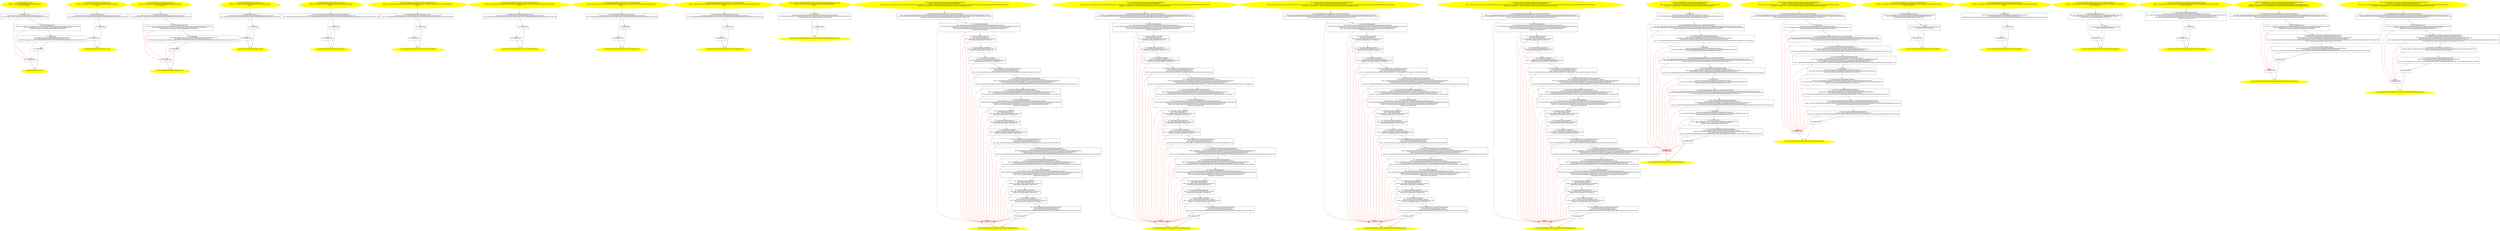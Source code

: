 /* @generated */
digraph cfg {
"org.junit.runner.notification.RunNotifierTest.<init>().85a4d24b7ad832af58207437dd82aa84_1" [label="1: Start RunNotifierTest.<init>()\nFormals:  this:org.junit.runner.notification.RunNotifierTest*\nLocals:  $irvar0:void \n  " color=yellow style=filled]
	

	 "org.junit.runner.notification.RunNotifierTest.<init>().85a4d24b7ad832af58207437dd82aa84_1" -> "org.junit.runner.notification.RunNotifierTest.<init>().85a4d24b7ad832af58207437dd82aa84_4" ;
"org.junit.runner.notification.RunNotifierTest.<init>().85a4d24b7ad832af58207437dd82aa84_2" [label="2: Exit RunNotifierTest.<init>() \n  " color=yellow style=filled]
	

"org.junit.runner.notification.RunNotifierTest.<init>().85a4d24b7ad832af58207437dd82aa84_3" [label="3:  exceptions sink \n  " shape="box"]
	

	 "org.junit.runner.notification.RunNotifierTest.<init>().85a4d24b7ad832af58207437dd82aa84_3" -> "org.junit.runner.notification.RunNotifierTest.<init>().85a4d24b7ad832af58207437dd82aa84_2" ;
"org.junit.runner.notification.RunNotifierTest.<init>().85a4d24b7ad832af58207437dd82aa84_4" [label="4:  Call Object.<init>() \n   n$0=*&this:org.junit.runner.notification.RunNotifierTest* [line 15]\n  n$1=_fun_Object.<init>()(n$0:org.junit.runner.notification.RunNotifierTest*) [line 15]\n " shape="box"]
	

	 "org.junit.runner.notification.RunNotifierTest.<init>().85a4d24b7ad832af58207437dd82aa84_4" -> "org.junit.runner.notification.RunNotifierTest.<init>().85a4d24b7ad832af58207437dd82aa84_5" ;
	 "org.junit.runner.notification.RunNotifierTest.<init>().85a4d24b7ad832af58207437dd82aa84_4" -> "org.junit.runner.notification.RunNotifierTest.<init>().85a4d24b7ad832af58207437dd82aa84_3" [color="red" ];
"org.junit.runner.notification.RunNotifierTest.<init>().85a4d24b7ad832af58207437dd82aa84_5" [label="5:  Call RunNotifier.<init>() \n   n$2=_fun___new(sizeof(t=org.junit.runner.notification.RunNotifier):org.junit.runner.notification.RunNotifier*) [line 16]\n  n$3=_fun_RunNotifier.<init>()(n$2:org.junit.runner.notification.RunNotifier*) [line 16]\n  *&$irvar0:org.junit.runner.notification.RunNotifier*=n$2 [line 16]\n " shape="box"]
	

	 "org.junit.runner.notification.RunNotifierTest.<init>().85a4d24b7ad832af58207437dd82aa84_5" -> "org.junit.runner.notification.RunNotifierTest.<init>().85a4d24b7ad832af58207437dd82aa84_6" ;
	 "org.junit.runner.notification.RunNotifierTest.<init>().85a4d24b7ad832af58207437dd82aa84_5" -> "org.junit.runner.notification.RunNotifierTest.<init>().85a4d24b7ad832af58207437dd82aa84_3" [color="red" ];
"org.junit.runner.notification.RunNotifierTest.<init>().85a4d24b7ad832af58207437dd82aa84_6" [label="6:  method_body \n   n$4=*&this:org.junit.runner.notification.RunNotifierTest* [line 16]\n  n$5=*&$irvar0:org.junit.runner.notification.RunNotifier* [line 16]\n  *n$4.fNotifier:org.junit.runner.notification.RunNotifierTest(root org.junit.runner.notification.RunNotifierTest)=n$5 [line 16]\n " shape="box"]
	

	 "org.junit.runner.notification.RunNotifierTest.<init>().85a4d24b7ad832af58207437dd82aa84_6" -> "org.junit.runner.notification.RunNotifierTest.<init>().85a4d24b7ad832af58207437dd82aa84_7" ;
	 "org.junit.runner.notification.RunNotifierTest.<init>().85a4d24b7ad832af58207437dd82aa84_6" -> "org.junit.runner.notification.RunNotifierTest.<init>().85a4d24b7ad832af58207437dd82aa84_3" [color="red" ];
"org.junit.runner.notification.RunNotifierTest.<init>().85a4d24b7ad832af58207437dd82aa84_7" [label="7:  method_body \n  " shape="box"]
	

	 "org.junit.runner.notification.RunNotifierTest.<init>().85a4d24b7ad832af58207437dd82aa84_7" -> "org.junit.runner.notification.RunNotifierTest.<init>().85a4d24b7ad832af58207437dd82aa84_2" ;
	 "org.junit.runner.notification.RunNotifierTest.<init>().85a4d24b7ad832af58207437dd82aa84_7" -> "org.junit.runner.notification.RunNotifierTest.<init>().85a4d24b7ad832af58207437dd82aa84_3" [color="red" ];
"org.junit.runner.notification.RunNotifierTest$CorruptListener.<init>().2b90e2c3c61b088e98b6e277167bf104_1" [label="1: Start RunNotifierTest$CorruptListener.<init>()\nFormals:  this:org.junit.runner.notification.RunNotifierTest$CorruptListener*\nLocals:  \n  " color=yellow style=filled]
	

	 "org.junit.runner.notification.RunNotifierTest$CorruptListener.<init>().2b90e2c3c61b088e98b6e277167bf104_1" -> "org.junit.runner.notification.RunNotifierTest$CorruptListener.<init>().2b90e2c3c61b088e98b6e277167bf104_4" ;
"org.junit.runner.notification.RunNotifierTest$CorruptListener.<init>().2b90e2c3c61b088e98b6e277167bf104_2" [label="2: Exit RunNotifierTest$CorruptListener.<init>() \n  " color=yellow style=filled]
	

"org.junit.runner.notification.RunNotifierTest$CorruptListener.<init>().2b90e2c3c61b088e98b6e277167bf104_3" [label="3:  exceptions sink \n  " shape="box"]
	

	 "org.junit.runner.notification.RunNotifierTest$CorruptListener.<init>().2b90e2c3c61b088e98b6e277167bf104_3" -> "org.junit.runner.notification.RunNotifierTest$CorruptListener.<init>().2b90e2c3c61b088e98b6e277167bf104_2" ;
"org.junit.runner.notification.RunNotifierTest$CorruptListener.<init>().2b90e2c3c61b088e98b6e277167bf104_4" [label="4:  Call RunListener.<init>() \n   n$0=*&this:org.junit.runner.notification.RunNotifierTest$CorruptListener* [line 36]\n  n$1=_fun_RunListener.<init>()(n$0:org.junit.runner.notification.RunNotifierTest$CorruptListener*) [line 36]\n " shape="box"]
	

	 "org.junit.runner.notification.RunNotifierTest$CorruptListener.<init>().2b90e2c3c61b088e98b6e277167bf104_4" -> "org.junit.runner.notification.RunNotifierTest$CorruptListener.<init>().2b90e2c3c61b088e98b6e277167bf104_5" ;
	 "org.junit.runner.notification.RunNotifierTest$CorruptListener.<init>().2b90e2c3c61b088e98b6e277167bf104_4" -> "org.junit.runner.notification.RunNotifierTest$CorruptListener.<init>().2b90e2c3c61b088e98b6e277167bf104_3" [color="red" ];
"org.junit.runner.notification.RunNotifierTest$CorruptListener.<init>().2b90e2c3c61b088e98b6e277167bf104_5" [label="5:  method_body \n  " shape="box"]
	

	 "org.junit.runner.notification.RunNotifierTest$CorruptListener.<init>().2b90e2c3c61b088e98b6e277167bf104_5" -> "org.junit.runner.notification.RunNotifierTest$CorruptListener.<init>().2b90e2c3c61b088e98b6e277167bf104_2" ;
	 "org.junit.runner.notification.RunNotifierTest$CorruptListener.<init>().2b90e2c3c61b088e98b6e277167bf104_5" -> "org.junit.runner.notification.RunNotifierTest$CorruptListener.<init>().2b90e2c3c61b088e98b6e277167bf104_3" [color="red" ];
"org.junit.runner.notification.RunNotifierTest$CountingListener.<init>().76b80ed0e999668b6fba1a71e333b4f7_1" [label="1: Start RunNotifierTest$CountingListener.<init>()\nFormals:  this:org.junit.runner.notification.RunNotifierTest$CountingListener*\nLocals:  $irvar0:void \n  " color=yellow style=filled]
	

	 "org.junit.runner.notification.RunNotifierTest$CountingListener.<init>().76b80ed0e999668b6fba1a71e333b4f7_1" -> "org.junit.runner.notification.RunNotifierTest$CountingListener.<init>().76b80ed0e999668b6fba1a71e333b4f7_4" ;
"org.junit.runner.notification.RunNotifierTest$CountingListener.<init>().76b80ed0e999668b6fba1a71e333b4f7_2" [label="2: Exit RunNotifierTest$CountingListener.<init>() \n  " color=yellow style=filled]
	

"org.junit.runner.notification.RunNotifierTest$CountingListener.<init>().76b80ed0e999668b6fba1a71e333b4f7_3" [label="3:  exceptions sink \n  " shape="box"]
	

	 "org.junit.runner.notification.RunNotifierTest$CountingListener.<init>().76b80ed0e999668b6fba1a71e333b4f7_3" -> "org.junit.runner.notification.RunNotifierTest$CountingListener.<init>().76b80ed0e999668b6fba1a71e333b4f7_2" ;
"org.junit.runner.notification.RunNotifierTest$CountingListener.<init>().76b80ed0e999668b6fba1a71e333b4f7_4" [label="4:  Call RunListener.<init>() \n   n$0=*&this:org.junit.runner.notification.RunNotifierTest$CountingListener* [line 118]\n  n$1=_fun_RunListener.<init>()(n$0:org.junit.runner.notification.RunNotifierTest$CountingListener*) [line 118]\n " shape="box"]
	

	 "org.junit.runner.notification.RunNotifierTest$CountingListener.<init>().76b80ed0e999668b6fba1a71e333b4f7_4" -> "org.junit.runner.notification.RunNotifierTest$CountingListener.<init>().76b80ed0e999668b6fba1a71e333b4f7_5" ;
	 "org.junit.runner.notification.RunNotifierTest$CountingListener.<init>().76b80ed0e999668b6fba1a71e333b4f7_4" -> "org.junit.runner.notification.RunNotifierTest$CountingListener.<init>().76b80ed0e999668b6fba1a71e333b4f7_3" [color="red" ];
"org.junit.runner.notification.RunNotifierTest$CountingListener.<init>().76b80ed0e999668b6fba1a71e333b4f7_5" [label="5:  Call AtomicInteger.<init>(int) \n   n$2=_fun___new(sizeof(t=java.util.concurrent.atomic.AtomicInteger):java.util.concurrent.atomic.AtomicInteger*) [line 119]\n  n$3=_fun_AtomicInteger.<init>(int)(n$2:java.util.concurrent.atomic.AtomicInteger*,0:int) [line 119]\n  *&$irvar0:java.util.concurrent.atomic.AtomicInteger*=n$2 [line 119]\n " shape="box"]
	

	 "org.junit.runner.notification.RunNotifierTest$CountingListener.<init>().76b80ed0e999668b6fba1a71e333b4f7_5" -> "org.junit.runner.notification.RunNotifierTest$CountingListener.<init>().76b80ed0e999668b6fba1a71e333b4f7_6" ;
	 "org.junit.runner.notification.RunNotifierTest$CountingListener.<init>().76b80ed0e999668b6fba1a71e333b4f7_5" -> "org.junit.runner.notification.RunNotifierTest$CountingListener.<init>().76b80ed0e999668b6fba1a71e333b4f7_3" [color="red" ];
"org.junit.runner.notification.RunNotifierTest$CountingListener.<init>().76b80ed0e999668b6fba1a71e333b4f7_6" [label="6:  method_body \n   n$4=*&this:org.junit.runner.notification.RunNotifierTest$CountingListener* [line 119]\n  n$5=*&$irvar0:java.util.concurrent.atomic.AtomicInteger* [line 119]\n  *n$4.fTestStarted:org.junit.runner.notification.RunNotifierTest$CountingListener(root org.junit.runner.notification.RunNotifierTest$CountingListener)=n$5 [line 119]\n " shape="box"]
	

	 "org.junit.runner.notification.RunNotifierTest$CountingListener.<init>().76b80ed0e999668b6fba1a71e333b4f7_6" -> "org.junit.runner.notification.RunNotifierTest$CountingListener.<init>().76b80ed0e999668b6fba1a71e333b4f7_7" ;
	 "org.junit.runner.notification.RunNotifierTest$CountingListener.<init>().76b80ed0e999668b6fba1a71e333b4f7_6" -> "org.junit.runner.notification.RunNotifierTest$CountingListener.<init>().76b80ed0e999668b6fba1a71e333b4f7_3" [color="red" ];
"org.junit.runner.notification.RunNotifierTest$CountingListener.<init>().76b80ed0e999668b6fba1a71e333b4f7_7" [label="7:  method_body \n  " shape="box"]
	

	 "org.junit.runner.notification.RunNotifierTest$CountingListener.<init>().76b80ed0e999668b6fba1a71e333b4f7_7" -> "org.junit.runner.notification.RunNotifierTest$CountingListener.<init>().76b80ed0e999668b6fba1a71e333b4f7_2" ;
	 "org.junit.runner.notification.RunNotifierTest$CountingListener.<init>().76b80ed0e999668b6fba1a71e333b4f7_7" -> "org.junit.runner.notification.RunNotifierTest$CountingListener.<init>().76b80ed0e999668b6fba1a71e333b4f7_3" [color="red" ];
"org.junit.runner.notification.RunNotifierTest$FailureListener.<init>().159056ae7f266129b2c558dc9f31c4c2_1" [label="1: Start RunNotifierTest$FailureListener.<init>()\nFormals:  this:org.junit.runner.notification.RunNotifierTest$FailureListener*\nLocals:  \n  " color=yellow style=filled]
	

	 "org.junit.runner.notification.RunNotifierTest$FailureListener.<init>().159056ae7f266129b2c558dc9f31c4c2_1" -> "org.junit.runner.notification.RunNotifierTest$FailureListener.<init>().159056ae7f266129b2c558dc9f31c4c2_4" ;
"org.junit.runner.notification.RunNotifierTest$FailureListener.<init>().159056ae7f266129b2c558dc9f31c4c2_2" [label="2: Exit RunNotifierTest$FailureListener.<init>() \n  " color=yellow style=filled]
	

"org.junit.runner.notification.RunNotifierTest$FailureListener.<init>().159056ae7f266129b2c558dc9f31c4c2_3" [label="3:  exceptions sink \n  " shape="box"]
	

	 "org.junit.runner.notification.RunNotifierTest$FailureListener.<init>().159056ae7f266129b2c558dc9f31c4c2_3" -> "org.junit.runner.notification.RunNotifierTest$FailureListener.<init>().159056ae7f266129b2c558dc9f31c4c2_2" ;
"org.junit.runner.notification.RunNotifierTest$FailureListener.<init>().159056ae7f266129b2c558dc9f31c4c2_4" [label="4:  Call RunListener.<init>() \n   n$0=*&this:org.junit.runner.notification.RunNotifierTest$FailureListener* [line 109]\n  n$1=_fun_RunListener.<init>()(n$0:org.junit.runner.notification.RunNotifierTest$FailureListener*) [line 109]\n " shape="box"]
	

	 "org.junit.runner.notification.RunNotifierTest$FailureListener.<init>().159056ae7f266129b2c558dc9f31c4c2_4" -> "org.junit.runner.notification.RunNotifierTest$FailureListener.<init>().159056ae7f266129b2c558dc9f31c4c2_5" ;
	 "org.junit.runner.notification.RunNotifierTest$FailureListener.<init>().159056ae7f266129b2c558dc9f31c4c2_4" -> "org.junit.runner.notification.RunNotifierTest$FailureListener.<init>().159056ae7f266129b2c558dc9f31c4c2_3" [color="red" ];
"org.junit.runner.notification.RunNotifierTest$FailureListener.<init>().159056ae7f266129b2c558dc9f31c4c2_5" [label="5:  method_body \n  " shape="box"]
	

	 "org.junit.runner.notification.RunNotifierTest$FailureListener.<init>().159056ae7f266129b2c558dc9f31c4c2_5" -> "org.junit.runner.notification.RunNotifierTest$FailureListener.<init>().159056ae7f266129b2c558dc9f31c4c2_2" ;
	 "org.junit.runner.notification.RunNotifierTest$FailureListener.<init>().159056ae7f266129b2c558dc9f31c4c2_5" -> "org.junit.runner.notification.RunNotifierTest$FailureListener.<init>().159056ae7f266129b2c558dc9f31c4c2_3" [color="red" ];
"org.junit.runner.notification.RunNotifierTest$ThreadSafeListener.<init>().36ae7876c0192f1b1f68331bf81655ba_1" [label="1: Start RunNotifierTest$ThreadSafeListener.<init>()\nFormals:  this:org.junit.runner.notification.RunNotifierTest$ThreadSafeListener*\nLocals:  \n  " color=yellow style=filled]
	

	 "org.junit.runner.notification.RunNotifierTest$ThreadSafeListener.<init>().36ae7876c0192f1b1f68331bf81655ba_1" -> "org.junit.runner.notification.RunNotifierTest$ThreadSafeListener.<init>().36ae7876c0192f1b1f68331bf81655ba_4" ;
"org.junit.runner.notification.RunNotifierTest$ThreadSafeListener.<init>().36ae7876c0192f1b1f68331bf81655ba_2" [label="2: Exit RunNotifierTest$ThreadSafeListener.<init>() \n  " color=yellow style=filled]
	

"org.junit.runner.notification.RunNotifierTest$ThreadSafeListener.<init>().36ae7876c0192f1b1f68331bf81655ba_3" [label="3:  exceptions sink \n  " shape="box"]
	

	 "org.junit.runner.notification.RunNotifierTest$ThreadSafeListener.<init>().36ae7876c0192f1b1f68331bf81655ba_3" -> "org.junit.runner.notification.RunNotifierTest$ThreadSafeListener.<init>().36ae7876c0192f1b1f68331bf81655ba_2" ;
"org.junit.runner.notification.RunNotifierTest$ThreadSafeListener.<init>().36ae7876c0192f1b1f68331bf81655ba_4" [label="4:  Call RunNotifierTest$CountingListener.<init>(RunNotifierTest$1) \n   n$0=*&this:org.junit.runner.notification.RunNotifierTest$ThreadSafeListener* [line 128]\n  n$1=_fun_RunNotifierTest$CountingListener.<init>(RunNotifierTest$1)(n$0:org.junit.runner.notification.RunNotifierTest$ThreadSafeListener*,null:java.lang.Object*) [line 128]\n " shape="box"]
	

	 "org.junit.runner.notification.RunNotifierTest$ThreadSafeListener.<init>().36ae7876c0192f1b1f68331bf81655ba_4" -> "org.junit.runner.notification.RunNotifierTest$ThreadSafeListener.<init>().36ae7876c0192f1b1f68331bf81655ba_5" ;
	 "org.junit.runner.notification.RunNotifierTest$ThreadSafeListener.<init>().36ae7876c0192f1b1f68331bf81655ba_4" -> "org.junit.runner.notification.RunNotifierTest$ThreadSafeListener.<init>().36ae7876c0192f1b1f68331bf81655ba_3" [color="red" ];
"org.junit.runner.notification.RunNotifierTest$ThreadSafeListener.<init>().36ae7876c0192f1b1f68331bf81655ba_5" [label="5:  method_body \n  " shape="box"]
	

	 "org.junit.runner.notification.RunNotifierTest$ThreadSafeListener.<init>().36ae7876c0192f1b1f68331bf81655ba_5" -> "org.junit.runner.notification.RunNotifierTest$ThreadSafeListener.<init>().36ae7876c0192f1b1f68331bf81655ba_2" ;
	 "org.junit.runner.notification.RunNotifierTest$ThreadSafeListener.<init>().36ae7876c0192f1b1f68331bf81655ba_5" -> "org.junit.runner.notification.RunNotifierTest$ThreadSafeListener.<init>().36ae7876c0192f1b1f68331bf81655ba_3" [color="red" ];
"org.junit.runner.notification.RunNotifierTest$CorruptListener.<init>(org.junit.runner.notification.R.e65d91fdbf0f1ddca85a29b1104dc7fd_1" [label="1: Start RunNotifierTest$CorruptListener.<init>(RunNotifierTest$1)\nFormals:  this:org.junit.runner.notification.RunNotifierTest$CorruptListener* x0:org.junit.runner.notification.RunNotifierTest$1*\nLocals:  \n  " color=yellow style=filled]
	

	 "org.junit.runner.notification.RunNotifierTest$CorruptListener.<init>(org.junit.runner.notification.R.e65d91fdbf0f1ddca85a29b1104dc7fd_1" -> "org.junit.runner.notification.RunNotifierTest$CorruptListener.<init>(org.junit.runner.notification.R.e65d91fdbf0f1ddca85a29b1104dc7fd_4" ;
"org.junit.runner.notification.RunNotifierTest$CorruptListener.<init>(org.junit.runner.notification.R.e65d91fdbf0f1ddca85a29b1104dc7fd_2" [label="2: Exit RunNotifierTest$CorruptListener.<init>(RunNotifierTest$1) \n  " color=yellow style=filled]
	

"org.junit.runner.notification.RunNotifierTest$CorruptListener.<init>(org.junit.runner.notification.R.e65d91fdbf0f1ddca85a29b1104dc7fd_3" [label="3:  exceptions sink \n  " shape="box"]
	

	 "org.junit.runner.notification.RunNotifierTest$CorruptListener.<init>(org.junit.runner.notification.R.e65d91fdbf0f1ddca85a29b1104dc7fd_3" -> "org.junit.runner.notification.RunNotifierTest$CorruptListener.<init>(org.junit.runner.notification.R.e65d91fdbf0f1ddca85a29b1104dc7fd_2" ;
"org.junit.runner.notification.RunNotifierTest$CorruptListener.<init>(org.junit.runner.notification.R.e65d91fdbf0f1ddca85a29b1104dc7fd_4" [label="4:  Call RunNotifierTest$CorruptListener.<init>() \n   n$0=*&this:org.junit.runner.notification.RunNotifierTest$CorruptListener* [line 36]\n  n$1=_fun_RunNotifierTest$CorruptListener.<init>()(n$0:org.junit.runner.notification.RunNotifierTest$CorruptListener*) [line 36]\n " shape="box"]
	

	 "org.junit.runner.notification.RunNotifierTest$CorruptListener.<init>(org.junit.runner.notification.R.e65d91fdbf0f1ddca85a29b1104dc7fd_4" -> "org.junit.runner.notification.RunNotifierTest$CorruptListener.<init>(org.junit.runner.notification.R.e65d91fdbf0f1ddca85a29b1104dc7fd_5" ;
	 "org.junit.runner.notification.RunNotifierTest$CorruptListener.<init>(org.junit.runner.notification.R.e65d91fdbf0f1ddca85a29b1104dc7fd_4" -> "org.junit.runner.notification.RunNotifierTest$CorruptListener.<init>(org.junit.runner.notification.R.e65d91fdbf0f1ddca85a29b1104dc7fd_3" [color="red" ];
"org.junit.runner.notification.RunNotifierTest$CorruptListener.<init>(org.junit.runner.notification.R.e65d91fdbf0f1ddca85a29b1104dc7fd_5" [label="5:  method_body \n  " shape="box"]
	

	 "org.junit.runner.notification.RunNotifierTest$CorruptListener.<init>(org.junit.runner.notification.R.e65d91fdbf0f1ddca85a29b1104dc7fd_5" -> "org.junit.runner.notification.RunNotifierTest$CorruptListener.<init>(org.junit.runner.notification.R.e65d91fdbf0f1ddca85a29b1104dc7fd_2" ;
	 "org.junit.runner.notification.RunNotifierTest$CorruptListener.<init>(org.junit.runner.notification.R.e65d91fdbf0f1ddca85a29b1104dc7fd_5" -> "org.junit.runner.notification.RunNotifierTest$CorruptListener.<init>(org.junit.runner.notification.R.e65d91fdbf0f1ddca85a29b1104dc7fd_3" [color="red" ];
"org.junit.runner.notification.RunNotifierTest$CountingListener.<init>(org.junit.runner.notification..f6f0d5cc08889ff41b879a9486acb6da_1" [label="1: Start RunNotifierTest$CountingListener.<init>(RunNotifierTest$1)\nFormals:  this:org.junit.runner.notification.RunNotifierTest$CountingListener* x0:org.junit.runner.notification.RunNotifierTest$1*\nLocals:  \n  " color=yellow style=filled]
	

	 "org.junit.runner.notification.RunNotifierTest$CountingListener.<init>(org.junit.runner.notification..f6f0d5cc08889ff41b879a9486acb6da_1" -> "org.junit.runner.notification.RunNotifierTest$CountingListener.<init>(org.junit.runner.notification..f6f0d5cc08889ff41b879a9486acb6da_4" ;
"org.junit.runner.notification.RunNotifierTest$CountingListener.<init>(org.junit.runner.notification..f6f0d5cc08889ff41b879a9486acb6da_2" [label="2: Exit RunNotifierTest$CountingListener.<init>(RunNotifierTest$1) \n  " color=yellow style=filled]
	

"org.junit.runner.notification.RunNotifierTest$CountingListener.<init>(org.junit.runner.notification..f6f0d5cc08889ff41b879a9486acb6da_3" [label="3:  exceptions sink \n  " shape="box"]
	

	 "org.junit.runner.notification.RunNotifierTest$CountingListener.<init>(org.junit.runner.notification..f6f0d5cc08889ff41b879a9486acb6da_3" -> "org.junit.runner.notification.RunNotifierTest$CountingListener.<init>(org.junit.runner.notification..f6f0d5cc08889ff41b879a9486acb6da_2" ;
"org.junit.runner.notification.RunNotifierTest$CountingListener.<init>(org.junit.runner.notification..f6f0d5cc08889ff41b879a9486acb6da_4" [label="4:  Call RunNotifierTest$CountingListener.<init>() \n   n$0=*&this:org.junit.runner.notification.RunNotifierTest$CountingListener* [line 118]\n  n$1=_fun_RunNotifierTest$CountingListener.<init>()(n$0:org.junit.runner.notification.RunNotifierTest$CountingListener*) [line 118]\n " shape="box"]
	

	 "org.junit.runner.notification.RunNotifierTest$CountingListener.<init>(org.junit.runner.notification..f6f0d5cc08889ff41b879a9486acb6da_4" -> "org.junit.runner.notification.RunNotifierTest$CountingListener.<init>(org.junit.runner.notification..f6f0d5cc08889ff41b879a9486acb6da_5" ;
	 "org.junit.runner.notification.RunNotifierTest$CountingListener.<init>(org.junit.runner.notification..f6f0d5cc08889ff41b879a9486acb6da_4" -> "org.junit.runner.notification.RunNotifierTest$CountingListener.<init>(org.junit.runner.notification..f6f0d5cc08889ff41b879a9486acb6da_3" [color="red" ];
"org.junit.runner.notification.RunNotifierTest$CountingListener.<init>(org.junit.runner.notification..f6f0d5cc08889ff41b879a9486acb6da_5" [label="5:  method_body \n  " shape="box"]
	

	 "org.junit.runner.notification.RunNotifierTest$CountingListener.<init>(org.junit.runner.notification..f6f0d5cc08889ff41b879a9486acb6da_5" -> "org.junit.runner.notification.RunNotifierTest$CountingListener.<init>(org.junit.runner.notification..f6f0d5cc08889ff41b879a9486acb6da_2" ;
	 "org.junit.runner.notification.RunNotifierTest$CountingListener.<init>(org.junit.runner.notification..f6f0d5cc08889ff41b879a9486acb6da_5" -> "org.junit.runner.notification.RunNotifierTest$CountingListener.<init>(org.junit.runner.notification..f6f0d5cc08889ff41b879a9486acb6da_3" [color="red" ];
"org.junit.runner.notification.RunNotifierTest$FailureListener.<init>(org.junit.runner.notification.R.6af9405722332fe80918d33417a737e2_1" [label="1: Start RunNotifierTest$FailureListener.<init>(RunNotifierTest$1)\nFormals:  this:org.junit.runner.notification.RunNotifierTest$FailureListener* x0:org.junit.runner.notification.RunNotifierTest$1*\nLocals:  \n  " color=yellow style=filled]
	

	 "org.junit.runner.notification.RunNotifierTest$FailureListener.<init>(org.junit.runner.notification.R.6af9405722332fe80918d33417a737e2_1" -> "org.junit.runner.notification.RunNotifierTest$FailureListener.<init>(org.junit.runner.notification.R.6af9405722332fe80918d33417a737e2_4" ;
"org.junit.runner.notification.RunNotifierTest$FailureListener.<init>(org.junit.runner.notification.R.6af9405722332fe80918d33417a737e2_2" [label="2: Exit RunNotifierTest$FailureListener.<init>(RunNotifierTest$1) \n  " color=yellow style=filled]
	

"org.junit.runner.notification.RunNotifierTest$FailureListener.<init>(org.junit.runner.notification.R.6af9405722332fe80918d33417a737e2_3" [label="3:  exceptions sink \n  " shape="box"]
	

	 "org.junit.runner.notification.RunNotifierTest$FailureListener.<init>(org.junit.runner.notification.R.6af9405722332fe80918d33417a737e2_3" -> "org.junit.runner.notification.RunNotifierTest$FailureListener.<init>(org.junit.runner.notification.R.6af9405722332fe80918d33417a737e2_2" ;
"org.junit.runner.notification.RunNotifierTest$FailureListener.<init>(org.junit.runner.notification.R.6af9405722332fe80918d33417a737e2_4" [label="4:  Call RunNotifierTest$FailureListener.<init>() \n   n$0=*&this:org.junit.runner.notification.RunNotifierTest$FailureListener* [line 109]\n  n$1=_fun_RunNotifierTest$FailureListener.<init>()(n$0:org.junit.runner.notification.RunNotifierTest$FailureListener*) [line 109]\n " shape="box"]
	

	 "org.junit.runner.notification.RunNotifierTest$FailureListener.<init>(org.junit.runner.notification.R.6af9405722332fe80918d33417a737e2_4" -> "org.junit.runner.notification.RunNotifierTest$FailureListener.<init>(org.junit.runner.notification.R.6af9405722332fe80918d33417a737e2_5" ;
	 "org.junit.runner.notification.RunNotifierTest$FailureListener.<init>(org.junit.runner.notification.R.6af9405722332fe80918d33417a737e2_4" -> "org.junit.runner.notification.RunNotifierTest$FailureListener.<init>(org.junit.runner.notification.R.6af9405722332fe80918d33417a737e2_3" [color="red" ];
"org.junit.runner.notification.RunNotifierTest$FailureListener.<init>(org.junit.runner.notification.R.6af9405722332fe80918d33417a737e2_5" [label="5:  method_body \n  " shape="box"]
	

	 "org.junit.runner.notification.RunNotifierTest$FailureListener.<init>(org.junit.runner.notification.R.6af9405722332fe80918d33417a737e2_5" -> "org.junit.runner.notification.RunNotifierTest$FailureListener.<init>(org.junit.runner.notification.R.6af9405722332fe80918d33417a737e2_2" ;
	 "org.junit.runner.notification.RunNotifierTest$FailureListener.<init>(org.junit.runner.notification.R.6af9405722332fe80918d33417a737e2_5" -> "org.junit.runner.notification.RunNotifierTest$FailureListener.<init>(org.junit.runner.notification.R.6af9405722332fe80918d33417a737e2_3" [color="red" ];
"org.junit.runner.notification.RunNotifierTest$ThreadSafeListener.<init>(org.junit.runner.notificatio.249622c4d712c3c089497ffccaaf590a_1" [label="1: Start RunNotifierTest$ThreadSafeListener.<init>(RunNotifierTest$1)\nFormals:  this:org.junit.runner.notification.RunNotifierTest$ThreadSafeListener* x0:org.junit.runner.notification.RunNotifierTest$1*\nLocals:  \n  " color=yellow style=filled]
	

	 "org.junit.runner.notification.RunNotifierTest$ThreadSafeListener.<init>(org.junit.runner.notificatio.249622c4d712c3c089497ffccaaf590a_1" -> "org.junit.runner.notification.RunNotifierTest$ThreadSafeListener.<init>(org.junit.runner.notificatio.249622c4d712c3c089497ffccaaf590a_4" ;
"org.junit.runner.notification.RunNotifierTest$ThreadSafeListener.<init>(org.junit.runner.notificatio.249622c4d712c3c089497ffccaaf590a_2" [label="2: Exit RunNotifierTest$ThreadSafeListener.<init>(RunNotifierTest$1) \n  " color=yellow style=filled]
	

"org.junit.runner.notification.RunNotifierTest$ThreadSafeListener.<init>(org.junit.runner.notificatio.249622c4d712c3c089497ffccaaf590a_3" [label="3:  exceptions sink \n  " shape="box"]
	

	 "org.junit.runner.notification.RunNotifierTest$ThreadSafeListener.<init>(org.junit.runner.notificatio.249622c4d712c3c089497ffccaaf590a_3" -> "org.junit.runner.notification.RunNotifierTest$ThreadSafeListener.<init>(org.junit.runner.notificatio.249622c4d712c3c089497ffccaaf590a_2" ;
"org.junit.runner.notification.RunNotifierTest$ThreadSafeListener.<init>(org.junit.runner.notificatio.249622c4d712c3c089497ffccaaf590a_4" [label="4:  Call RunNotifierTest$ThreadSafeListener.<init>() \n   n$0=*&this:org.junit.runner.notification.RunNotifierTest$ThreadSafeListener* [line 128]\n  n$1=_fun_RunNotifierTest$ThreadSafeListener.<init>()(n$0:org.junit.runner.notification.RunNotifierTest$ThreadSafeListener*) [line 128]\n " shape="box"]
	

	 "org.junit.runner.notification.RunNotifierTest$ThreadSafeListener.<init>(org.junit.runner.notificatio.249622c4d712c3c089497ffccaaf590a_4" -> "org.junit.runner.notification.RunNotifierTest$ThreadSafeListener.<init>(org.junit.runner.notificatio.249622c4d712c3c089497ffccaaf590a_5" ;
	 "org.junit.runner.notification.RunNotifierTest$ThreadSafeListener.<init>(org.junit.runner.notificatio.249622c4d712c3c089497ffccaaf590a_4" -> "org.junit.runner.notification.RunNotifierTest$ThreadSafeListener.<init>(org.junit.runner.notificatio.249622c4d712c3c089497ffccaaf590a_3" [color="red" ];
"org.junit.runner.notification.RunNotifierTest$ThreadSafeListener.<init>(org.junit.runner.notificatio.249622c4d712c3c089497ffccaaf590a_5" [label="5:  method_body \n  " shape="box"]
	

	 "org.junit.runner.notification.RunNotifierTest$ThreadSafeListener.<init>(org.junit.runner.notificatio.249622c4d712c3c089497ffccaaf590a_5" -> "org.junit.runner.notification.RunNotifierTest$ThreadSafeListener.<init>(org.junit.runner.notificatio.249622c4d712c3c089497ffccaaf590a_2" ;
	 "org.junit.runner.notification.RunNotifierTest$ThreadSafeListener.<init>(org.junit.runner.notificatio.249622c4d712c3c089497ffccaaf590a_5" -> "org.junit.runner.notification.RunNotifierTest$ThreadSafeListener.<init>(org.junit.runner.notificatio.249622c4d712c3c089497ffccaaf590a_3" [color="red" ];
"org.junit.runner.notification.RunNotifierTest$FailureListener.access$200(org.junit.runner.notificati.2d0b7b0307a6dd5b8cceb0a063ddf3cd_1" [label="1: Start Failure RunNotifierTest$FailureListener.access$200(RunNotifierTest$FailureListener)\nFormals:  x0:org.junit.runner.notification.RunNotifierTest$FailureListener*\nLocals:  \n  " color=yellow style=filled]
	

	 "org.junit.runner.notification.RunNotifierTest$FailureListener.access$200(org.junit.runner.notificati.2d0b7b0307a6dd5b8cceb0a063ddf3cd_1" -> "org.junit.runner.notification.RunNotifierTest$FailureListener.access$200(org.junit.runner.notificati.2d0b7b0307a6dd5b8cceb0a063ddf3cd_4" ;
"org.junit.runner.notification.RunNotifierTest$FailureListener.access$200(org.junit.runner.notificati.2d0b7b0307a6dd5b8cceb0a063ddf3cd_2" [label="2: Exit Failure RunNotifierTest$FailureListener.access$200(RunNotifierTest$FailureListener) \n  " color=yellow style=filled]
	

"org.junit.runner.notification.RunNotifierTest$FailureListener.access$200(org.junit.runner.notificati.2d0b7b0307a6dd5b8cceb0a063ddf3cd_3" [label="3:  exceptions sink \n  " shape="box"]
	

	 "org.junit.runner.notification.RunNotifierTest$FailureListener.access$200(org.junit.runner.notificati.2d0b7b0307a6dd5b8cceb0a063ddf3cd_3" -> "org.junit.runner.notification.RunNotifierTest$FailureListener.access$200(org.junit.runner.notificati.2d0b7b0307a6dd5b8cceb0a063ddf3cd_2" ;
"org.junit.runner.notification.RunNotifierTest$FailureListener.access$200(org.junit.runner.notificati.2d0b7b0307a6dd5b8cceb0a063ddf3cd_4" [label="4:  method_body \n   n$0=*&x0:org.junit.runner.notification.RunNotifierTest$FailureListener* [line 109]\n  n$1=*n$0.failure:org.junit.runner.notification.Failure*(root org.junit.runner.notification.RunNotifierTest$FailureListener) [line 109]\n  *&return:org.junit.runner.notification.Failure*=n$1 [line 109]\n " shape="box"]
	

	 "org.junit.runner.notification.RunNotifierTest$FailureListener.access$200(org.junit.runner.notificati.2d0b7b0307a6dd5b8cceb0a063ddf3cd_4" -> "org.junit.runner.notification.RunNotifierTest$FailureListener.access$200(org.junit.runner.notificati.2d0b7b0307a6dd5b8cceb0a063ddf3cd_2" ;
	 "org.junit.runner.notification.RunNotifierTest$FailureListener.access$200(org.junit.runner.notificati.2d0b7b0307a6dd5b8cceb0a063ddf3cd_4" -> "org.junit.runner.notification.RunNotifierTest$FailureListener.access$200(org.junit.runner.notificati.2d0b7b0307a6dd5b8cceb0a063ddf3cd_3" [color="red" ];
"org.junit.runner.notification.RunNotifierTest.addAndRemoveWithNonThreadSafeListener():void.82afba7f48f43ffdff452da226de55f5_1" [label="1: Start void RunNotifierTest.addAndRemoveWithNonThreadSafeListener()\nFormals:  this:org.junit.runner.notification.RunNotifierTest*\nLocals:  $irvar11:void $irvar10:void $irvar9:void $irvar8:void $irvar7:void $irvar6:void $irvar5:void $irvar4:void $irvar3:void $irvar2:void $irvar1:void $irvar0:void listener:org.junit.runner.notification.RunNotifierTest$CountingListener*\nAnnotation: <_org.junit.Test> void RunNotifierTest.addAndRemoveWithNonThreadSafeListener()() \n  " color=yellow style=filled]
	

	 "org.junit.runner.notification.RunNotifierTest.addAndRemoveWithNonThreadSafeListener():void.82afba7f48f43ffdff452da226de55f5_1" -> "org.junit.runner.notification.RunNotifierTest.addAndRemoveWithNonThreadSafeListener():void.82afba7f48f43ffdff452da226de55f5_4" ;
"org.junit.runner.notification.RunNotifierTest.addAndRemoveWithNonThreadSafeListener():void.82afba7f48f43ffdff452da226de55f5_2" [label="2: Exit void RunNotifierTest.addAndRemoveWithNonThreadSafeListener() \n  " color=yellow style=filled]
	

"org.junit.runner.notification.RunNotifierTest.addAndRemoveWithNonThreadSafeListener():void.82afba7f48f43ffdff452da226de55f5_3" [label="3:  exceptions sink \n  " shape="box"]
	

	 "org.junit.runner.notification.RunNotifierTest.addAndRemoveWithNonThreadSafeListener():void.82afba7f48f43ffdff452da226de55f5_3" -> "org.junit.runner.notification.RunNotifierTest.addAndRemoveWithNonThreadSafeListener():void.82afba7f48f43ffdff452da226de55f5_2" ;
"org.junit.runner.notification.RunNotifierTest.addAndRemoveWithNonThreadSafeListener():void.82afba7f48f43ffdff452da226de55f5_4" [label="4:  Call RunNotifierTest$CountingListener.<init>(RunNotifierTest$1) \n   n$0=_fun___new(sizeof(t=org.junit.runner.notification.RunNotifierTest$CountingListener):org.junit.runner.notification.RunNotifierTest$CountingListener*) [line 50]\n  n$1=_fun_RunNotifierTest$CountingListener.<init>(RunNotifierTest$1)(n$0:org.junit.runner.notification.RunNotifierTest$CountingListener*,null:java.lang.Object*) [line 50]\n  *&listener:org.junit.runner.notification.RunNotifierTest$CountingListener*=n$0 [line 50]\n " shape="box"]
	

	 "org.junit.runner.notification.RunNotifierTest.addAndRemoveWithNonThreadSafeListener():void.82afba7f48f43ffdff452da226de55f5_4" -> "org.junit.runner.notification.RunNotifierTest.addAndRemoveWithNonThreadSafeListener():void.82afba7f48f43ffdff452da226de55f5_5" ;
	 "org.junit.runner.notification.RunNotifierTest.addAndRemoveWithNonThreadSafeListener():void.82afba7f48f43ffdff452da226de55f5_4" -> "org.junit.runner.notification.RunNotifierTest.addAndRemoveWithNonThreadSafeListener():void.82afba7f48f43ffdff452da226de55f5_3" [color="red" ];
"org.junit.runner.notification.RunNotifierTest.addAndRemoveWithNonThreadSafeListener():void.82afba7f48f43ffdff452da226de55f5_5" [label="5:  Call int AtomicInteger.get() \n   n$2=*&listener:org.junit.runner.notification.RunNotifierTest$CountingListener* [line 51]\n  n$3=*n$2.fTestStarted:java.util.concurrent.atomic.AtomicInteger*(root org.junit.runner.notification.RunNotifierTest$CountingListener) [line 51]\n  _=*n$3:java.util.concurrent.atomic.AtomicInteger*(root java.util.concurrent.atomic.AtomicInteger) [line 51]\n  n$5=_fun_int AtomicInteger.get()(n$3:java.util.concurrent.atomic.AtomicInteger*) virtual [line 51]\n  *&$irvar0:int=n$5 [line 51]\n " shape="box"]
	

	 "org.junit.runner.notification.RunNotifierTest.addAndRemoveWithNonThreadSafeListener():void.82afba7f48f43ffdff452da226de55f5_5" -> "org.junit.runner.notification.RunNotifierTest.addAndRemoveWithNonThreadSafeListener():void.82afba7f48f43ffdff452da226de55f5_6" ;
	 "org.junit.runner.notification.RunNotifierTest.addAndRemoveWithNonThreadSafeListener():void.82afba7f48f43ffdff452da226de55f5_5" -> "org.junit.runner.notification.RunNotifierTest.addAndRemoveWithNonThreadSafeListener():void.82afba7f48f43ffdff452da226de55f5_3" [color="red" ];
"org.junit.runner.notification.RunNotifierTest.addAndRemoveWithNonThreadSafeListener():void.82afba7f48f43ffdff452da226de55f5_6" [label="6:  Call Integer Integer.valueOf(int) \n   n$6=*&$irvar0:int [line 51]\n  n$7=_fun_Integer Integer.valueOf(int)(n$6:int) [line 51]\n  *&$irvar1:java.lang.Integer*=n$7 [line 51]\n " shape="box"]
	

	 "org.junit.runner.notification.RunNotifierTest.addAndRemoveWithNonThreadSafeListener():void.82afba7f48f43ffdff452da226de55f5_6" -> "org.junit.runner.notification.RunNotifierTest.addAndRemoveWithNonThreadSafeListener():void.82afba7f48f43ffdff452da226de55f5_7" ;
	 "org.junit.runner.notification.RunNotifierTest.addAndRemoveWithNonThreadSafeListener():void.82afba7f48f43ffdff452da226de55f5_6" -> "org.junit.runner.notification.RunNotifierTest.addAndRemoveWithNonThreadSafeListener():void.82afba7f48f43ffdff452da226de55f5_3" [color="red" ];
"org.junit.runner.notification.RunNotifierTest.addAndRemoveWithNonThreadSafeListener():void.82afba7f48f43ffdff452da226de55f5_7" [label="7:  Call Integer Integer.valueOf(int) \n   n$8=_fun_Integer Integer.valueOf(int)(0:int) [line 51]\n  *&$irvar2:java.lang.Integer*=n$8 [line 51]\n " shape="box"]
	

	 "org.junit.runner.notification.RunNotifierTest.addAndRemoveWithNonThreadSafeListener():void.82afba7f48f43ffdff452da226de55f5_7" -> "org.junit.runner.notification.RunNotifierTest.addAndRemoveWithNonThreadSafeListener():void.82afba7f48f43ffdff452da226de55f5_8" ;
	 "org.junit.runner.notification.RunNotifierTest.addAndRemoveWithNonThreadSafeListener():void.82afba7f48f43ffdff452da226de55f5_7" -> "org.junit.runner.notification.RunNotifierTest.addAndRemoveWithNonThreadSafeListener():void.82afba7f48f43ffdff452da226de55f5_3" [color="red" ];
"org.junit.runner.notification.RunNotifierTest.addAndRemoveWithNonThreadSafeListener():void.82afba7f48f43ffdff452da226de55f5_8" [label="8:  Call Matcher Is.is(Object) \n   n$9=*&$irvar2:java.lang.Integer* [line 51]\n  n$10=_fun_Matcher Is.is(Object)(n$9:java.lang.Integer*) [line 51]\n  *&$irvar3:org.hamcrest.Matcher*=n$10 [line 51]\n " shape="box"]
	

	 "org.junit.runner.notification.RunNotifierTest.addAndRemoveWithNonThreadSafeListener():void.82afba7f48f43ffdff452da226de55f5_8" -> "org.junit.runner.notification.RunNotifierTest.addAndRemoveWithNonThreadSafeListener():void.82afba7f48f43ffdff452da226de55f5_9" ;
	 "org.junit.runner.notification.RunNotifierTest.addAndRemoveWithNonThreadSafeListener():void.82afba7f48f43ffdff452da226de55f5_8" -> "org.junit.runner.notification.RunNotifierTest.addAndRemoveWithNonThreadSafeListener():void.82afba7f48f43ffdff452da226de55f5_3" [color="red" ];
"org.junit.runner.notification.RunNotifierTest.addAndRemoveWithNonThreadSafeListener():void.82afba7f48f43ffdff452da226de55f5_9" [label="9:  Call void MatcherAssert.assertThat(Object,Matcher) \n   n$11=*&$irvar1:java.lang.Integer* [line 51]\n  n$12=*&$irvar3:org.hamcrest.Matcher* [line 51]\n  n$13=_fun_void MatcherAssert.assertThat(Object,Matcher)(n$11:java.lang.Integer*,n$12:org.hamcrest.Matcher*) [line 51]\n " shape="box"]
	

	 "org.junit.runner.notification.RunNotifierTest.addAndRemoveWithNonThreadSafeListener():void.82afba7f48f43ffdff452da226de55f5_9" -> "org.junit.runner.notification.RunNotifierTest.addAndRemoveWithNonThreadSafeListener():void.82afba7f48f43ffdff452da226de55f5_10" ;
	 "org.junit.runner.notification.RunNotifierTest.addAndRemoveWithNonThreadSafeListener():void.82afba7f48f43ffdff452da226de55f5_9" -> "org.junit.runner.notification.RunNotifierTest.addAndRemoveWithNonThreadSafeListener():void.82afba7f48f43ffdff452da226de55f5_3" [color="red" ];
"org.junit.runner.notification.RunNotifierTest.addAndRemoveWithNonThreadSafeListener():void.82afba7f48f43ffdff452da226de55f5_10" [label="10:  Call void RunNotifier.addListener(RunListener) \n   n$14=*&this:org.junit.runner.notification.RunNotifierTest* [line 52]\n  n$15=*n$14.fNotifier:org.junit.runner.notification.RunNotifier*(root org.junit.runner.notification.RunNotifierTest) [line 52]\n  _=*n$15:org.junit.runner.notification.RunNotifier*(root org.junit.runner.notification.RunNotifier) [line 52]\n  n$17=*&listener:org.junit.runner.notification.RunNotifierTest$CountingListener* [line 52]\n  n$18=_fun_void RunNotifier.addListener(RunListener)(n$15:org.junit.runner.notification.RunNotifier*,n$17:org.junit.runner.notification.RunNotifierTest$CountingListener*) virtual [line 52]\n " shape="box"]
	

	 "org.junit.runner.notification.RunNotifierTest.addAndRemoveWithNonThreadSafeListener():void.82afba7f48f43ffdff452da226de55f5_10" -> "org.junit.runner.notification.RunNotifierTest.addAndRemoveWithNonThreadSafeListener():void.82afba7f48f43ffdff452da226de55f5_11" ;
	 "org.junit.runner.notification.RunNotifierTest.addAndRemoveWithNonThreadSafeListener():void.82afba7f48f43ffdff452da226de55f5_10" -> "org.junit.runner.notification.RunNotifierTest.addAndRemoveWithNonThreadSafeListener():void.82afba7f48f43ffdff452da226de55f5_3" [color="red" ];
"org.junit.runner.notification.RunNotifierTest.addAndRemoveWithNonThreadSafeListener():void.82afba7f48f43ffdff452da226de55f5_11" [label="11:  Call void RunNotifier.fireTestStarted(Description) \n   n$19=*&this:org.junit.runner.notification.RunNotifierTest* [line 53]\n  n$20=*n$19.fNotifier:org.junit.runner.notification.RunNotifier*(root org.junit.runner.notification.RunNotifierTest) [line 53]\n  _=*n$20:org.junit.runner.notification.RunNotifier*(root org.junit.runner.notification.RunNotifier) [line 53]\n  n$22=_fun_void RunNotifier.fireTestStarted(Description)(n$20:org.junit.runner.notification.RunNotifier*,null:java.lang.Object*) virtual [line 53]\n " shape="box"]
	

	 "org.junit.runner.notification.RunNotifierTest.addAndRemoveWithNonThreadSafeListener():void.82afba7f48f43ffdff452da226de55f5_11" -> "org.junit.runner.notification.RunNotifierTest.addAndRemoveWithNonThreadSafeListener():void.82afba7f48f43ffdff452da226de55f5_12" ;
	 "org.junit.runner.notification.RunNotifierTest.addAndRemoveWithNonThreadSafeListener():void.82afba7f48f43ffdff452da226de55f5_11" -> "org.junit.runner.notification.RunNotifierTest.addAndRemoveWithNonThreadSafeListener():void.82afba7f48f43ffdff452da226de55f5_3" [color="red" ];
"org.junit.runner.notification.RunNotifierTest.addAndRemoveWithNonThreadSafeListener():void.82afba7f48f43ffdff452da226de55f5_12" [label="12:  Call int AtomicInteger.get() \n   n$23=*&listener:org.junit.runner.notification.RunNotifierTest$CountingListener* [line 54]\n  n$24=*n$23.fTestStarted:java.util.concurrent.atomic.AtomicInteger*(root org.junit.runner.notification.RunNotifierTest$CountingListener) [line 54]\n  _=*n$24:java.util.concurrent.atomic.AtomicInteger*(root java.util.concurrent.atomic.AtomicInteger) [line 54]\n  n$26=_fun_int AtomicInteger.get()(n$24:java.util.concurrent.atomic.AtomicInteger*) virtual [line 54]\n  *&$irvar4:int=n$26 [line 54]\n " shape="box"]
	

	 "org.junit.runner.notification.RunNotifierTest.addAndRemoveWithNonThreadSafeListener():void.82afba7f48f43ffdff452da226de55f5_12" -> "org.junit.runner.notification.RunNotifierTest.addAndRemoveWithNonThreadSafeListener():void.82afba7f48f43ffdff452da226de55f5_13" ;
	 "org.junit.runner.notification.RunNotifierTest.addAndRemoveWithNonThreadSafeListener():void.82afba7f48f43ffdff452da226de55f5_12" -> "org.junit.runner.notification.RunNotifierTest.addAndRemoveWithNonThreadSafeListener():void.82afba7f48f43ffdff452da226de55f5_3" [color="red" ];
"org.junit.runner.notification.RunNotifierTest.addAndRemoveWithNonThreadSafeListener():void.82afba7f48f43ffdff452da226de55f5_13" [label="13:  Call Integer Integer.valueOf(int) \n   n$27=*&$irvar4:int [line 54]\n  n$28=_fun_Integer Integer.valueOf(int)(n$27:int) [line 54]\n  *&$irvar5:java.lang.Integer*=n$28 [line 54]\n " shape="box"]
	

	 "org.junit.runner.notification.RunNotifierTest.addAndRemoveWithNonThreadSafeListener():void.82afba7f48f43ffdff452da226de55f5_13" -> "org.junit.runner.notification.RunNotifierTest.addAndRemoveWithNonThreadSafeListener():void.82afba7f48f43ffdff452da226de55f5_14" ;
	 "org.junit.runner.notification.RunNotifierTest.addAndRemoveWithNonThreadSafeListener():void.82afba7f48f43ffdff452da226de55f5_13" -> "org.junit.runner.notification.RunNotifierTest.addAndRemoveWithNonThreadSafeListener():void.82afba7f48f43ffdff452da226de55f5_3" [color="red" ];
"org.junit.runner.notification.RunNotifierTest.addAndRemoveWithNonThreadSafeListener():void.82afba7f48f43ffdff452da226de55f5_14" [label="14:  Call Integer Integer.valueOf(int) \n   n$29=_fun_Integer Integer.valueOf(int)(1:int) [line 54]\n  *&$irvar6:java.lang.Integer*=n$29 [line 54]\n " shape="box"]
	

	 "org.junit.runner.notification.RunNotifierTest.addAndRemoveWithNonThreadSafeListener():void.82afba7f48f43ffdff452da226de55f5_14" -> "org.junit.runner.notification.RunNotifierTest.addAndRemoveWithNonThreadSafeListener():void.82afba7f48f43ffdff452da226de55f5_15" ;
	 "org.junit.runner.notification.RunNotifierTest.addAndRemoveWithNonThreadSafeListener():void.82afba7f48f43ffdff452da226de55f5_14" -> "org.junit.runner.notification.RunNotifierTest.addAndRemoveWithNonThreadSafeListener():void.82afba7f48f43ffdff452da226de55f5_3" [color="red" ];
"org.junit.runner.notification.RunNotifierTest.addAndRemoveWithNonThreadSafeListener():void.82afba7f48f43ffdff452da226de55f5_15" [label="15:  Call Matcher Is.is(Object) \n   n$30=*&$irvar6:java.lang.Integer* [line 54]\n  n$31=_fun_Matcher Is.is(Object)(n$30:java.lang.Integer*) [line 54]\n  *&$irvar7:org.hamcrest.Matcher*=n$31 [line 54]\n " shape="box"]
	

	 "org.junit.runner.notification.RunNotifierTest.addAndRemoveWithNonThreadSafeListener():void.82afba7f48f43ffdff452da226de55f5_15" -> "org.junit.runner.notification.RunNotifierTest.addAndRemoveWithNonThreadSafeListener():void.82afba7f48f43ffdff452da226de55f5_16" ;
	 "org.junit.runner.notification.RunNotifierTest.addAndRemoveWithNonThreadSafeListener():void.82afba7f48f43ffdff452da226de55f5_15" -> "org.junit.runner.notification.RunNotifierTest.addAndRemoveWithNonThreadSafeListener():void.82afba7f48f43ffdff452da226de55f5_3" [color="red" ];
"org.junit.runner.notification.RunNotifierTest.addAndRemoveWithNonThreadSafeListener():void.82afba7f48f43ffdff452da226de55f5_16" [label="16:  Call void MatcherAssert.assertThat(Object,Matcher) \n   n$32=*&$irvar5:java.lang.Integer* [line 54]\n  n$33=*&$irvar7:org.hamcrest.Matcher* [line 54]\n  n$34=_fun_void MatcherAssert.assertThat(Object,Matcher)(n$32:java.lang.Integer*,n$33:org.hamcrest.Matcher*) [line 54]\n " shape="box"]
	

	 "org.junit.runner.notification.RunNotifierTest.addAndRemoveWithNonThreadSafeListener():void.82afba7f48f43ffdff452da226de55f5_16" -> "org.junit.runner.notification.RunNotifierTest.addAndRemoveWithNonThreadSafeListener():void.82afba7f48f43ffdff452da226de55f5_17" ;
	 "org.junit.runner.notification.RunNotifierTest.addAndRemoveWithNonThreadSafeListener():void.82afba7f48f43ffdff452da226de55f5_16" -> "org.junit.runner.notification.RunNotifierTest.addAndRemoveWithNonThreadSafeListener():void.82afba7f48f43ffdff452da226de55f5_3" [color="red" ];
"org.junit.runner.notification.RunNotifierTest.addAndRemoveWithNonThreadSafeListener():void.82afba7f48f43ffdff452da226de55f5_17" [label="17:  Call void RunNotifier.removeListener(RunListener) \n   n$35=*&this:org.junit.runner.notification.RunNotifierTest* [line 55]\n  n$36=*n$35.fNotifier:org.junit.runner.notification.RunNotifier*(root org.junit.runner.notification.RunNotifierTest) [line 55]\n  _=*n$36:org.junit.runner.notification.RunNotifier*(root org.junit.runner.notification.RunNotifier) [line 55]\n  n$38=*&listener:org.junit.runner.notification.RunNotifierTest$CountingListener* [line 55]\n  n$39=_fun_void RunNotifier.removeListener(RunListener)(n$36:org.junit.runner.notification.RunNotifier*,n$38:org.junit.runner.notification.RunNotifierTest$CountingListener*) virtual [line 55]\n " shape="box"]
	

	 "org.junit.runner.notification.RunNotifierTest.addAndRemoveWithNonThreadSafeListener():void.82afba7f48f43ffdff452da226de55f5_17" -> "org.junit.runner.notification.RunNotifierTest.addAndRemoveWithNonThreadSafeListener():void.82afba7f48f43ffdff452da226de55f5_18" ;
	 "org.junit.runner.notification.RunNotifierTest.addAndRemoveWithNonThreadSafeListener():void.82afba7f48f43ffdff452da226de55f5_17" -> "org.junit.runner.notification.RunNotifierTest.addAndRemoveWithNonThreadSafeListener():void.82afba7f48f43ffdff452da226de55f5_3" [color="red" ];
"org.junit.runner.notification.RunNotifierTest.addAndRemoveWithNonThreadSafeListener():void.82afba7f48f43ffdff452da226de55f5_18" [label="18:  Call void RunNotifier.fireTestStarted(Description) \n   n$40=*&this:org.junit.runner.notification.RunNotifierTest* [line 56]\n  n$41=*n$40.fNotifier:org.junit.runner.notification.RunNotifier*(root org.junit.runner.notification.RunNotifierTest) [line 56]\n  _=*n$41:org.junit.runner.notification.RunNotifier*(root org.junit.runner.notification.RunNotifier) [line 56]\n  n$43=_fun_void RunNotifier.fireTestStarted(Description)(n$41:org.junit.runner.notification.RunNotifier*,null:java.lang.Object*) virtual [line 56]\n " shape="box"]
	

	 "org.junit.runner.notification.RunNotifierTest.addAndRemoveWithNonThreadSafeListener():void.82afba7f48f43ffdff452da226de55f5_18" -> "org.junit.runner.notification.RunNotifierTest.addAndRemoveWithNonThreadSafeListener():void.82afba7f48f43ffdff452da226de55f5_19" ;
	 "org.junit.runner.notification.RunNotifierTest.addAndRemoveWithNonThreadSafeListener():void.82afba7f48f43ffdff452da226de55f5_18" -> "org.junit.runner.notification.RunNotifierTest.addAndRemoveWithNonThreadSafeListener():void.82afba7f48f43ffdff452da226de55f5_3" [color="red" ];
"org.junit.runner.notification.RunNotifierTest.addAndRemoveWithNonThreadSafeListener():void.82afba7f48f43ffdff452da226de55f5_19" [label="19:  Call int AtomicInteger.get() \n   n$44=*&listener:org.junit.runner.notification.RunNotifierTest$CountingListener* [line 57]\n  n$45=*n$44.fTestStarted:java.util.concurrent.atomic.AtomicInteger*(root org.junit.runner.notification.RunNotifierTest$CountingListener) [line 57]\n  _=*n$45:java.util.concurrent.atomic.AtomicInteger*(root java.util.concurrent.atomic.AtomicInteger) [line 57]\n  n$47=_fun_int AtomicInteger.get()(n$45:java.util.concurrent.atomic.AtomicInteger*) virtual [line 57]\n  *&$irvar8:int=n$47 [line 57]\n " shape="box"]
	

	 "org.junit.runner.notification.RunNotifierTest.addAndRemoveWithNonThreadSafeListener():void.82afba7f48f43ffdff452da226de55f5_19" -> "org.junit.runner.notification.RunNotifierTest.addAndRemoveWithNonThreadSafeListener():void.82afba7f48f43ffdff452da226de55f5_20" ;
	 "org.junit.runner.notification.RunNotifierTest.addAndRemoveWithNonThreadSafeListener():void.82afba7f48f43ffdff452da226de55f5_19" -> "org.junit.runner.notification.RunNotifierTest.addAndRemoveWithNonThreadSafeListener():void.82afba7f48f43ffdff452da226de55f5_3" [color="red" ];
"org.junit.runner.notification.RunNotifierTest.addAndRemoveWithNonThreadSafeListener():void.82afba7f48f43ffdff452da226de55f5_20" [label="20:  Call Integer Integer.valueOf(int) \n   n$48=*&$irvar8:int [line 57]\n  n$49=_fun_Integer Integer.valueOf(int)(n$48:int) [line 57]\n  *&$irvar9:java.lang.Integer*=n$49 [line 57]\n " shape="box"]
	

	 "org.junit.runner.notification.RunNotifierTest.addAndRemoveWithNonThreadSafeListener():void.82afba7f48f43ffdff452da226de55f5_20" -> "org.junit.runner.notification.RunNotifierTest.addAndRemoveWithNonThreadSafeListener():void.82afba7f48f43ffdff452da226de55f5_21" ;
	 "org.junit.runner.notification.RunNotifierTest.addAndRemoveWithNonThreadSafeListener():void.82afba7f48f43ffdff452da226de55f5_20" -> "org.junit.runner.notification.RunNotifierTest.addAndRemoveWithNonThreadSafeListener():void.82afba7f48f43ffdff452da226de55f5_3" [color="red" ];
"org.junit.runner.notification.RunNotifierTest.addAndRemoveWithNonThreadSafeListener():void.82afba7f48f43ffdff452da226de55f5_21" [label="21:  Call Integer Integer.valueOf(int) \n   n$50=_fun_Integer Integer.valueOf(int)(1:int) [line 57]\n  *&$irvar10:java.lang.Integer*=n$50 [line 57]\n " shape="box"]
	

	 "org.junit.runner.notification.RunNotifierTest.addAndRemoveWithNonThreadSafeListener():void.82afba7f48f43ffdff452da226de55f5_21" -> "org.junit.runner.notification.RunNotifierTest.addAndRemoveWithNonThreadSafeListener():void.82afba7f48f43ffdff452da226de55f5_22" ;
	 "org.junit.runner.notification.RunNotifierTest.addAndRemoveWithNonThreadSafeListener():void.82afba7f48f43ffdff452da226de55f5_21" -> "org.junit.runner.notification.RunNotifierTest.addAndRemoveWithNonThreadSafeListener():void.82afba7f48f43ffdff452da226de55f5_3" [color="red" ];
"org.junit.runner.notification.RunNotifierTest.addAndRemoveWithNonThreadSafeListener():void.82afba7f48f43ffdff452da226de55f5_22" [label="22:  Call Matcher Is.is(Object) \n   n$51=*&$irvar10:java.lang.Integer* [line 57]\n  n$52=_fun_Matcher Is.is(Object)(n$51:java.lang.Integer*) [line 57]\n  *&$irvar11:org.hamcrest.Matcher*=n$52 [line 57]\n " shape="box"]
	

	 "org.junit.runner.notification.RunNotifierTest.addAndRemoveWithNonThreadSafeListener():void.82afba7f48f43ffdff452da226de55f5_22" -> "org.junit.runner.notification.RunNotifierTest.addAndRemoveWithNonThreadSafeListener():void.82afba7f48f43ffdff452da226de55f5_23" ;
	 "org.junit.runner.notification.RunNotifierTest.addAndRemoveWithNonThreadSafeListener():void.82afba7f48f43ffdff452da226de55f5_22" -> "org.junit.runner.notification.RunNotifierTest.addAndRemoveWithNonThreadSafeListener():void.82afba7f48f43ffdff452da226de55f5_3" [color="red" ];
"org.junit.runner.notification.RunNotifierTest.addAndRemoveWithNonThreadSafeListener():void.82afba7f48f43ffdff452da226de55f5_23" [label="23:  Call void MatcherAssert.assertThat(Object,Matcher) \n   n$53=*&$irvar9:java.lang.Integer* [line 57]\n  n$54=*&$irvar11:org.hamcrest.Matcher* [line 57]\n  n$55=_fun_void MatcherAssert.assertThat(Object,Matcher)(n$53:java.lang.Integer*,n$54:org.hamcrest.Matcher*) [line 57]\n " shape="box"]
	

	 "org.junit.runner.notification.RunNotifierTest.addAndRemoveWithNonThreadSafeListener():void.82afba7f48f43ffdff452da226de55f5_23" -> "org.junit.runner.notification.RunNotifierTest.addAndRemoveWithNonThreadSafeListener():void.82afba7f48f43ffdff452da226de55f5_24" ;
	 "org.junit.runner.notification.RunNotifierTest.addAndRemoveWithNonThreadSafeListener():void.82afba7f48f43ffdff452da226de55f5_23" -> "org.junit.runner.notification.RunNotifierTest.addAndRemoveWithNonThreadSafeListener():void.82afba7f48f43ffdff452da226de55f5_3" [color="red" ];
"org.junit.runner.notification.RunNotifierTest.addAndRemoveWithNonThreadSafeListener():void.82afba7f48f43ffdff452da226de55f5_24" [label="24:  method_body \n  " shape="box"]
	

	 "org.junit.runner.notification.RunNotifierTest.addAndRemoveWithNonThreadSafeListener():void.82afba7f48f43ffdff452da226de55f5_24" -> "org.junit.runner.notification.RunNotifierTest.addAndRemoveWithNonThreadSafeListener():void.82afba7f48f43ffdff452da226de55f5_2" ;
	 "org.junit.runner.notification.RunNotifierTest.addAndRemoveWithNonThreadSafeListener():void.82afba7f48f43ffdff452da226de55f5_24" -> "org.junit.runner.notification.RunNotifierTest.addAndRemoveWithNonThreadSafeListener():void.82afba7f48f43ffdff452da226de55f5_3" [color="red" ];
"org.junit.runner.notification.RunNotifierTest.addAndRemoveWithThreadSafeListener():void.e52234d5bf5e2b142a2e206cd95858d0_1" [label="1: Start void RunNotifierTest.addAndRemoveWithThreadSafeListener()\nFormals:  this:org.junit.runner.notification.RunNotifierTest*\nLocals:  $irvar11:void $irvar10:void $irvar9:void $irvar8:void $irvar7:void $irvar6:void $irvar5:void $irvar4:void $irvar3:void $irvar2:void $irvar1:void $irvar0:void listener:org.junit.runner.notification.RunNotifierTest$ThreadSafeListener*\nAnnotation: <_org.junit.Test> void RunNotifierTest.addAndRemoveWithThreadSafeListener()() \n  " color=yellow style=filled]
	

	 "org.junit.runner.notification.RunNotifierTest.addAndRemoveWithThreadSafeListener():void.e52234d5bf5e2b142a2e206cd95858d0_1" -> "org.junit.runner.notification.RunNotifierTest.addAndRemoveWithThreadSafeListener():void.e52234d5bf5e2b142a2e206cd95858d0_4" ;
"org.junit.runner.notification.RunNotifierTest.addAndRemoveWithThreadSafeListener():void.e52234d5bf5e2b142a2e206cd95858d0_2" [label="2: Exit void RunNotifierTest.addAndRemoveWithThreadSafeListener() \n  " color=yellow style=filled]
	

"org.junit.runner.notification.RunNotifierTest.addAndRemoveWithThreadSafeListener():void.e52234d5bf5e2b142a2e206cd95858d0_3" [label="3:  exceptions sink \n  " shape="box"]
	

	 "org.junit.runner.notification.RunNotifierTest.addAndRemoveWithThreadSafeListener():void.e52234d5bf5e2b142a2e206cd95858d0_3" -> "org.junit.runner.notification.RunNotifierTest.addAndRemoveWithThreadSafeListener():void.e52234d5bf5e2b142a2e206cd95858d0_2" ;
"org.junit.runner.notification.RunNotifierTest.addAndRemoveWithThreadSafeListener():void.e52234d5bf5e2b142a2e206cd95858d0_4" [label="4:  Call RunNotifierTest$ThreadSafeListener.<init>(RunNotifierTest$1) \n   n$0=_fun___new(sizeof(t=org.junit.runner.notification.RunNotifierTest$ThreadSafeListener):org.junit.runner.notification.RunNotifierTest$ThreadSafeListener*) [line 74]\n  n$1=_fun_RunNotifierTest$ThreadSafeListener.<init>(RunNotifierTest$1)(n$0:org.junit.runner.notification.RunNotifierTest$ThreadSafeListener*,null:java.lang.Object*) [line 74]\n  *&listener:org.junit.runner.notification.RunNotifierTest$ThreadSafeListener*=n$0 [line 74]\n " shape="box"]
	

	 "org.junit.runner.notification.RunNotifierTest.addAndRemoveWithThreadSafeListener():void.e52234d5bf5e2b142a2e206cd95858d0_4" -> "org.junit.runner.notification.RunNotifierTest.addAndRemoveWithThreadSafeListener():void.e52234d5bf5e2b142a2e206cd95858d0_5" ;
	 "org.junit.runner.notification.RunNotifierTest.addAndRemoveWithThreadSafeListener():void.e52234d5bf5e2b142a2e206cd95858d0_4" -> "org.junit.runner.notification.RunNotifierTest.addAndRemoveWithThreadSafeListener():void.e52234d5bf5e2b142a2e206cd95858d0_3" [color="red" ];
"org.junit.runner.notification.RunNotifierTest.addAndRemoveWithThreadSafeListener():void.e52234d5bf5e2b142a2e206cd95858d0_5" [label="5:  Call int AtomicInteger.get() \n   n$2=*&listener:org.junit.runner.notification.RunNotifierTest$ThreadSafeListener* [line 75]\n  n$3=*n$2.fTestStarted:java.util.concurrent.atomic.AtomicInteger*(root org.junit.runner.notification.RunNotifierTest$ThreadSafeListener) [line 75]\n  _=*n$3:java.util.concurrent.atomic.AtomicInteger*(root java.util.concurrent.atomic.AtomicInteger) [line 75]\n  n$5=_fun_int AtomicInteger.get()(n$3:java.util.concurrent.atomic.AtomicInteger*) virtual [line 75]\n  *&$irvar0:int=n$5 [line 75]\n " shape="box"]
	

	 "org.junit.runner.notification.RunNotifierTest.addAndRemoveWithThreadSafeListener():void.e52234d5bf5e2b142a2e206cd95858d0_5" -> "org.junit.runner.notification.RunNotifierTest.addAndRemoveWithThreadSafeListener():void.e52234d5bf5e2b142a2e206cd95858d0_6" ;
	 "org.junit.runner.notification.RunNotifierTest.addAndRemoveWithThreadSafeListener():void.e52234d5bf5e2b142a2e206cd95858d0_5" -> "org.junit.runner.notification.RunNotifierTest.addAndRemoveWithThreadSafeListener():void.e52234d5bf5e2b142a2e206cd95858d0_3" [color="red" ];
"org.junit.runner.notification.RunNotifierTest.addAndRemoveWithThreadSafeListener():void.e52234d5bf5e2b142a2e206cd95858d0_6" [label="6:  Call Integer Integer.valueOf(int) \n   n$6=*&$irvar0:int [line 75]\n  n$7=_fun_Integer Integer.valueOf(int)(n$6:int) [line 75]\n  *&$irvar1:java.lang.Integer*=n$7 [line 75]\n " shape="box"]
	

	 "org.junit.runner.notification.RunNotifierTest.addAndRemoveWithThreadSafeListener():void.e52234d5bf5e2b142a2e206cd95858d0_6" -> "org.junit.runner.notification.RunNotifierTest.addAndRemoveWithThreadSafeListener():void.e52234d5bf5e2b142a2e206cd95858d0_7" ;
	 "org.junit.runner.notification.RunNotifierTest.addAndRemoveWithThreadSafeListener():void.e52234d5bf5e2b142a2e206cd95858d0_6" -> "org.junit.runner.notification.RunNotifierTest.addAndRemoveWithThreadSafeListener():void.e52234d5bf5e2b142a2e206cd95858d0_3" [color="red" ];
"org.junit.runner.notification.RunNotifierTest.addAndRemoveWithThreadSafeListener():void.e52234d5bf5e2b142a2e206cd95858d0_7" [label="7:  Call Integer Integer.valueOf(int) \n   n$8=_fun_Integer Integer.valueOf(int)(0:int) [line 75]\n  *&$irvar2:java.lang.Integer*=n$8 [line 75]\n " shape="box"]
	

	 "org.junit.runner.notification.RunNotifierTest.addAndRemoveWithThreadSafeListener():void.e52234d5bf5e2b142a2e206cd95858d0_7" -> "org.junit.runner.notification.RunNotifierTest.addAndRemoveWithThreadSafeListener():void.e52234d5bf5e2b142a2e206cd95858d0_8" ;
	 "org.junit.runner.notification.RunNotifierTest.addAndRemoveWithThreadSafeListener():void.e52234d5bf5e2b142a2e206cd95858d0_7" -> "org.junit.runner.notification.RunNotifierTest.addAndRemoveWithThreadSafeListener():void.e52234d5bf5e2b142a2e206cd95858d0_3" [color="red" ];
"org.junit.runner.notification.RunNotifierTest.addAndRemoveWithThreadSafeListener():void.e52234d5bf5e2b142a2e206cd95858d0_8" [label="8:  Call Matcher Is.is(Object) \n   n$9=*&$irvar2:java.lang.Integer* [line 75]\n  n$10=_fun_Matcher Is.is(Object)(n$9:java.lang.Integer*) [line 75]\n  *&$irvar3:org.hamcrest.Matcher*=n$10 [line 75]\n " shape="box"]
	

	 "org.junit.runner.notification.RunNotifierTest.addAndRemoveWithThreadSafeListener():void.e52234d5bf5e2b142a2e206cd95858d0_8" -> "org.junit.runner.notification.RunNotifierTest.addAndRemoveWithThreadSafeListener():void.e52234d5bf5e2b142a2e206cd95858d0_9" ;
	 "org.junit.runner.notification.RunNotifierTest.addAndRemoveWithThreadSafeListener():void.e52234d5bf5e2b142a2e206cd95858d0_8" -> "org.junit.runner.notification.RunNotifierTest.addAndRemoveWithThreadSafeListener():void.e52234d5bf5e2b142a2e206cd95858d0_3" [color="red" ];
"org.junit.runner.notification.RunNotifierTest.addAndRemoveWithThreadSafeListener():void.e52234d5bf5e2b142a2e206cd95858d0_9" [label="9:  Call void MatcherAssert.assertThat(Object,Matcher) \n   n$11=*&$irvar1:java.lang.Integer* [line 75]\n  n$12=*&$irvar3:org.hamcrest.Matcher* [line 75]\n  n$13=_fun_void MatcherAssert.assertThat(Object,Matcher)(n$11:java.lang.Integer*,n$12:org.hamcrest.Matcher*) [line 75]\n " shape="box"]
	

	 "org.junit.runner.notification.RunNotifierTest.addAndRemoveWithThreadSafeListener():void.e52234d5bf5e2b142a2e206cd95858d0_9" -> "org.junit.runner.notification.RunNotifierTest.addAndRemoveWithThreadSafeListener():void.e52234d5bf5e2b142a2e206cd95858d0_10" ;
	 "org.junit.runner.notification.RunNotifierTest.addAndRemoveWithThreadSafeListener():void.e52234d5bf5e2b142a2e206cd95858d0_9" -> "org.junit.runner.notification.RunNotifierTest.addAndRemoveWithThreadSafeListener():void.e52234d5bf5e2b142a2e206cd95858d0_3" [color="red" ];
"org.junit.runner.notification.RunNotifierTest.addAndRemoveWithThreadSafeListener():void.e52234d5bf5e2b142a2e206cd95858d0_10" [label="10:  Call void RunNotifier.addListener(RunListener) \n   n$14=*&this:org.junit.runner.notification.RunNotifierTest* [line 76]\n  n$15=*n$14.fNotifier:org.junit.runner.notification.RunNotifier*(root org.junit.runner.notification.RunNotifierTest) [line 76]\n  _=*n$15:org.junit.runner.notification.RunNotifier*(root org.junit.runner.notification.RunNotifier) [line 76]\n  n$17=*&listener:org.junit.runner.notification.RunNotifierTest$ThreadSafeListener* [line 76]\n  n$18=_fun_void RunNotifier.addListener(RunListener)(n$15:org.junit.runner.notification.RunNotifier*,n$17:org.junit.runner.notification.RunNotifierTest$ThreadSafeListener*) virtual [line 76]\n " shape="box"]
	

	 "org.junit.runner.notification.RunNotifierTest.addAndRemoveWithThreadSafeListener():void.e52234d5bf5e2b142a2e206cd95858d0_10" -> "org.junit.runner.notification.RunNotifierTest.addAndRemoveWithThreadSafeListener():void.e52234d5bf5e2b142a2e206cd95858d0_11" ;
	 "org.junit.runner.notification.RunNotifierTest.addAndRemoveWithThreadSafeListener():void.e52234d5bf5e2b142a2e206cd95858d0_10" -> "org.junit.runner.notification.RunNotifierTest.addAndRemoveWithThreadSafeListener():void.e52234d5bf5e2b142a2e206cd95858d0_3" [color="red" ];
"org.junit.runner.notification.RunNotifierTest.addAndRemoveWithThreadSafeListener():void.e52234d5bf5e2b142a2e206cd95858d0_11" [label="11:  Call void RunNotifier.fireTestStarted(Description) \n   n$19=*&this:org.junit.runner.notification.RunNotifierTest* [line 77]\n  n$20=*n$19.fNotifier:org.junit.runner.notification.RunNotifier*(root org.junit.runner.notification.RunNotifierTest) [line 77]\n  _=*n$20:org.junit.runner.notification.RunNotifier*(root org.junit.runner.notification.RunNotifier) [line 77]\n  n$22=_fun_void RunNotifier.fireTestStarted(Description)(n$20:org.junit.runner.notification.RunNotifier*,null:java.lang.Object*) virtual [line 77]\n " shape="box"]
	

	 "org.junit.runner.notification.RunNotifierTest.addAndRemoveWithThreadSafeListener():void.e52234d5bf5e2b142a2e206cd95858d0_11" -> "org.junit.runner.notification.RunNotifierTest.addAndRemoveWithThreadSafeListener():void.e52234d5bf5e2b142a2e206cd95858d0_12" ;
	 "org.junit.runner.notification.RunNotifierTest.addAndRemoveWithThreadSafeListener():void.e52234d5bf5e2b142a2e206cd95858d0_11" -> "org.junit.runner.notification.RunNotifierTest.addAndRemoveWithThreadSafeListener():void.e52234d5bf5e2b142a2e206cd95858d0_3" [color="red" ];
"org.junit.runner.notification.RunNotifierTest.addAndRemoveWithThreadSafeListener():void.e52234d5bf5e2b142a2e206cd95858d0_12" [label="12:  Call int AtomicInteger.get() \n   n$23=*&listener:org.junit.runner.notification.RunNotifierTest$ThreadSafeListener* [line 78]\n  n$24=*n$23.fTestStarted:java.util.concurrent.atomic.AtomicInteger*(root org.junit.runner.notification.RunNotifierTest$ThreadSafeListener) [line 78]\n  _=*n$24:java.util.concurrent.atomic.AtomicInteger*(root java.util.concurrent.atomic.AtomicInteger) [line 78]\n  n$26=_fun_int AtomicInteger.get()(n$24:java.util.concurrent.atomic.AtomicInteger*) virtual [line 78]\n  *&$irvar4:int=n$26 [line 78]\n " shape="box"]
	

	 "org.junit.runner.notification.RunNotifierTest.addAndRemoveWithThreadSafeListener():void.e52234d5bf5e2b142a2e206cd95858d0_12" -> "org.junit.runner.notification.RunNotifierTest.addAndRemoveWithThreadSafeListener():void.e52234d5bf5e2b142a2e206cd95858d0_13" ;
	 "org.junit.runner.notification.RunNotifierTest.addAndRemoveWithThreadSafeListener():void.e52234d5bf5e2b142a2e206cd95858d0_12" -> "org.junit.runner.notification.RunNotifierTest.addAndRemoveWithThreadSafeListener():void.e52234d5bf5e2b142a2e206cd95858d0_3" [color="red" ];
"org.junit.runner.notification.RunNotifierTest.addAndRemoveWithThreadSafeListener():void.e52234d5bf5e2b142a2e206cd95858d0_13" [label="13:  Call Integer Integer.valueOf(int) \n   n$27=*&$irvar4:int [line 78]\n  n$28=_fun_Integer Integer.valueOf(int)(n$27:int) [line 78]\n  *&$irvar5:java.lang.Integer*=n$28 [line 78]\n " shape="box"]
	

	 "org.junit.runner.notification.RunNotifierTest.addAndRemoveWithThreadSafeListener():void.e52234d5bf5e2b142a2e206cd95858d0_13" -> "org.junit.runner.notification.RunNotifierTest.addAndRemoveWithThreadSafeListener():void.e52234d5bf5e2b142a2e206cd95858d0_14" ;
	 "org.junit.runner.notification.RunNotifierTest.addAndRemoveWithThreadSafeListener():void.e52234d5bf5e2b142a2e206cd95858d0_13" -> "org.junit.runner.notification.RunNotifierTest.addAndRemoveWithThreadSafeListener():void.e52234d5bf5e2b142a2e206cd95858d0_3" [color="red" ];
"org.junit.runner.notification.RunNotifierTest.addAndRemoveWithThreadSafeListener():void.e52234d5bf5e2b142a2e206cd95858d0_14" [label="14:  Call Integer Integer.valueOf(int) \n   n$29=_fun_Integer Integer.valueOf(int)(1:int) [line 78]\n  *&$irvar6:java.lang.Integer*=n$29 [line 78]\n " shape="box"]
	

	 "org.junit.runner.notification.RunNotifierTest.addAndRemoveWithThreadSafeListener():void.e52234d5bf5e2b142a2e206cd95858d0_14" -> "org.junit.runner.notification.RunNotifierTest.addAndRemoveWithThreadSafeListener():void.e52234d5bf5e2b142a2e206cd95858d0_15" ;
	 "org.junit.runner.notification.RunNotifierTest.addAndRemoveWithThreadSafeListener():void.e52234d5bf5e2b142a2e206cd95858d0_14" -> "org.junit.runner.notification.RunNotifierTest.addAndRemoveWithThreadSafeListener():void.e52234d5bf5e2b142a2e206cd95858d0_3" [color="red" ];
"org.junit.runner.notification.RunNotifierTest.addAndRemoveWithThreadSafeListener():void.e52234d5bf5e2b142a2e206cd95858d0_15" [label="15:  Call Matcher Is.is(Object) \n   n$30=*&$irvar6:java.lang.Integer* [line 78]\n  n$31=_fun_Matcher Is.is(Object)(n$30:java.lang.Integer*) [line 78]\n  *&$irvar7:org.hamcrest.Matcher*=n$31 [line 78]\n " shape="box"]
	

	 "org.junit.runner.notification.RunNotifierTest.addAndRemoveWithThreadSafeListener():void.e52234d5bf5e2b142a2e206cd95858d0_15" -> "org.junit.runner.notification.RunNotifierTest.addAndRemoveWithThreadSafeListener():void.e52234d5bf5e2b142a2e206cd95858d0_16" ;
	 "org.junit.runner.notification.RunNotifierTest.addAndRemoveWithThreadSafeListener():void.e52234d5bf5e2b142a2e206cd95858d0_15" -> "org.junit.runner.notification.RunNotifierTest.addAndRemoveWithThreadSafeListener():void.e52234d5bf5e2b142a2e206cd95858d0_3" [color="red" ];
"org.junit.runner.notification.RunNotifierTest.addAndRemoveWithThreadSafeListener():void.e52234d5bf5e2b142a2e206cd95858d0_16" [label="16:  Call void MatcherAssert.assertThat(Object,Matcher) \n   n$32=*&$irvar5:java.lang.Integer* [line 78]\n  n$33=*&$irvar7:org.hamcrest.Matcher* [line 78]\n  n$34=_fun_void MatcherAssert.assertThat(Object,Matcher)(n$32:java.lang.Integer*,n$33:org.hamcrest.Matcher*) [line 78]\n " shape="box"]
	

	 "org.junit.runner.notification.RunNotifierTest.addAndRemoveWithThreadSafeListener():void.e52234d5bf5e2b142a2e206cd95858d0_16" -> "org.junit.runner.notification.RunNotifierTest.addAndRemoveWithThreadSafeListener():void.e52234d5bf5e2b142a2e206cd95858d0_17" ;
	 "org.junit.runner.notification.RunNotifierTest.addAndRemoveWithThreadSafeListener():void.e52234d5bf5e2b142a2e206cd95858d0_16" -> "org.junit.runner.notification.RunNotifierTest.addAndRemoveWithThreadSafeListener():void.e52234d5bf5e2b142a2e206cd95858d0_3" [color="red" ];
"org.junit.runner.notification.RunNotifierTest.addAndRemoveWithThreadSafeListener():void.e52234d5bf5e2b142a2e206cd95858d0_17" [label="17:  Call void RunNotifier.removeListener(RunListener) \n   n$35=*&this:org.junit.runner.notification.RunNotifierTest* [line 79]\n  n$36=*n$35.fNotifier:org.junit.runner.notification.RunNotifier*(root org.junit.runner.notification.RunNotifierTest) [line 79]\n  _=*n$36:org.junit.runner.notification.RunNotifier*(root org.junit.runner.notification.RunNotifier) [line 79]\n  n$38=*&listener:org.junit.runner.notification.RunNotifierTest$ThreadSafeListener* [line 79]\n  n$39=_fun_void RunNotifier.removeListener(RunListener)(n$36:org.junit.runner.notification.RunNotifier*,n$38:org.junit.runner.notification.RunNotifierTest$ThreadSafeListener*) virtual [line 79]\n " shape="box"]
	

	 "org.junit.runner.notification.RunNotifierTest.addAndRemoveWithThreadSafeListener():void.e52234d5bf5e2b142a2e206cd95858d0_17" -> "org.junit.runner.notification.RunNotifierTest.addAndRemoveWithThreadSafeListener():void.e52234d5bf5e2b142a2e206cd95858d0_18" ;
	 "org.junit.runner.notification.RunNotifierTest.addAndRemoveWithThreadSafeListener():void.e52234d5bf5e2b142a2e206cd95858d0_17" -> "org.junit.runner.notification.RunNotifierTest.addAndRemoveWithThreadSafeListener():void.e52234d5bf5e2b142a2e206cd95858d0_3" [color="red" ];
"org.junit.runner.notification.RunNotifierTest.addAndRemoveWithThreadSafeListener():void.e52234d5bf5e2b142a2e206cd95858d0_18" [label="18:  Call void RunNotifier.fireTestStarted(Description) \n   n$40=*&this:org.junit.runner.notification.RunNotifierTest* [line 80]\n  n$41=*n$40.fNotifier:org.junit.runner.notification.RunNotifier*(root org.junit.runner.notification.RunNotifierTest) [line 80]\n  _=*n$41:org.junit.runner.notification.RunNotifier*(root org.junit.runner.notification.RunNotifier) [line 80]\n  n$43=_fun_void RunNotifier.fireTestStarted(Description)(n$41:org.junit.runner.notification.RunNotifier*,null:java.lang.Object*) virtual [line 80]\n " shape="box"]
	

	 "org.junit.runner.notification.RunNotifierTest.addAndRemoveWithThreadSafeListener():void.e52234d5bf5e2b142a2e206cd95858d0_18" -> "org.junit.runner.notification.RunNotifierTest.addAndRemoveWithThreadSafeListener():void.e52234d5bf5e2b142a2e206cd95858d0_19" ;
	 "org.junit.runner.notification.RunNotifierTest.addAndRemoveWithThreadSafeListener():void.e52234d5bf5e2b142a2e206cd95858d0_18" -> "org.junit.runner.notification.RunNotifierTest.addAndRemoveWithThreadSafeListener():void.e52234d5bf5e2b142a2e206cd95858d0_3" [color="red" ];
"org.junit.runner.notification.RunNotifierTest.addAndRemoveWithThreadSafeListener():void.e52234d5bf5e2b142a2e206cd95858d0_19" [label="19:  Call int AtomicInteger.get() \n   n$44=*&listener:org.junit.runner.notification.RunNotifierTest$ThreadSafeListener* [line 81]\n  n$45=*n$44.fTestStarted:java.util.concurrent.atomic.AtomicInteger*(root org.junit.runner.notification.RunNotifierTest$ThreadSafeListener) [line 81]\n  _=*n$45:java.util.concurrent.atomic.AtomicInteger*(root java.util.concurrent.atomic.AtomicInteger) [line 81]\n  n$47=_fun_int AtomicInteger.get()(n$45:java.util.concurrent.atomic.AtomicInteger*) virtual [line 81]\n  *&$irvar8:int=n$47 [line 81]\n " shape="box"]
	

	 "org.junit.runner.notification.RunNotifierTest.addAndRemoveWithThreadSafeListener():void.e52234d5bf5e2b142a2e206cd95858d0_19" -> "org.junit.runner.notification.RunNotifierTest.addAndRemoveWithThreadSafeListener():void.e52234d5bf5e2b142a2e206cd95858d0_20" ;
	 "org.junit.runner.notification.RunNotifierTest.addAndRemoveWithThreadSafeListener():void.e52234d5bf5e2b142a2e206cd95858d0_19" -> "org.junit.runner.notification.RunNotifierTest.addAndRemoveWithThreadSafeListener():void.e52234d5bf5e2b142a2e206cd95858d0_3" [color="red" ];
"org.junit.runner.notification.RunNotifierTest.addAndRemoveWithThreadSafeListener():void.e52234d5bf5e2b142a2e206cd95858d0_20" [label="20:  Call Integer Integer.valueOf(int) \n   n$48=*&$irvar8:int [line 81]\n  n$49=_fun_Integer Integer.valueOf(int)(n$48:int) [line 81]\n  *&$irvar9:java.lang.Integer*=n$49 [line 81]\n " shape="box"]
	

	 "org.junit.runner.notification.RunNotifierTest.addAndRemoveWithThreadSafeListener():void.e52234d5bf5e2b142a2e206cd95858d0_20" -> "org.junit.runner.notification.RunNotifierTest.addAndRemoveWithThreadSafeListener():void.e52234d5bf5e2b142a2e206cd95858d0_21" ;
	 "org.junit.runner.notification.RunNotifierTest.addAndRemoveWithThreadSafeListener():void.e52234d5bf5e2b142a2e206cd95858d0_20" -> "org.junit.runner.notification.RunNotifierTest.addAndRemoveWithThreadSafeListener():void.e52234d5bf5e2b142a2e206cd95858d0_3" [color="red" ];
"org.junit.runner.notification.RunNotifierTest.addAndRemoveWithThreadSafeListener():void.e52234d5bf5e2b142a2e206cd95858d0_21" [label="21:  Call Integer Integer.valueOf(int) \n   n$50=_fun_Integer Integer.valueOf(int)(1:int) [line 81]\n  *&$irvar10:java.lang.Integer*=n$50 [line 81]\n " shape="box"]
	

	 "org.junit.runner.notification.RunNotifierTest.addAndRemoveWithThreadSafeListener():void.e52234d5bf5e2b142a2e206cd95858d0_21" -> "org.junit.runner.notification.RunNotifierTest.addAndRemoveWithThreadSafeListener():void.e52234d5bf5e2b142a2e206cd95858d0_22" ;
	 "org.junit.runner.notification.RunNotifierTest.addAndRemoveWithThreadSafeListener():void.e52234d5bf5e2b142a2e206cd95858d0_21" -> "org.junit.runner.notification.RunNotifierTest.addAndRemoveWithThreadSafeListener():void.e52234d5bf5e2b142a2e206cd95858d0_3" [color="red" ];
"org.junit.runner.notification.RunNotifierTest.addAndRemoveWithThreadSafeListener():void.e52234d5bf5e2b142a2e206cd95858d0_22" [label="22:  Call Matcher Is.is(Object) \n   n$51=*&$irvar10:java.lang.Integer* [line 81]\n  n$52=_fun_Matcher Is.is(Object)(n$51:java.lang.Integer*) [line 81]\n  *&$irvar11:org.hamcrest.Matcher*=n$52 [line 81]\n " shape="box"]
	

	 "org.junit.runner.notification.RunNotifierTest.addAndRemoveWithThreadSafeListener():void.e52234d5bf5e2b142a2e206cd95858d0_22" -> "org.junit.runner.notification.RunNotifierTest.addAndRemoveWithThreadSafeListener():void.e52234d5bf5e2b142a2e206cd95858d0_23" ;
	 "org.junit.runner.notification.RunNotifierTest.addAndRemoveWithThreadSafeListener():void.e52234d5bf5e2b142a2e206cd95858d0_22" -> "org.junit.runner.notification.RunNotifierTest.addAndRemoveWithThreadSafeListener():void.e52234d5bf5e2b142a2e206cd95858d0_3" [color="red" ];
"org.junit.runner.notification.RunNotifierTest.addAndRemoveWithThreadSafeListener():void.e52234d5bf5e2b142a2e206cd95858d0_23" [label="23:  Call void MatcherAssert.assertThat(Object,Matcher) \n   n$53=*&$irvar9:java.lang.Integer* [line 81]\n  n$54=*&$irvar11:org.hamcrest.Matcher* [line 81]\n  n$55=_fun_void MatcherAssert.assertThat(Object,Matcher)(n$53:java.lang.Integer*,n$54:org.hamcrest.Matcher*) [line 81]\n " shape="box"]
	

	 "org.junit.runner.notification.RunNotifierTest.addAndRemoveWithThreadSafeListener():void.e52234d5bf5e2b142a2e206cd95858d0_23" -> "org.junit.runner.notification.RunNotifierTest.addAndRemoveWithThreadSafeListener():void.e52234d5bf5e2b142a2e206cd95858d0_24" ;
	 "org.junit.runner.notification.RunNotifierTest.addAndRemoveWithThreadSafeListener():void.e52234d5bf5e2b142a2e206cd95858d0_23" -> "org.junit.runner.notification.RunNotifierTest.addAndRemoveWithThreadSafeListener():void.e52234d5bf5e2b142a2e206cd95858d0_3" [color="red" ];
"org.junit.runner.notification.RunNotifierTest.addAndRemoveWithThreadSafeListener():void.e52234d5bf5e2b142a2e206cd95858d0_24" [label="24:  method_body \n  " shape="box"]
	

	 "org.junit.runner.notification.RunNotifierTest.addAndRemoveWithThreadSafeListener():void.e52234d5bf5e2b142a2e206cd95858d0_24" -> "org.junit.runner.notification.RunNotifierTest.addAndRemoveWithThreadSafeListener():void.e52234d5bf5e2b142a2e206cd95858d0_2" ;
	 "org.junit.runner.notification.RunNotifierTest.addAndRemoveWithThreadSafeListener():void.e52234d5bf5e2b142a2e206cd95858d0_24" -> "org.junit.runner.notification.RunNotifierTest.addAndRemoveWithThreadSafeListener():void.e52234d5bf5e2b142a2e206cd95858d0_3" [color="red" ];
"org.junit.runner.notification.RunNotifierTest.addFirstAndRemoveWithNonThreadSafeListener():void.4837ed5ec451bfee2f984e2cf8d59ca7_1" [label="1: Start void RunNotifierTest.addFirstAndRemoveWithNonThreadSafeListener()\nFormals:  this:org.junit.runner.notification.RunNotifierTest*\nLocals:  $irvar11:void $irvar10:void $irvar9:void $irvar8:void $irvar7:void $irvar6:void $irvar5:void $irvar4:void $irvar3:void $irvar2:void $irvar1:void $irvar0:void listener:org.junit.runner.notification.RunNotifierTest$CountingListener*\nAnnotation: <_org.junit.Test> void RunNotifierTest.addFirstAndRemoveWithNonThreadSafeListener()() \n  " color=yellow style=filled]
	

	 "org.junit.runner.notification.RunNotifierTest.addFirstAndRemoveWithNonThreadSafeListener():void.4837ed5ec451bfee2f984e2cf8d59ca7_1" -> "org.junit.runner.notification.RunNotifierTest.addFirstAndRemoveWithNonThreadSafeListener():void.4837ed5ec451bfee2f984e2cf8d59ca7_4" ;
"org.junit.runner.notification.RunNotifierTest.addFirstAndRemoveWithNonThreadSafeListener():void.4837ed5ec451bfee2f984e2cf8d59ca7_2" [label="2: Exit void RunNotifierTest.addFirstAndRemoveWithNonThreadSafeListener() \n  " color=yellow style=filled]
	

"org.junit.runner.notification.RunNotifierTest.addFirstAndRemoveWithNonThreadSafeListener():void.4837ed5ec451bfee2f984e2cf8d59ca7_3" [label="3:  exceptions sink \n  " shape="box"]
	

	 "org.junit.runner.notification.RunNotifierTest.addFirstAndRemoveWithNonThreadSafeListener():void.4837ed5ec451bfee2f984e2cf8d59ca7_3" -> "org.junit.runner.notification.RunNotifierTest.addFirstAndRemoveWithNonThreadSafeListener():void.4837ed5ec451bfee2f984e2cf8d59ca7_2" ;
"org.junit.runner.notification.RunNotifierTest.addFirstAndRemoveWithNonThreadSafeListener():void.4837ed5ec451bfee2f984e2cf8d59ca7_4" [label="4:  Call RunNotifierTest$CountingListener.<init>(RunNotifierTest$1) \n   n$0=_fun___new(sizeof(t=org.junit.runner.notification.RunNotifierTest$CountingListener):org.junit.runner.notification.RunNotifierTest$CountingListener*) [line 62]\n  n$1=_fun_RunNotifierTest$CountingListener.<init>(RunNotifierTest$1)(n$0:org.junit.runner.notification.RunNotifierTest$CountingListener*,null:java.lang.Object*) [line 62]\n  *&listener:org.junit.runner.notification.RunNotifierTest$CountingListener*=n$0 [line 62]\n " shape="box"]
	

	 "org.junit.runner.notification.RunNotifierTest.addFirstAndRemoveWithNonThreadSafeListener():void.4837ed5ec451bfee2f984e2cf8d59ca7_4" -> "org.junit.runner.notification.RunNotifierTest.addFirstAndRemoveWithNonThreadSafeListener():void.4837ed5ec451bfee2f984e2cf8d59ca7_5" ;
	 "org.junit.runner.notification.RunNotifierTest.addFirstAndRemoveWithNonThreadSafeListener():void.4837ed5ec451bfee2f984e2cf8d59ca7_4" -> "org.junit.runner.notification.RunNotifierTest.addFirstAndRemoveWithNonThreadSafeListener():void.4837ed5ec451bfee2f984e2cf8d59ca7_3" [color="red" ];
"org.junit.runner.notification.RunNotifierTest.addFirstAndRemoveWithNonThreadSafeListener():void.4837ed5ec451bfee2f984e2cf8d59ca7_5" [label="5:  Call int AtomicInteger.get() \n   n$2=*&listener:org.junit.runner.notification.RunNotifierTest$CountingListener* [line 63]\n  n$3=*n$2.fTestStarted:java.util.concurrent.atomic.AtomicInteger*(root org.junit.runner.notification.RunNotifierTest$CountingListener) [line 63]\n  _=*n$3:java.util.concurrent.atomic.AtomicInteger*(root java.util.concurrent.atomic.AtomicInteger) [line 63]\n  n$5=_fun_int AtomicInteger.get()(n$3:java.util.concurrent.atomic.AtomicInteger*) virtual [line 63]\n  *&$irvar0:int=n$5 [line 63]\n " shape="box"]
	

	 "org.junit.runner.notification.RunNotifierTest.addFirstAndRemoveWithNonThreadSafeListener():void.4837ed5ec451bfee2f984e2cf8d59ca7_5" -> "org.junit.runner.notification.RunNotifierTest.addFirstAndRemoveWithNonThreadSafeListener():void.4837ed5ec451bfee2f984e2cf8d59ca7_6" ;
	 "org.junit.runner.notification.RunNotifierTest.addFirstAndRemoveWithNonThreadSafeListener():void.4837ed5ec451bfee2f984e2cf8d59ca7_5" -> "org.junit.runner.notification.RunNotifierTest.addFirstAndRemoveWithNonThreadSafeListener():void.4837ed5ec451bfee2f984e2cf8d59ca7_3" [color="red" ];
"org.junit.runner.notification.RunNotifierTest.addFirstAndRemoveWithNonThreadSafeListener():void.4837ed5ec451bfee2f984e2cf8d59ca7_6" [label="6:  Call Integer Integer.valueOf(int) \n   n$6=*&$irvar0:int [line 63]\n  n$7=_fun_Integer Integer.valueOf(int)(n$6:int) [line 63]\n  *&$irvar1:java.lang.Integer*=n$7 [line 63]\n " shape="box"]
	

	 "org.junit.runner.notification.RunNotifierTest.addFirstAndRemoveWithNonThreadSafeListener():void.4837ed5ec451bfee2f984e2cf8d59ca7_6" -> "org.junit.runner.notification.RunNotifierTest.addFirstAndRemoveWithNonThreadSafeListener():void.4837ed5ec451bfee2f984e2cf8d59ca7_7" ;
	 "org.junit.runner.notification.RunNotifierTest.addFirstAndRemoveWithNonThreadSafeListener():void.4837ed5ec451bfee2f984e2cf8d59ca7_6" -> "org.junit.runner.notification.RunNotifierTest.addFirstAndRemoveWithNonThreadSafeListener():void.4837ed5ec451bfee2f984e2cf8d59ca7_3" [color="red" ];
"org.junit.runner.notification.RunNotifierTest.addFirstAndRemoveWithNonThreadSafeListener():void.4837ed5ec451bfee2f984e2cf8d59ca7_7" [label="7:  Call Integer Integer.valueOf(int) \n   n$8=_fun_Integer Integer.valueOf(int)(0:int) [line 63]\n  *&$irvar2:java.lang.Integer*=n$8 [line 63]\n " shape="box"]
	

	 "org.junit.runner.notification.RunNotifierTest.addFirstAndRemoveWithNonThreadSafeListener():void.4837ed5ec451bfee2f984e2cf8d59ca7_7" -> "org.junit.runner.notification.RunNotifierTest.addFirstAndRemoveWithNonThreadSafeListener():void.4837ed5ec451bfee2f984e2cf8d59ca7_8" ;
	 "org.junit.runner.notification.RunNotifierTest.addFirstAndRemoveWithNonThreadSafeListener():void.4837ed5ec451bfee2f984e2cf8d59ca7_7" -> "org.junit.runner.notification.RunNotifierTest.addFirstAndRemoveWithNonThreadSafeListener():void.4837ed5ec451bfee2f984e2cf8d59ca7_3" [color="red" ];
"org.junit.runner.notification.RunNotifierTest.addFirstAndRemoveWithNonThreadSafeListener():void.4837ed5ec451bfee2f984e2cf8d59ca7_8" [label="8:  Call Matcher Is.is(Object) \n   n$9=*&$irvar2:java.lang.Integer* [line 63]\n  n$10=_fun_Matcher Is.is(Object)(n$9:java.lang.Integer*) [line 63]\n  *&$irvar3:org.hamcrest.Matcher*=n$10 [line 63]\n " shape="box"]
	

	 "org.junit.runner.notification.RunNotifierTest.addFirstAndRemoveWithNonThreadSafeListener():void.4837ed5ec451bfee2f984e2cf8d59ca7_8" -> "org.junit.runner.notification.RunNotifierTest.addFirstAndRemoveWithNonThreadSafeListener():void.4837ed5ec451bfee2f984e2cf8d59ca7_9" ;
	 "org.junit.runner.notification.RunNotifierTest.addFirstAndRemoveWithNonThreadSafeListener():void.4837ed5ec451bfee2f984e2cf8d59ca7_8" -> "org.junit.runner.notification.RunNotifierTest.addFirstAndRemoveWithNonThreadSafeListener():void.4837ed5ec451bfee2f984e2cf8d59ca7_3" [color="red" ];
"org.junit.runner.notification.RunNotifierTest.addFirstAndRemoveWithNonThreadSafeListener():void.4837ed5ec451bfee2f984e2cf8d59ca7_9" [label="9:  Call void MatcherAssert.assertThat(Object,Matcher) \n   n$11=*&$irvar1:java.lang.Integer* [line 63]\n  n$12=*&$irvar3:org.hamcrest.Matcher* [line 63]\n  n$13=_fun_void MatcherAssert.assertThat(Object,Matcher)(n$11:java.lang.Integer*,n$12:org.hamcrest.Matcher*) [line 63]\n " shape="box"]
	

	 "org.junit.runner.notification.RunNotifierTest.addFirstAndRemoveWithNonThreadSafeListener():void.4837ed5ec451bfee2f984e2cf8d59ca7_9" -> "org.junit.runner.notification.RunNotifierTest.addFirstAndRemoveWithNonThreadSafeListener():void.4837ed5ec451bfee2f984e2cf8d59ca7_10" ;
	 "org.junit.runner.notification.RunNotifierTest.addFirstAndRemoveWithNonThreadSafeListener():void.4837ed5ec451bfee2f984e2cf8d59ca7_9" -> "org.junit.runner.notification.RunNotifierTest.addFirstAndRemoveWithNonThreadSafeListener():void.4837ed5ec451bfee2f984e2cf8d59ca7_3" [color="red" ];
"org.junit.runner.notification.RunNotifierTest.addFirstAndRemoveWithNonThreadSafeListener():void.4837ed5ec451bfee2f984e2cf8d59ca7_10" [label="10:  Call void RunNotifier.addFirstListener(RunListener) \n   n$14=*&this:org.junit.runner.notification.RunNotifierTest* [line 64]\n  n$15=*n$14.fNotifier:org.junit.runner.notification.RunNotifier*(root org.junit.runner.notification.RunNotifierTest) [line 64]\n  _=*n$15:org.junit.runner.notification.RunNotifier*(root org.junit.runner.notification.RunNotifier) [line 64]\n  n$17=*&listener:org.junit.runner.notification.RunNotifierTest$CountingListener* [line 64]\n  n$18=_fun_void RunNotifier.addFirstListener(RunListener)(n$15:org.junit.runner.notification.RunNotifier*,n$17:org.junit.runner.notification.RunNotifierTest$CountingListener*) virtual [line 64]\n " shape="box"]
	

	 "org.junit.runner.notification.RunNotifierTest.addFirstAndRemoveWithNonThreadSafeListener():void.4837ed5ec451bfee2f984e2cf8d59ca7_10" -> "org.junit.runner.notification.RunNotifierTest.addFirstAndRemoveWithNonThreadSafeListener():void.4837ed5ec451bfee2f984e2cf8d59ca7_11" ;
	 "org.junit.runner.notification.RunNotifierTest.addFirstAndRemoveWithNonThreadSafeListener():void.4837ed5ec451bfee2f984e2cf8d59ca7_10" -> "org.junit.runner.notification.RunNotifierTest.addFirstAndRemoveWithNonThreadSafeListener():void.4837ed5ec451bfee2f984e2cf8d59ca7_3" [color="red" ];
"org.junit.runner.notification.RunNotifierTest.addFirstAndRemoveWithNonThreadSafeListener():void.4837ed5ec451bfee2f984e2cf8d59ca7_11" [label="11:  Call void RunNotifier.fireTestStarted(Description) \n   n$19=*&this:org.junit.runner.notification.RunNotifierTest* [line 65]\n  n$20=*n$19.fNotifier:org.junit.runner.notification.RunNotifier*(root org.junit.runner.notification.RunNotifierTest) [line 65]\n  _=*n$20:org.junit.runner.notification.RunNotifier*(root org.junit.runner.notification.RunNotifier) [line 65]\n  n$22=_fun_void RunNotifier.fireTestStarted(Description)(n$20:org.junit.runner.notification.RunNotifier*,null:java.lang.Object*) virtual [line 65]\n " shape="box"]
	

	 "org.junit.runner.notification.RunNotifierTest.addFirstAndRemoveWithNonThreadSafeListener():void.4837ed5ec451bfee2f984e2cf8d59ca7_11" -> "org.junit.runner.notification.RunNotifierTest.addFirstAndRemoveWithNonThreadSafeListener():void.4837ed5ec451bfee2f984e2cf8d59ca7_12" ;
	 "org.junit.runner.notification.RunNotifierTest.addFirstAndRemoveWithNonThreadSafeListener():void.4837ed5ec451bfee2f984e2cf8d59ca7_11" -> "org.junit.runner.notification.RunNotifierTest.addFirstAndRemoveWithNonThreadSafeListener():void.4837ed5ec451bfee2f984e2cf8d59ca7_3" [color="red" ];
"org.junit.runner.notification.RunNotifierTest.addFirstAndRemoveWithNonThreadSafeListener():void.4837ed5ec451bfee2f984e2cf8d59ca7_12" [label="12:  Call int AtomicInteger.get() \n   n$23=*&listener:org.junit.runner.notification.RunNotifierTest$CountingListener* [line 66]\n  n$24=*n$23.fTestStarted:java.util.concurrent.atomic.AtomicInteger*(root org.junit.runner.notification.RunNotifierTest$CountingListener) [line 66]\n  _=*n$24:java.util.concurrent.atomic.AtomicInteger*(root java.util.concurrent.atomic.AtomicInteger) [line 66]\n  n$26=_fun_int AtomicInteger.get()(n$24:java.util.concurrent.atomic.AtomicInteger*) virtual [line 66]\n  *&$irvar4:int=n$26 [line 66]\n " shape="box"]
	

	 "org.junit.runner.notification.RunNotifierTest.addFirstAndRemoveWithNonThreadSafeListener():void.4837ed5ec451bfee2f984e2cf8d59ca7_12" -> "org.junit.runner.notification.RunNotifierTest.addFirstAndRemoveWithNonThreadSafeListener():void.4837ed5ec451bfee2f984e2cf8d59ca7_13" ;
	 "org.junit.runner.notification.RunNotifierTest.addFirstAndRemoveWithNonThreadSafeListener():void.4837ed5ec451bfee2f984e2cf8d59ca7_12" -> "org.junit.runner.notification.RunNotifierTest.addFirstAndRemoveWithNonThreadSafeListener():void.4837ed5ec451bfee2f984e2cf8d59ca7_3" [color="red" ];
"org.junit.runner.notification.RunNotifierTest.addFirstAndRemoveWithNonThreadSafeListener():void.4837ed5ec451bfee2f984e2cf8d59ca7_13" [label="13:  Call Integer Integer.valueOf(int) \n   n$27=*&$irvar4:int [line 66]\n  n$28=_fun_Integer Integer.valueOf(int)(n$27:int) [line 66]\n  *&$irvar5:java.lang.Integer*=n$28 [line 66]\n " shape="box"]
	

	 "org.junit.runner.notification.RunNotifierTest.addFirstAndRemoveWithNonThreadSafeListener():void.4837ed5ec451bfee2f984e2cf8d59ca7_13" -> "org.junit.runner.notification.RunNotifierTest.addFirstAndRemoveWithNonThreadSafeListener():void.4837ed5ec451bfee2f984e2cf8d59ca7_14" ;
	 "org.junit.runner.notification.RunNotifierTest.addFirstAndRemoveWithNonThreadSafeListener():void.4837ed5ec451bfee2f984e2cf8d59ca7_13" -> "org.junit.runner.notification.RunNotifierTest.addFirstAndRemoveWithNonThreadSafeListener():void.4837ed5ec451bfee2f984e2cf8d59ca7_3" [color="red" ];
"org.junit.runner.notification.RunNotifierTest.addFirstAndRemoveWithNonThreadSafeListener():void.4837ed5ec451bfee2f984e2cf8d59ca7_14" [label="14:  Call Integer Integer.valueOf(int) \n   n$29=_fun_Integer Integer.valueOf(int)(1:int) [line 66]\n  *&$irvar6:java.lang.Integer*=n$29 [line 66]\n " shape="box"]
	

	 "org.junit.runner.notification.RunNotifierTest.addFirstAndRemoveWithNonThreadSafeListener():void.4837ed5ec451bfee2f984e2cf8d59ca7_14" -> "org.junit.runner.notification.RunNotifierTest.addFirstAndRemoveWithNonThreadSafeListener():void.4837ed5ec451bfee2f984e2cf8d59ca7_15" ;
	 "org.junit.runner.notification.RunNotifierTest.addFirstAndRemoveWithNonThreadSafeListener():void.4837ed5ec451bfee2f984e2cf8d59ca7_14" -> "org.junit.runner.notification.RunNotifierTest.addFirstAndRemoveWithNonThreadSafeListener():void.4837ed5ec451bfee2f984e2cf8d59ca7_3" [color="red" ];
"org.junit.runner.notification.RunNotifierTest.addFirstAndRemoveWithNonThreadSafeListener():void.4837ed5ec451bfee2f984e2cf8d59ca7_15" [label="15:  Call Matcher Is.is(Object) \n   n$30=*&$irvar6:java.lang.Integer* [line 66]\n  n$31=_fun_Matcher Is.is(Object)(n$30:java.lang.Integer*) [line 66]\n  *&$irvar7:org.hamcrest.Matcher*=n$31 [line 66]\n " shape="box"]
	

	 "org.junit.runner.notification.RunNotifierTest.addFirstAndRemoveWithNonThreadSafeListener():void.4837ed5ec451bfee2f984e2cf8d59ca7_15" -> "org.junit.runner.notification.RunNotifierTest.addFirstAndRemoveWithNonThreadSafeListener():void.4837ed5ec451bfee2f984e2cf8d59ca7_16" ;
	 "org.junit.runner.notification.RunNotifierTest.addFirstAndRemoveWithNonThreadSafeListener():void.4837ed5ec451bfee2f984e2cf8d59ca7_15" -> "org.junit.runner.notification.RunNotifierTest.addFirstAndRemoveWithNonThreadSafeListener():void.4837ed5ec451bfee2f984e2cf8d59ca7_3" [color="red" ];
"org.junit.runner.notification.RunNotifierTest.addFirstAndRemoveWithNonThreadSafeListener():void.4837ed5ec451bfee2f984e2cf8d59ca7_16" [label="16:  Call void MatcherAssert.assertThat(Object,Matcher) \n   n$32=*&$irvar5:java.lang.Integer* [line 66]\n  n$33=*&$irvar7:org.hamcrest.Matcher* [line 66]\n  n$34=_fun_void MatcherAssert.assertThat(Object,Matcher)(n$32:java.lang.Integer*,n$33:org.hamcrest.Matcher*) [line 66]\n " shape="box"]
	

	 "org.junit.runner.notification.RunNotifierTest.addFirstAndRemoveWithNonThreadSafeListener():void.4837ed5ec451bfee2f984e2cf8d59ca7_16" -> "org.junit.runner.notification.RunNotifierTest.addFirstAndRemoveWithNonThreadSafeListener():void.4837ed5ec451bfee2f984e2cf8d59ca7_17" ;
	 "org.junit.runner.notification.RunNotifierTest.addFirstAndRemoveWithNonThreadSafeListener():void.4837ed5ec451bfee2f984e2cf8d59ca7_16" -> "org.junit.runner.notification.RunNotifierTest.addFirstAndRemoveWithNonThreadSafeListener():void.4837ed5ec451bfee2f984e2cf8d59ca7_3" [color="red" ];
"org.junit.runner.notification.RunNotifierTest.addFirstAndRemoveWithNonThreadSafeListener():void.4837ed5ec451bfee2f984e2cf8d59ca7_17" [label="17:  Call void RunNotifier.removeListener(RunListener) \n   n$35=*&this:org.junit.runner.notification.RunNotifierTest* [line 67]\n  n$36=*n$35.fNotifier:org.junit.runner.notification.RunNotifier*(root org.junit.runner.notification.RunNotifierTest) [line 67]\n  _=*n$36:org.junit.runner.notification.RunNotifier*(root org.junit.runner.notification.RunNotifier) [line 67]\n  n$38=*&listener:org.junit.runner.notification.RunNotifierTest$CountingListener* [line 67]\n  n$39=_fun_void RunNotifier.removeListener(RunListener)(n$36:org.junit.runner.notification.RunNotifier*,n$38:org.junit.runner.notification.RunNotifierTest$CountingListener*) virtual [line 67]\n " shape="box"]
	

	 "org.junit.runner.notification.RunNotifierTest.addFirstAndRemoveWithNonThreadSafeListener():void.4837ed5ec451bfee2f984e2cf8d59ca7_17" -> "org.junit.runner.notification.RunNotifierTest.addFirstAndRemoveWithNonThreadSafeListener():void.4837ed5ec451bfee2f984e2cf8d59ca7_18" ;
	 "org.junit.runner.notification.RunNotifierTest.addFirstAndRemoveWithNonThreadSafeListener():void.4837ed5ec451bfee2f984e2cf8d59ca7_17" -> "org.junit.runner.notification.RunNotifierTest.addFirstAndRemoveWithNonThreadSafeListener():void.4837ed5ec451bfee2f984e2cf8d59ca7_3" [color="red" ];
"org.junit.runner.notification.RunNotifierTest.addFirstAndRemoveWithNonThreadSafeListener():void.4837ed5ec451bfee2f984e2cf8d59ca7_18" [label="18:  Call void RunNotifier.fireTestStarted(Description) \n   n$40=*&this:org.junit.runner.notification.RunNotifierTest* [line 68]\n  n$41=*n$40.fNotifier:org.junit.runner.notification.RunNotifier*(root org.junit.runner.notification.RunNotifierTest) [line 68]\n  _=*n$41:org.junit.runner.notification.RunNotifier*(root org.junit.runner.notification.RunNotifier) [line 68]\n  n$43=_fun_void RunNotifier.fireTestStarted(Description)(n$41:org.junit.runner.notification.RunNotifier*,null:java.lang.Object*) virtual [line 68]\n " shape="box"]
	

	 "org.junit.runner.notification.RunNotifierTest.addFirstAndRemoveWithNonThreadSafeListener():void.4837ed5ec451bfee2f984e2cf8d59ca7_18" -> "org.junit.runner.notification.RunNotifierTest.addFirstAndRemoveWithNonThreadSafeListener():void.4837ed5ec451bfee2f984e2cf8d59ca7_19" ;
	 "org.junit.runner.notification.RunNotifierTest.addFirstAndRemoveWithNonThreadSafeListener():void.4837ed5ec451bfee2f984e2cf8d59ca7_18" -> "org.junit.runner.notification.RunNotifierTest.addFirstAndRemoveWithNonThreadSafeListener():void.4837ed5ec451bfee2f984e2cf8d59ca7_3" [color="red" ];
"org.junit.runner.notification.RunNotifierTest.addFirstAndRemoveWithNonThreadSafeListener():void.4837ed5ec451bfee2f984e2cf8d59ca7_19" [label="19:  Call int AtomicInteger.get() \n   n$44=*&listener:org.junit.runner.notification.RunNotifierTest$CountingListener* [line 69]\n  n$45=*n$44.fTestStarted:java.util.concurrent.atomic.AtomicInteger*(root org.junit.runner.notification.RunNotifierTest$CountingListener) [line 69]\n  _=*n$45:java.util.concurrent.atomic.AtomicInteger*(root java.util.concurrent.atomic.AtomicInteger) [line 69]\n  n$47=_fun_int AtomicInteger.get()(n$45:java.util.concurrent.atomic.AtomicInteger*) virtual [line 69]\n  *&$irvar8:int=n$47 [line 69]\n " shape="box"]
	

	 "org.junit.runner.notification.RunNotifierTest.addFirstAndRemoveWithNonThreadSafeListener():void.4837ed5ec451bfee2f984e2cf8d59ca7_19" -> "org.junit.runner.notification.RunNotifierTest.addFirstAndRemoveWithNonThreadSafeListener():void.4837ed5ec451bfee2f984e2cf8d59ca7_20" ;
	 "org.junit.runner.notification.RunNotifierTest.addFirstAndRemoveWithNonThreadSafeListener():void.4837ed5ec451bfee2f984e2cf8d59ca7_19" -> "org.junit.runner.notification.RunNotifierTest.addFirstAndRemoveWithNonThreadSafeListener():void.4837ed5ec451bfee2f984e2cf8d59ca7_3" [color="red" ];
"org.junit.runner.notification.RunNotifierTest.addFirstAndRemoveWithNonThreadSafeListener():void.4837ed5ec451bfee2f984e2cf8d59ca7_20" [label="20:  Call Integer Integer.valueOf(int) \n   n$48=*&$irvar8:int [line 69]\n  n$49=_fun_Integer Integer.valueOf(int)(n$48:int) [line 69]\n  *&$irvar9:java.lang.Integer*=n$49 [line 69]\n " shape="box"]
	

	 "org.junit.runner.notification.RunNotifierTest.addFirstAndRemoveWithNonThreadSafeListener():void.4837ed5ec451bfee2f984e2cf8d59ca7_20" -> "org.junit.runner.notification.RunNotifierTest.addFirstAndRemoveWithNonThreadSafeListener():void.4837ed5ec451bfee2f984e2cf8d59ca7_21" ;
	 "org.junit.runner.notification.RunNotifierTest.addFirstAndRemoveWithNonThreadSafeListener():void.4837ed5ec451bfee2f984e2cf8d59ca7_20" -> "org.junit.runner.notification.RunNotifierTest.addFirstAndRemoveWithNonThreadSafeListener():void.4837ed5ec451bfee2f984e2cf8d59ca7_3" [color="red" ];
"org.junit.runner.notification.RunNotifierTest.addFirstAndRemoveWithNonThreadSafeListener():void.4837ed5ec451bfee2f984e2cf8d59ca7_21" [label="21:  Call Integer Integer.valueOf(int) \n   n$50=_fun_Integer Integer.valueOf(int)(1:int) [line 69]\n  *&$irvar10:java.lang.Integer*=n$50 [line 69]\n " shape="box"]
	

	 "org.junit.runner.notification.RunNotifierTest.addFirstAndRemoveWithNonThreadSafeListener():void.4837ed5ec451bfee2f984e2cf8d59ca7_21" -> "org.junit.runner.notification.RunNotifierTest.addFirstAndRemoveWithNonThreadSafeListener():void.4837ed5ec451bfee2f984e2cf8d59ca7_22" ;
	 "org.junit.runner.notification.RunNotifierTest.addFirstAndRemoveWithNonThreadSafeListener():void.4837ed5ec451bfee2f984e2cf8d59ca7_21" -> "org.junit.runner.notification.RunNotifierTest.addFirstAndRemoveWithNonThreadSafeListener():void.4837ed5ec451bfee2f984e2cf8d59ca7_3" [color="red" ];
"org.junit.runner.notification.RunNotifierTest.addFirstAndRemoveWithNonThreadSafeListener():void.4837ed5ec451bfee2f984e2cf8d59ca7_22" [label="22:  Call Matcher Is.is(Object) \n   n$51=*&$irvar10:java.lang.Integer* [line 69]\n  n$52=_fun_Matcher Is.is(Object)(n$51:java.lang.Integer*) [line 69]\n  *&$irvar11:org.hamcrest.Matcher*=n$52 [line 69]\n " shape="box"]
	

	 "org.junit.runner.notification.RunNotifierTest.addFirstAndRemoveWithNonThreadSafeListener():void.4837ed5ec451bfee2f984e2cf8d59ca7_22" -> "org.junit.runner.notification.RunNotifierTest.addFirstAndRemoveWithNonThreadSafeListener():void.4837ed5ec451bfee2f984e2cf8d59ca7_23" ;
	 "org.junit.runner.notification.RunNotifierTest.addFirstAndRemoveWithNonThreadSafeListener():void.4837ed5ec451bfee2f984e2cf8d59ca7_22" -> "org.junit.runner.notification.RunNotifierTest.addFirstAndRemoveWithNonThreadSafeListener():void.4837ed5ec451bfee2f984e2cf8d59ca7_3" [color="red" ];
"org.junit.runner.notification.RunNotifierTest.addFirstAndRemoveWithNonThreadSafeListener():void.4837ed5ec451bfee2f984e2cf8d59ca7_23" [label="23:  Call void MatcherAssert.assertThat(Object,Matcher) \n   n$53=*&$irvar9:java.lang.Integer* [line 69]\n  n$54=*&$irvar11:org.hamcrest.Matcher* [line 69]\n  n$55=_fun_void MatcherAssert.assertThat(Object,Matcher)(n$53:java.lang.Integer*,n$54:org.hamcrest.Matcher*) [line 69]\n " shape="box"]
	

	 "org.junit.runner.notification.RunNotifierTest.addFirstAndRemoveWithNonThreadSafeListener():void.4837ed5ec451bfee2f984e2cf8d59ca7_23" -> "org.junit.runner.notification.RunNotifierTest.addFirstAndRemoveWithNonThreadSafeListener():void.4837ed5ec451bfee2f984e2cf8d59ca7_24" ;
	 "org.junit.runner.notification.RunNotifierTest.addFirstAndRemoveWithNonThreadSafeListener():void.4837ed5ec451bfee2f984e2cf8d59ca7_23" -> "org.junit.runner.notification.RunNotifierTest.addFirstAndRemoveWithNonThreadSafeListener():void.4837ed5ec451bfee2f984e2cf8d59ca7_3" [color="red" ];
"org.junit.runner.notification.RunNotifierTest.addFirstAndRemoveWithNonThreadSafeListener():void.4837ed5ec451bfee2f984e2cf8d59ca7_24" [label="24:  method_body \n  " shape="box"]
	

	 "org.junit.runner.notification.RunNotifierTest.addFirstAndRemoveWithNonThreadSafeListener():void.4837ed5ec451bfee2f984e2cf8d59ca7_24" -> "org.junit.runner.notification.RunNotifierTest.addFirstAndRemoveWithNonThreadSafeListener():void.4837ed5ec451bfee2f984e2cf8d59ca7_2" ;
	 "org.junit.runner.notification.RunNotifierTest.addFirstAndRemoveWithNonThreadSafeListener():void.4837ed5ec451bfee2f984e2cf8d59ca7_24" -> "org.junit.runner.notification.RunNotifierTest.addFirstAndRemoveWithNonThreadSafeListener():void.4837ed5ec451bfee2f984e2cf8d59ca7_3" [color="red" ];
"org.junit.runner.notification.RunNotifierTest.addFirstAndRemoveWithThreadSafeListener():void.cc99668ca4c86dd20c30edee330e112f_1" [label="1: Start void RunNotifierTest.addFirstAndRemoveWithThreadSafeListener()\nFormals:  this:org.junit.runner.notification.RunNotifierTest*\nLocals:  $irvar11:void $irvar10:void $irvar9:void $irvar8:void $irvar7:void $irvar6:void $irvar5:void $irvar4:void $irvar3:void $irvar2:void $irvar1:void $irvar0:void listener:org.junit.runner.notification.RunNotifierTest$ThreadSafeListener*\nAnnotation: <_org.junit.Test> void RunNotifierTest.addFirstAndRemoveWithThreadSafeListener()() \n  " color=yellow style=filled]
	

	 "org.junit.runner.notification.RunNotifierTest.addFirstAndRemoveWithThreadSafeListener():void.cc99668ca4c86dd20c30edee330e112f_1" -> "org.junit.runner.notification.RunNotifierTest.addFirstAndRemoveWithThreadSafeListener():void.cc99668ca4c86dd20c30edee330e112f_4" ;
"org.junit.runner.notification.RunNotifierTest.addFirstAndRemoveWithThreadSafeListener():void.cc99668ca4c86dd20c30edee330e112f_2" [label="2: Exit void RunNotifierTest.addFirstAndRemoveWithThreadSafeListener() \n  " color=yellow style=filled]
	

"org.junit.runner.notification.RunNotifierTest.addFirstAndRemoveWithThreadSafeListener():void.cc99668ca4c86dd20c30edee330e112f_3" [label="3:  exceptions sink \n  " shape="box"]
	

	 "org.junit.runner.notification.RunNotifierTest.addFirstAndRemoveWithThreadSafeListener():void.cc99668ca4c86dd20c30edee330e112f_3" -> "org.junit.runner.notification.RunNotifierTest.addFirstAndRemoveWithThreadSafeListener():void.cc99668ca4c86dd20c30edee330e112f_2" ;
"org.junit.runner.notification.RunNotifierTest.addFirstAndRemoveWithThreadSafeListener():void.cc99668ca4c86dd20c30edee330e112f_4" [label="4:  Call RunNotifierTest$ThreadSafeListener.<init>(RunNotifierTest$1) \n   n$0=_fun___new(sizeof(t=org.junit.runner.notification.RunNotifierTest$ThreadSafeListener):org.junit.runner.notification.RunNotifierTest$ThreadSafeListener*) [line 86]\n  n$1=_fun_RunNotifierTest$ThreadSafeListener.<init>(RunNotifierTest$1)(n$0:org.junit.runner.notification.RunNotifierTest$ThreadSafeListener*,null:java.lang.Object*) [line 86]\n  *&listener:org.junit.runner.notification.RunNotifierTest$ThreadSafeListener*=n$0 [line 86]\n " shape="box"]
	

	 "org.junit.runner.notification.RunNotifierTest.addFirstAndRemoveWithThreadSafeListener():void.cc99668ca4c86dd20c30edee330e112f_4" -> "org.junit.runner.notification.RunNotifierTest.addFirstAndRemoveWithThreadSafeListener():void.cc99668ca4c86dd20c30edee330e112f_5" ;
	 "org.junit.runner.notification.RunNotifierTest.addFirstAndRemoveWithThreadSafeListener():void.cc99668ca4c86dd20c30edee330e112f_4" -> "org.junit.runner.notification.RunNotifierTest.addFirstAndRemoveWithThreadSafeListener():void.cc99668ca4c86dd20c30edee330e112f_3" [color="red" ];
"org.junit.runner.notification.RunNotifierTest.addFirstAndRemoveWithThreadSafeListener():void.cc99668ca4c86dd20c30edee330e112f_5" [label="5:  Call int AtomicInteger.get() \n   n$2=*&listener:org.junit.runner.notification.RunNotifierTest$ThreadSafeListener* [line 87]\n  n$3=*n$2.fTestStarted:java.util.concurrent.atomic.AtomicInteger*(root org.junit.runner.notification.RunNotifierTest$ThreadSafeListener) [line 87]\n  _=*n$3:java.util.concurrent.atomic.AtomicInteger*(root java.util.concurrent.atomic.AtomicInteger) [line 87]\n  n$5=_fun_int AtomicInteger.get()(n$3:java.util.concurrent.atomic.AtomicInteger*) virtual [line 87]\n  *&$irvar0:int=n$5 [line 87]\n " shape="box"]
	

	 "org.junit.runner.notification.RunNotifierTest.addFirstAndRemoveWithThreadSafeListener():void.cc99668ca4c86dd20c30edee330e112f_5" -> "org.junit.runner.notification.RunNotifierTest.addFirstAndRemoveWithThreadSafeListener():void.cc99668ca4c86dd20c30edee330e112f_6" ;
	 "org.junit.runner.notification.RunNotifierTest.addFirstAndRemoveWithThreadSafeListener():void.cc99668ca4c86dd20c30edee330e112f_5" -> "org.junit.runner.notification.RunNotifierTest.addFirstAndRemoveWithThreadSafeListener():void.cc99668ca4c86dd20c30edee330e112f_3" [color="red" ];
"org.junit.runner.notification.RunNotifierTest.addFirstAndRemoveWithThreadSafeListener():void.cc99668ca4c86dd20c30edee330e112f_6" [label="6:  Call Integer Integer.valueOf(int) \n   n$6=*&$irvar0:int [line 87]\n  n$7=_fun_Integer Integer.valueOf(int)(n$6:int) [line 87]\n  *&$irvar1:java.lang.Integer*=n$7 [line 87]\n " shape="box"]
	

	 "org.junit.runner.notification.RunNotifierTest.addFirstAndRemoveWithThreadSafeListener():void.cc99668ca4c86dd20c30edee330e112f_6" -> "org.junit.runner.notification.RunNotifierTest.addFirstAndRemoveWithThreadSafeListener():void.cc99668ca4c86dd20c30edee330e112f_7" ;
	 "org.junit.runner.notification.RunNotifierTest.addFirstAndRemoveWithThreadSafeListener():void.cc99668ca4c86dd20c30edee330e112f_6" -> "org.junit.runner.notification.RunNotifierTest.addFirstAndRemoveWithThreadSafeListener():void.cc99668ca4c86dd20c30edee330e112f_3" [color="red" ];
"org.junit.runner.notification.RunNotifierTest.addFirstAndRemoveWithThreadSafeListener():void.cc99668ca4c86dd20c30edee330e112f_7" [label="7:  Call Integer Integer.valueOf(int) \n   n$8=_fun_Integer Integer.valueOf(int)(0:int) [line 87]\n  *&$irvar2:java.lang.Integer*=n$8 [line 87]\n " shape="box"]
	

	 "org.junit.runner.notification.RunNotifierTest.addFirstAndRemoveWithThreadSafeListener():void.cc99668ca4c86dd20c30edee330e112f_7" -> "org.junit.runner.notification.RunNotifierTest.addFirstAndRemoveWithThreadSafeListener():void.cc99668ca4c86dd20c30edee330e112f_8" ;
	 "org.junit.runner.notification.RunNotifierTest.addFirstAndRemoveWithThreadSafeListener():void.cc99668ca4c86dd20c30edee330e112f_7" -> "org.junit.runner.notification.RunNotifierTest.addFirstAndRemoveWithThreadSafeListener():void.cc99668ca4c86dd20c30edee330e112f_3" [color="red" ];
"org.junit.runner.notification.RunNotifierTest.addFirstAndRemoveWithThreadSafeListener():void.cc99668ca4c86dd20c30edee330e112f_8" [label="8:  Call Matcher Is.is(Object) \n   n$9=*&$irvar2:java.lang.Integer* [line 87]\n  n$10=_fun_Matcher Is.is(Object)(n$9:java.lang.Integer*) [line 87]\n  *&$irvar3:org.hamcrest.Matcher*=n$10 [line 87]\n " shape="box"]
	

	 "org.junit.runner.notification.RunNotifierTest.addFirstAndRemoveWithThreadSafeListener():void.cc99668ca4c86dd20c30edee330e112f_8" -> "org.junit.runner.notification.RunNotifierTest.addFirstAndRemoveWithThreadSafeListener():void.cc99668ca4c86dd20c30edee330e112f_9" ;
	 "org.junit.runner.notification.RunNotifierTest.addFirstAndRemoveWithThreadSafeListener():void.cc99668ca4c86dd20c30edee330e112f_8" -> "org.junit.runner.notification.RunNotifierTest.addFirstAndRemoveWithThreadSafeListener():void.cc99668ca4c86dd20c30edee330e112f_3" [color="red" ];
"org.junit.runner.notification.RunNotifierTest.addFirstAndRemoveWithThreadSafeListener():void.cc99668ca4c86dd20c30edee330e112f_9" [label="9:  Call void MatcherAssert.assertThat(Object,Matcher) \n   n$11=*&$irvar1:java.lang.Integer* [line 87]\n  n$12=*&$irvar3:org.hamcrest.Matcher* [line 87]\n  n$13=_fun_void MatcherAssert.assertThat(Object,Matcher)(n$11:java.lang.Integer*,n$12:org.hamcrest.Matcher*) [line 87]\n " shape="box"]
	

	 "org.junit.runner.notification.RunNotifierTest.addFirstAndRemoveWithThreadSafeListener():void.cc99668ca4c86dd20c30edee330e112f_9" -> "org.junit.runner.notification.RunNotifierTest.addFirstAndRemoveWithThreadSafeListener():void.cc99668ca4c86dd20c30edee330e112f_10" ;
	 "org.junit.runner.notification.RunNotifierTest.addFirstAndRemoveWithThreadSafeListener():void.cc99668ca4c86dd20c30edee330e112f_9" -> "org.junit.runner.notification.RunNotifierTest.addFirstAndRemoveWithThreadSafeListener():void.cc99668ca4c86dd20c30edee330e112f_3" [color="red" ];
"org.junit.runner.notification.RunNotifierTest.addFirstAndRemoveWithThreadSafeListener():void.cc99668ca4c86dd20c30edee330e112f_10" [label="10:  Call void RunNotifier.addFirstListener(RunListener) \n   n$14=*&this:org.junit.runner.notification.RunNotifierTest* [line 88]\n  n$15=*n$14.fNotifier:org.junit.runner.notification.RunNotifier*(root org.junit.runner.notification.RunNotifierTest) [line 88]\n  _=*n$15:org.junit.runner.notification.RunNotifier*(root org.junit.runner.notification.RunNotifier) [line 88]\n  n$17=*&listener:org.junit.runner.notification.RunNotifierTest$ThreadSafeListener* [line 88]\n  n$18=_fun_void RunNotifier.addFirstListener(RunListener)(n$15:org.junit.runner.notification.RunNotifier*,n$17:org.junit.runner.notification.RunNotifierTest$ThreadSafeListener*) virtual [line 88]\n " shape="box"]
	

	 "org.junit.runner.notification.RunNotifierTest.addFirstAndRemoveWithThreadSafeListener():void.cc99668ca4c86dd20c30edee330e112f_10" -> "org.junit.runner.notification.RunNotifierTest.addFirstAndRemoveWithThreadSafeListener():void.cc99668ca4c86dd20c30edee330e112f_11" ;
	 "org.junit.runner.notification.RunNotifierTest.addFirstAndRemoveWithThreadSafeListener():void.cc99668ca4c86dd20c30edee330e112f_10" -> "org.junit.runner.notification.RunNotifierTest.addFirstAndRemoveWithThreadSafeListener():void.cc99668ca4c86dd20c30edee330e112f_3" [color="red" ];
"org.junit.runner.notification.RunNotifierTest.addFirstAndRemoveWithThreadSafeListener():void.cc99668ca4c86dd20c30edee330e112f_11" [label="11:  Call void RunNotifier.fireTestStarted(Description) \n   n$19=*&this:org.junit.runner.notification.RunNotifierTest* [line 89]\n  n$20=*n$19.fNotifier:org.junit.runner.notification.RunNotifier*(root org.junit.runner.notification.RunNotifierTest) [line 89]\n  _=*n$20:org.junit.runner.notification.RunNotifier*(root org.junit.runner.notification.RunNotifier) [line 89]\n  n$22=_fun_void RunNotifier.fireTestStarted(Description)(n$20:org.junit.runner.notification.RunNotifier*,null:java.lang.Object*) virtual [line 89]\n " shape="box"]
	

	 "org.junit.runner.notification.RunNotifierTest.addFirstAndRemoveWithThreadSafeListener():void.cc99668ca4c86dd20c30edee330e112f_11" -> "org.junit.runner.notification.RunNotifierTest.addFirstAndRemoveWithThreadSafeListener():void.cc99668ca4c86dd20c30edee330e112f_12" ;
	 "org.junit.runner.notification.RunNotifierTest.addFirstAndRemoveWithThreadSafeListener():void.cc99668ca4c86dd20c30edee330e112f_11" -> "org.junit.runner.notification.RunNotifierTest.addFirstAndRemoveWithThreadSafeListener():void.cc99668ca4c86dd20c30edee330e112f_3" [color="red" ];
"org.junit.runner.notification.RunNotifierTest.addFirstAndRemoveWithThreadSafeListener():void.cc99668ca4c86dd20c30edee330e112f_12" [label="12:  Call int AtomicInteger.get() \n   n$23=*&listener:org.junit.runner.notification.RunNotifierTest$ThreadSafeListener* [line 90]\n  n$24=*n$23.fTestStarted:java.util.concurrent.atomic.AtomicInteger*(root org.junit.runner.notification.RunNotifierTest$ThreadSafeListener) [line 90]\n  _=*n$24:java.util.concurrent.atomic.AtomicInteger*(root java.util.concurrent.atomic.AtomicInteger) [line 90]\n  n$26=_fun_int AtomicInteger.get()(n$24:java.util.concurrent.atomic.AtomicInteger*) virtual [line 90]\n  *&$irvar4:int=n$26 [line 90]\n " shape="box"]
	

	 "org.junit.runner.notification.RunNotifierTest.addFirstAndRemoveWithThreadSafeListener():void.cc99668ca4c86dd20c30edee330e112f_12" -> "org.junit.runner.notification.RunNotifierTest.addFirstAndRemoveWithThreadSafeListener():void.cc99668ca4c86dd20c30edee330e112f_13" ;
	 "org.junit.runner.notification.RunNotifierTest.addFirstAndRemoveWithThreadSafeListener():void.cc99668ca4c86dd20c30edee330e112f_12" -> "org.junit.runner.notification.RunNotifierTest.addFirstAndRemoveWithThreadSafeListener():void.cc99668ca4c86dd20c30edee330e112f_3" [color="red" ];
"org.junit.runner.notification.RunNotifierTest.addFirstAndRemoveWithThreadSafeListener():void.cc99668ca4c86dd20c30edee330e112f_13" [label="13:  Call Integer Integer.valueOf(int) \n   n$27=*&$irvar4:int [line 90]\n  n$28=_fun_Integer Integer.valueOf(int)(n$27:int) [line 90]\n  *&$irvar5:java.lang.Integer*=n$28 [line 90]\n " shape="box"]
	

	 "org.junit.runner.notification.RunNotifierTest.addFirstAndRemoveWithThreadSafeListener():void.cc99668ca4c86dd20c30edee330e112f_13" -> "org.junit.runner.notification.RunNotifierTest.addFirstAndRemoveWithThreadSafeListener():void.cc99668ca4c86dd20c30edee330e112f_14" ;
	 "org.junit.runner.notification.RunNotifierTest.addFirstAndRemoveWithThreadSafeListener():void.cc99668ca4c86dd20c30edee330e112f_13" -> "org.junit.runner.notification.RunNotifierTest.addFirstAndRemoveWithThreadSafeListener():void.cc99668ca4c86dd20c30edee330e112f_3" [color="red" ];
"org.junit.runner.notification.RunNotifierTest.addFirstAndRemoveWithThreadSafeListener():void.cc99668ca4c86dd20c30edee330e112f_14" [label="14:  Call Integer Integer.valueOf(int) \n   n$29=_fun_Integer Integer.valueOf(int)(1:int) [line 90]\n  *&$irvar6:java.lang.Integer*=n$29 [line 90]\n " shape="box"]
	

	 "org.junit.runner.notification.RunNotifierTest.addFirstAndRemoveWithThreadSafeListener():void.cc99668ca4c86dd20c30edee330e112f_14" -> "org.junit.runner.notification.RunNotifierTest.addFirstAndRemoveWithThreadSafeListener():void.cc99668ca4c86dd20c30edee330e112f_15" ;
	 "org.junit.runner.notification.RunNotifierTest.addFirstAndRemoveWithThreadSafeListener():void.cc99668ca4c86dd20c30edee330e112f_14" -> "org.junit.runner.notification.RunNotifierTest.addFirstAndRemoveWithThreadSafeListener():void.cc99668ca4c86dd20c30edee330e112f_3" [color="red" ];
"org.junit.runner.notification.RunNotifierTest.addFirstAndRemoveWithThreadSafeListener():void.cc99668ca4c86dd20c30edee330e112f_15" [label="15:  Call Matcher Is.is(Object) \n   n$30=*&$irvar6:java.lang.Integer* [line 90]\n  n$31=_fun_Matcher Is.is(Object)(n$30:java.lang.Integer*) [line 90]\n  *&$irvar7:org.hamcrest.Matcher*=n$31 [line 90]\n " shape="box"]
	

	 "org.junit.runner.notification.RunNotifierTest.addFirstAndRemoveWithThreadSafeListener():void.cc99668ca4c86dd20c30edee330e112f_15" -> "org.junit.runner.notification.RunNotifierTest.addFirstAndRemoveWithThreadSafeListener():void.cc99668ca4c86dd20c30edee330e112f_16" ;
	 "org.junit.runner.notification.RunNotifierTest.addFirstAndRemoveWithThreadSafeListener():void.cc99668ca4c86dd20c30edee330e112f_15" -> "org.junit.runner.notification.RunNotifierTest.addFirstAndRemoveWithThreadSafeListener():void.cc99668ca4c86dd20c30edee330e112f_3" [color="red" ];
"org.junit.runner.notification.RunNotifierTest.addFirstAndRemoveWithThreadSafeListener():void.cc99668ca4c86dd20c30edee330e112f_16" [label="16:  Call void MatcherAssert.assertThat(Object,Matcher) \n   n$32=*&$irvar5:java.lang.Integer* [line 90]\n  n$33=*&$irvar7:org.hamcrest.Matcher* [line 90]\n  n$34=_fun_void MatcherAssert.assertThat(Object,Matcher)(n$32:java.lang.Integer*,n$33:org.hamcrest.Matcher*) [line 90]\n " shape="box"]
	

	 "org.junit.runner.notification.RunNotifierTest.addFirstAndRemoveWithThreadSafeListener():void.cc99668ca4c86dd20c30edee330e112f_16" -> "org.junit.runner.notification.RunNotifierTest.addFirstAndRemoveWithThreadSafeListener():void.cc99668ca4c86dd20c30edee330e112f_17" ;
	 "org.junit.runner.notification.RunNotifierTest.addFirstAndRemoveWithThreadSafeListener():void.cc99668ca4c86dd20c30edee330e112f_16" -> "org.junit.runner.notification.RunNotifierTest.addFirstAndRemoveWithThreadSafeListener():void.cc99668ca4c86dd20c30edee330e112f_3" [color="red" ];
"org.junit.runner.notification.RunNotifierTest.addFirstAndRemoveWithThreadSafeListener():void.cc99668ca4c86dd20c30edee330e112f_17" [label="17:  Call void RunNotifier.removeListener(RunListener) \n   n$35=*&this:org.junit.runner.notification.RunNotifierTest* [line 91]\n  n$36=*n$35.fNotifier:org.junit.runner.notification.RunNotifier*(root org.junit.runner.notification.RunNotifierTest) [line 91]\n  _=*n$36:org.junit.runner.notification.RunNotifier*(root org.junit.runner.notification.RunNotifier) [line 91]\n  n$38=*&listener:org.junit.runner.notification.RunNotifierTest$ThreadSafeListener* [line 91]\n  n$39=_fun_void RunNotifier.removeListener(RunListener)(n$36:org.junit.runner.notification.RunNotifier*,n$38:org.junit.runner.notification.RunNotifierTest$ThreadSafeListener*) virtual [line 91]\n " shape="box"]
	

	 "org.junit.runner.notification.RunNotifierTest.addFirstAndRemoveWithThreadSafeListener():void.cc99668ca4c86dd20c30edee330e112f_17" -> "org.junit.runner.notification.RunNotifierTest.addFirstAndRemoveWithThreadSafeListener():void.cc99668ca4c86dd20c30edee330e112f_18" ;
	 "org.junit.runner.notification.RunNotifierTest.addFirstAndRemoveWithThreadSafeListener():void.cc99668ca4c86dd20c30edee330e112f_17" -> "org.junit.runner.notification.RunNotifierTest.addFirstAndRemoveWithThreadSafeListener():void.cc99668ca4c86dd20c30edee330e112f_3" [color="red" ];
"org.junit.runner.notification.RunNotifierTest.addFirstAndRemoveWithThreadSafeListener():void.cc99668ca4c86dd20c30edee330e112f_18" [label="18:  Call void RunNotifier.fireTestStarted(Description) \n   n$40=*&this:org.junit.runner.notification.RunNotifierTest* [line 92]\n  n$41=*n$40.fNotifier:org.junit.runner.notification.RunNotifier*(root org.junit.runner.notification.RunNotifierTest) [line 92]\n  _=*n$41:org.junit.runner.notification.RunNotifier*(root org.junit.runner.notification.RunNotifier) [line 92]\n  n$43=_fun_void RunNotifier.fireTestStarted(Description)(n$41:org.junit.runner.notification.RunNotifier*,null:java.lang.Object*) virtual [line 92]\n " shape="box"]
	

	 "org.junit.runner.notification.RunNotifierTest.addFirstAndRemoveWithThreadSafeListener():void.cc99668ca4c86dd20c30edee330e112f_18" -> "org.junit.runner.notification.RunNotifierTest.addFirstAndRemoveWithThreadSafeListener():void.cc99668ca4c86dd20c30edee330e112f_19" ;
	 "org.junit.runner.notification.RunNotifierTest.addFirstAndRemoveWithThreadSafeListener():void.cc99668ca4c86dd20c30edee330e112f_18" -> "org.junit.runner.notification.RunNotifierTest.addFirstAndRemoveWithThreadSafeListener():void.cc99668ca4c86dd20c30edee330e112f_3" [color="red" ];
"org.junit.runner.notification.RunNotifierTest.addFirstAndRemoveWithThreadSafeListener():void.cc99668ca4c86dd20c30edee330e112f_19" [label="19:  Call int AtomicInteger.get() \n   n$44=*&listener:org.junit.runner.notification.RunNotifierTest$ThreadSafeListener* [line 93]\n  n$45=*n$44.fTestStarted:java.util.concurrent.atomic.AtomicInteger*(root org.junit.runner.notification.RunNotifierTest$ThreadSafeListener) [line 93]\n  _=*n$45:java.util.concurrent.atomic.AtomicInteger*(root java.util.concurrent.atomic.AtomicInteger) [line 93]\n  n$47=_fun_int AtomicInteger.get()(n$45:java.util.concurrent.atomic.AtomicInteger*) virtual [line 93]\n  *&$irvar8:int=n$47 [line 93]\n " shape="box"]
	

	 "org.junit.runner.notification.RunNotifierTest.addFirstAndRemoveWithThreadSafeListener():void.cc99668ca4c86dd20c30edee330e112f_19" -> "org.junit.runner.notification.RunNotifierTest.addFirstAndRemoveWithThreadSafeListener():void.cc99668ca4c86dd20c30edee330e112f_20" ;
	 "org.junit.runner.notification.RunNotifierTest.addFirstAndRemoveWithThreadSafeListener():void.cc99668ca4c86dd20c30edee330e112f_19" -> "org.junit.runner.notification.RunNotifierTest.addFirstAndRemoveWithThreadSafeListener():void.cc99668ca4c86dd20c30edee330e112f_3" [color="red" ];
"org.junit.runner.notification.RunNotifierTest.addFirstAndRemoveWithThreadSafeListener():void.cc99668ca4c86dd20c30edee330e112f_20" [label="20:  Call Integer Integer.valueOf(int) \n   n$48=*&$irvar8:int [line 93]\n  n$49=_fun_Integer Integer.valueOf(int)(n$48:int) [line 93]\n  *&$irvar9:java.lang.Integer*=n$49 [line 93]\n " shape="box"]
	

	 "org.junit.runner.notification.RunNotifierTest.addFirstAndRemoveWithThreadSafeListener():void.cc99668ca4c86dd20c30edee330e112f_20" -> "org.junit.runner.notification.RunNotifierTest.addFirstAndRemoveWithThreadSafeListener():void.cc99668ca4c86dd20c30edee330e112f_21" ;
	 "org.junit.runner.notification.RunNotifierTest.addFirstAndRemoveWithThreadSafeListener():void.cc99668ca4c86dd20c30edee330e112f_20" -> "org.junit.runner.notification.RunNotifierTest.addFirstAndRemoveWithThreadSafeListener():void.cc99668ca4c86dd20c30edee330e112f_3" [color="red" ];
"org.junit.runner.notification.RunNotifierTest.addFirstAndRemoveWithThreadSafeListener():void.cc99668ca4c86dd20c30edee330e112f_21" [label="21:  Call Integer Integer.valueOf(int) \n   n$50=_fun_Integer Integer.valueOf(int)(1:int) [line 93]\n  *&$irvar10:java.lang.Integer*=n$50 [line 93]\n " shape="box"]
	

	 "org.junit.runner.notification.RunNotifierTest.addFirstAndRemoveWithThreadSafeListener():void.cc99668ca4c86dd20c30edee330e112f_21" -> "org.junit.runner.notification.RunNotifierTest.addFirstAndRemoveWithThreadSafeListener():void.cc99668ca4c86dd20c30edee330e112f_22" ;
	 "org.junit.runner.notification.RunNotifierTest.addFirstAndRemoveWithThreadSafeListener():void.cc99668ca4c86dd20c30edee330e112f_21" -> "org.junit.runner.notification.RunNotifierTest.addFirstAndRemoveWithThreadSafeListener():void.cc99668ca4c86dd20c30edee330e112f_3" [color="red" ];
"org.junit.runner.notification.RunNotifierTest.addFirstAndRemoveWithThreadSafeListener():void.cc99668ca4c86dd20c30edee330e112f_22" [label="22:  Call Matcher Is.is(Object) \n   n$51=*&$irvar10:java.lang.Integer* [line 93]\n  n$52=_fun_Matcher Is.is(Object)(n$51:java.lang.Integer*) [line 93]\n  *&$irvar11:org.hamcrest.Matcher*=n$52 [line 93]\n " shape="box"]
	

	 "org.junit.runner.notification.RunNotifierTest.addFirstAndRemoveWithThreadSafeListener():void.cc99668ca4c86dd20c30edee330e112f_22" -> "org.junit.runner.notification.RunNotifierTest.addFirstAndRemoveWithThreadSafeListener():void.cc99668ca4c86dd20c30edee330e112f_23" ;
	 "org.junit.runner.notification.RunNotifierTest.addFirstAndRemoveWithThreadSafeListener():void.cc99668ca4c86dd20c30edee330e112f_22" -> "org.junit.runner.notification.RunNotifierTest.addFirstAndRemoveWithThreadSafeListener():void.cc99668ca4c86dd20c30edee330e112f_3" [color="red" ];
"org.junit.runner.notification.RunNotifierTest.addFirstAndRemoveWithThreadSafeListener():void.cc99668ca4c86dd20c30edee330e112f_23" [label="23:  Call void MatcherAssert.assertThat(Object,Matcher) \n   n$53=*&$irvar9:java.lang.Integer* [line 93]\n  n$54=*&$irvar11:org.hamcrest.Matcher* [line 93]\n  n$55=_fun_void MatcherAssert.assertThat(Object,Matcher)(n$53:java.lang.Integer*,n$54:org.hamcrest.Matcher*) [line 93]\n " shape="box"]
	

	 "org.junit.runner.notification.RunNotifierTest.addFirstAndRemoveWithThreadSafeListener():void.cc99668ca4c86dd20c30edee330e112f_23" -> "org.junit.runner.notification.RunNotifierTest.addFirstAndRemoveWithThreadSafeListener():void.cc99668ca4c86dd20c30edee330e112f_24" ;
	 "org.junit.runner.notification.RunNotifierTest.addFirstAndRemoveWithThreadSafeListener():void.cc99668ca4c86dd20c30edee330e112f_23" -> "org.junit.runner.notification.RunNotifierTest.addFirstAndRemoveWithThreadSafeListener():void.cc99668ca4c86dd20c30edee330e112f_3" [color="red" ];
"org.junit.runner.notification.RunNotifierTest.addFirstAndRemoveWithThreadSafeListener():void.cc99668ca4c86dd20c30edee330e112f_24" [label="24:  method_body \n  " shape="box"]
	

	 "org.junit.runner.notification.RunNotifierTest.addFirstAndRemoveWithThreadSafeListener():void.cc99668ca4c86dd20c30edee330e112f_24" -> "org.junit.runner.notification.RunNotifierTest.addFirstAndRemoveWithThreadSafeListener():void.cc99668ca4c86dd20c30edee330e112f_2" ;
	 "org.junit.runner.notification.RunNotifierTest.addFirstAndRemoveWithThreadSafeListener():void.cc99668ca4c86dd20c30edee330e112f_24" -> "org.junit.runner.notification.RunNotifierTest.addFirstAndRemoveWithThreadSafeListener():void.cc99668ca4c86dd20c30edee330e112f_3" [color="red" ];
"org.junit.runner.notification.RunNotifierTest.hasNoProblemsWithFailingListeners():void.127194829f819e934172b1a2f4d0f3a6_1" [label="1: Start void RunNotifierTest.hasNoProblemsWithFailingListeners()\nFormals:  this:org.junit.runner.notification.RunNotifierTest*\nLocals:  $irvar7:void $irvar6:void $irvar5:void $irvar4:void $irvar3:void $irvar2:void $irvar1:void $irvar0:void\nAnnotation: <_org.junit.Test> void RunNotifierTest.hasNoProblemsWithFailingListeners()() \n  " color=yellow style=filled]
	

	 "org.junit.runner.notification.RunNotifierTest.hasNoProblemsWithFailingListeners():void.127194829f819e934172b1a2f4d0f3a6_1" -> "org.junit.runner.notification.RunNotifierTest.hasNoProblemsWithFailingListeners():void.127194829f819e934172b1a2f4d0f3a6_4" ;
"org.junit.runner.notification.RunNotifierTest.hasNoProblemsWithFailingListeners():void.127194829f819e934172b1a2f4d0f3a6_2" [label="2: Exit void RunNotifierTest.hasNoProblemsWithFailingListeners() \n  " color=yellow style=filled]
	

"org.junit.runner.notification.RunNotifierTest.hasNoProblemsWithFailingListeners():void.127194829f819e934172b1a2f4d0f3a6_3" [label="3:  exceptions sink \n  " shape="box"]
	

	 "org.junit.runner.notification.RunNotifierTest.hasNoProblemsWithFailingListeners():void.127194829f819e934172b1a2f4d0f3a6_3" -> "org.junit.runner.notification.RunNotifierTest.hasNoProblemsWithFailingListeners():void.127194829f819e934172b1a2f4d0f3a6_2" ;
"org.junit.runner.notification.RunNotifierTest.hasNoProblemsWithFailingListeners():void.127194829f819e934172b1a2f4d0f3a6_4" [label="4:  method_body \n   n$0=*&this:org.junit.runner.notification.RunNotifierTest* [line 30]\n  n$1=*n$0.fNotifier:org.junit.runner.notification.RunNotifier*(root org.junit.runner.notification.RunNotifierTest) [line 30]\n  *&$irvar0:org.junit.runner.notification.RunNotifier*=n$1 [line 30]\n " shape="box"]
	

	 "org.junit.runner.notification.RunNotifierTest.hasNoProblemsWithFailingListeners():void.127194829f819e934172b1a2f4d0f3a6_4" -> "org.junit.runner.notification.RunNotifierTest.hasNoProblemsWithFailingListeners():void.127194829f819e934172b1a2f4d0f3a6_5" ;
	 "org.junit.runner.notification.RunNotifierTest.hasNoProblemsWithFailingListeners():void.127194829f819e934172b1a2f4d0f3a6_4" -> "org.junit.runner.notification.RunNotifierTest.hasNoProblemsWithFailingListeners():void.127194829f819e934172b1a2f4d0f3a6_3" [color="red" ];
"org.junit.runner.notification.RunNotifierTest.hasNoProblemsWithFailingListeners():void.127194829f819e934172b1a2f4d0f3a6_5" [label="5:  Call RunNotifierTest$CorruptListener.<init>(RunNotifierTest$1) \n   n$2=_fun___new(sizeof(t=org.junit.runner.notification.RunNotifierTest$CorruptListener):org.junit.runner.notification.RunNotifierTest$CorruptListener*) [line 30]\n  n$3=_fun_RunNotifierTest$CorruptListener.<init>(RunNotifierTest$1)(n$2:org.junit.runner.notification.RunNotifierTest$CorruptListener*,null:java.lang.Object*) [line 30]\n  *&$irvar1:org.junit.runner.notification.RunNotifierTest$CorruptListener*=n$2 [line 30]\n " shape="box"]
	

	 "org.junit.runner.notification.RunNotifierTest.hasNoProblemsWithFailingListeners():void.127194829f819e934172b1a2f4d0f3a6_5" -> "org.junit.runner.notification.RunNotifierTest.hasNoProblemsWithFailingListeners():void.127194829f819e934172b1a2f4d0f3a6_6" ;
	 "org.junit.runner.notification.RunNotifierTest.hasNoProblemsWithFailingListeners():void.127194829f819e934172b1a2f4d0f3a6_5" -> "org.junit.runner.notification.RunNotifierTest.hasNoProblemsWithFailingListeners():void.127194829f819e934172b1a2f4d0f3a6_3" [color="red" ];
"org.junit.runner.notification.RunNotifierTest.hasNoProblemsWithFailingListeners():void.127194829f819e934172b1a2f4d0f3a6_6" [label="6:  Call void RunNotifier.addListener(RunListener) \n   n$4=*&$irvar0:org.junit.runner.notification.RunNotifier* [line 30]\n  _=*n$4:org.junit.runner.notification.RunNotifier*(root org.junit.runner.notification.RunNotifier) [line 30]\n  n$6=*&$irvar1:org.junit.runner.notification.RunNotifierTest$CorruptListener* [line 30]\n  n$7=_fun_void RunNotifier.addListener(RunListener)(n$4:org.junit.runner.notification.RunNotifier*,n$6:org.junit.runner.notification.RunNotifierTest$CorruptListener*) virtual [line 30]\n " shape="box"]
	

	 "org.junit.runner.notification.RunNotifierTest.hasNoProblemsWithFailingListeners():void.127194829f819e934172b1a2f4d0f3a6_6" -> "org.junit.runner.notification.RunNotifierTest.hasNoProblemsWithFailingListeners():void.127194829f819e934172b1a2f4d0f3a6_7" ;
	 "org.junit.runner.notification.RunNotifierTest.hasNoProblemsWithFailingListeners():void.127194829f819e934172b1a2f4d0f3a6_6" -> "org.junit.runner.notification.RunNotifierTest.hasNoProblemsWithFailingListeners():void.127194829f819e934172b1a2f4d0f3a6_3" [color="red" ];
"org.junit.runner.notification.RunNotifierTest.hasNoProblemsWithFailingListeners():void.127194829f819e934172b1a2f4d0f3a6_7" [label="7:  method_body \n   n$8=*&this:org.junit.runner.notification.RunNotifierTest* [line 31]\n  n$9=*n$8.fNotifier:org.junit.runner.notification.RunNotifier*(root org.junit.runner.notification.RunNotifierTest) [line 31]\n  *&$irvar2:org.junit.runner.notification.RunNotifier*=n$9 [line 31]\n " shape="box"]
	

	 "org.junit.runner.notification.RunNotifierTest.hasNoProblemsWithFailingListeners():void.127194829f819e934172b1a2f4d0f3a6_7" -> "org.junit.runner.notification.RunNotifierTest.hasNoProblemsWithFailingListeners():void.127194829f819e934172b1a2f4d0f3a6_8" ;
	 "org.junit.runner.notification.RunNotifierTest.hasNoProblemsWithFailingListeners():void.127194829f819e934172b1a2f4d0f3a6_7" -> "org.junit.runner.notification.RunNotifierTest.hasNoProblemsWithFailingListeners():void.127194829f819e934172b1a2f4d0f3a6_3" [color="red" ];
"org.junit.runner.notification.RunNotifierTest.hasNoProblemsWithFailingListeners():void.127194829f819e934172b1a2f4d0f3a6_8" [label="8:  Call RunNotifierTest$FailureListener.<init>(RunNotifierTest$1) \n   n$10=_fun___new(sizeof(t=org.junit.runner.notification.RunNotifierTest$FailureListener):org.junit.runner.notification.RunNotifierTest$FailureListener*) [line 31]\n  n$11=_fun_RunNotifierTest$FailureListener.<init>(RunNotifierTest$1)(n$10:org.junit.runner.notification.RunNotifierTest$FailureListener*,null:java.lang.Object*) [line 31]\n  *&$irvar3:org.junit.runner.notification.RunNotifierTest$FailureListener*=n$10 [line 31]\n " shape="box"]
	

	 "org.junit.runner.notification.RunNotifierTest.hasNoProblemsWithFailingListeners():void.127194829f819e934172b1a2f4d0f3a6_8" -> "org.junit.runner.notification.RunNotifierTest.hasNoProblemsWithFailingListeners():void.127194829f819e934172b1a2f4d0f3a6_9" ;
	 "org.junit.runner.notification.RunNotifierTest.hasNoProblemsWithFailingListeners():void.127194829f819e934172b1a2f4d0f3a6_8" -> "org.junit.runner.notification.RunNotifierTest.hasNoProblemsWithFailingListeners():void.127194829f819e934172b1a2f4d0f3a6_3" [color="red" ];
"org.junit.runner.notification.RunNotifierTest.hasNoProblemsWithFailingListeners():void.127194829f819e934172b1a2f4d0f3a6_9" [label="9:  Call void RunNotifier.addListener(RunListener) \n   n$12=*&$irvar2:org.junit.runner.notification.RunNotifier* [line 31]\n  _=*n$12:org.junit.runner.notification.RunNotifier*(root org.junit.runner.notification.RunNotifier) [line 31]\n  n$14=*&$irvar3:org.junit.runner.notification.RunNotifierTest$FailureListener* [line 31]\n  n$15=_fun_void RunNotifier.addListener(RunListener)(n$12:org.junit.runner.notification.RunNotifier*,n$14:org.junit.runner.notification.RunNotifierTest$FailureListener*) virtual [line 31]\n " shape="box"]
	

	 "org.junit.runner.notification.RunNotifierTest.hasNoProblemsWithFailingListeners():void.127194829f819e934172b1a2f4d0f3a6_9" -> "org.junit.runner.notification.RunNotifierTest.hasNoProblemsWithFailingListeners():void.127194829f819e934172b1a2f4d0f3a6_10" ;
	 "org.junit.runner.notification.RunNotifierTest.hasNoProblemsWithFailingListeners():void.127194829f819e934172b1a2f4d0f3a6_9" -> "org.junit.runner.notification.RunNotifierTest.hasNoProblemsWithFailingListeners():void.127194829f819e934172b1a2f4d0f3a6_3" [color="red" ];
"org.junit.runner.notification.RunNotifierTest.hasNoProblemsWithFailingListeners():void.127194829f819e934172b1a2f4d0f3a6_10" [label="10:  method_body \n   n$16=*&this:org.junit.runner.notification.RunNotifierTest* [line 32]\n  n$17=*n$16.fNotifier:org.junit.runner.notification.RunNotifier*(root org.junit.runner.notification.RunNotifierTest) [line 32]\n  *&$irvar4:org.junit.runner.notification.RunNotifier*=n$17 [line 32]\n " shape="box"]
	

	 "org.junit.runner.notification.RunNotifierTest.hasNoProblemsWithFailingListeners():void.127194829f819e934172b1a2f4d0f3a6_10" -> "org.junit.runner.notification.RunNotifierTest.hasNoProblemsWithFailingListeners():void.127194829f819e934172b1a2f4d0f3a6_11" ;
	 "org.junit.runner.notification.RunNotifierTest.hasNoProblemsWithFailingListeners():void.127194829f819e934172b1a2f4d0f3a6_10" -> "org.junit.runner.notification.RunNotifierTest.hasNoProblemsWithFailingListeners():void.127194829f819e934172b1a2f4d0f3a6_3" [color="red" ];
"org.junit.runner.notification.RunNotifierTest.hasNoProblemsWithFailingListeners():void.127194829f819e934172b1a2f4d0f3a6_11" [label="11:  Call RunNotifierTest$CorruptListener.<init>(RunNotifierTest$1) \n   n$18=_fun___new(sizeof(t=org.junit.runner.notification.RunNotifierTest$CorruptListener):org.junit.runner.notification.RunNotifierTest$CorruptListener*) [line 32]\n  n$19=_fun_RunNotifierTest$CorruptListener.<init>(RunNotifierTest$1)(n$18:org.junit.runner.notification.RunNotifierTest$CorruptListener*,null:java.lang.Object*) [line 32]\n  *&$irvar5:org.junit.runner.notification.RunNotifierTest$CorruptListener*=n$18 [line 32]\n " shape="box"]
	

	 "org.junit.runner.notification.RunNotifierTest.hasNoProblemsWithFailingListeners():void.127194829f819e934172b1a2f4d0f3a6_11" -> "org.junit.runner.notification.RunNotifierTest.hasNoProblemsWithFailingListeners():void.127194829f819e934172b1a2f4d0f3a6_12" ;
	 "org.junit.runner.notification.RunNotifierTest.hasNoProblemsWithFailingListeners():void.127194829f819e934172b1a2f4d0f3a6_11" -> "org.junit.runner.notification.RunNotifierTest.hasNoProblemsWithFailingListeners():void.127194829f819e934172b1a2f4d0f3a6_3" [color="red" ];
"org.junit.runner.notification.RunNotifierTest.hasNoProblemsWithFailingListeners():void.127194829f819e934172b1a2f4d0f3a6_12" [label="12:  Call void RunNotifier.addListener(RunListener) \n   n$20=*&$irvar4:org.junit.runner.notification.RunNotifier* [line 32]\n  _=*n$20:org.junit.runner.notification.RunNotifier*(root org.junit.runner.notification.RunNotifier) [line 32]\n  n$22=*&$irvar5:org.junit.runner.notification.RunNotifierTest$CorruptListener* [line 32]\n  n$23=_fun_void RunNotifier.addListener(RunListener)(n$20:org.junit.runner.notification.RunNotifier*,n$22:org.junit.runner.notification.RunNotifierTest$CorruptListener*) virtual [line 32]\n " shape="box"]
	

	 "org.junit.runner.notification.RunNotifierTest.hasNoProblemsWithFailingListeners():void.127194829f819e934172b1a2f4d0f3a6_12" -> "org.junit.runner.notification.RunNotifierTest.hasNoProblemsWithFailingListeners():void.127194829f819e934172b1a2f4d0f3a6_13" ;
	 "org.junit.runner.notification.RunNotifierTest.hasNoProblemsWithFailingListeners():void.127194829f819e934172b1a2f4d0f3a6_12" -> "org.junit.runner.notification.RunNotifierTest.hasNoProblemsWithFailingListeners():void.127194829f819e934172b1a2f4d0f3a6_3" [color="red" ];
"org.junit.runner.notification.RunNotifierTest.hasNoProblemsWithFailingListeners():void.127194829f819e934172b1a2f4d0f3a6_13" [label="13:  method_body \n   n$24=*&this:org.junit.runner.notification.RunNotifierTest* [line 33]\n  n$25=*n$24.fNotifier:org.junit.runner.notification.RunNotifier*(root org.junit.runner.notification.RunNotifierTest) [line 33]\n  *&$irvar6:org.junit.runner.notification.RunNotifier*=n$25 [line 33]\n " shape="box"]
	

	 "org.junit.runner.notification.RunNotifierTest.hasNoProblemsWithFailingListeners():void.127194829f819e934172b1a2f4d0f3a6_13" -> "org.junit.runner.notification.RunNotifierTest.hasNoProblemsWithFailingListeners():void.127194829f819e934172b1a2f4d0f3a6_14" ;
	 "org.junit.runner.notification.RunNotifierTest.hasNoProblemsWithFailingListeners():void.127194829f819e934172b1a2f4d0f3a6_13" -> "org.junit.runner.notification.RunNotifierTest.hasNoProblemsWithFailingListeners():void.127194829f819e934172b1a2f4d0f3a6_3" [color="red" ];
"org.junit.runner.notification.RunNotifierTest.hasNoProblemsWithFailingListeners():void.127194829f819e934172b1a2f4d0f3a6_14" [label="14:  Call Result.<init>() \n   n$26=_fun___new(sizeof(t=org.junit.runner.Result):org.junit.runner.Result*) [line 33]\n  n$27=_fun_Result.<init>()(n$26:org.junit.runner.Result*) [line 33]\n  *&$irvar7:org.junit.runner.Result*=n$26 [line 33]\n " shape="box"]
	

	 "org.junit.runner.notification.RunNotifierTest.hasNoProblemsWithFailingListeners():void.127194829f819e934172b1a2f4d0f3a6_14" -> "org.junit.runner.notification.RunNotifierTest.hasNoProblemsWithFailingListeners():void.127194829f819e934172b1a2f4d0f3a6_15" ;
	 "org.junit.runner.notification.RunNotifierTest.hasNoProblemsWithFailingListeners():void.127194829f819e934172b1a2f4d0f3a6_14" -> "org.junit.runner.notification.RunNotifierTest.hasNoProblemsWithFailingListeners():void.127194829f819e934172b1a2f4d0f3a6_3" [color="red" ];
"org.junit.runner.notification.RunNotifierTest.hasNoProblemsWithFailingListeners():void.127194829f819e934172b1a2f4d0f3a6_15" [label="15:  Call void RunNotifier.fireTestRunFinished(Result) \n   n$28=*&$irvar6:org.junit.runner.notification.RunNotifier* [line 33]\n  _=*n$28:org.junit.runner.notification.RunNotifier*(root org.junit.runner.notification.RunNotifier) [line 33]\n  n$30=*&$irvar7:org.junit.runner.Result* [line 33]\n  n$31=_fun_void RunNotifier.fireTestRunFinished(Result)(n$28:org.junit.runner.notification.RunNotifier*,n$30:org.junit.runner.Result*) virtual [line 33]\n " shape="box"]
	

	 "org.junit.runner.notification.RunNotifierTest.hasNoProblemsWithFailingListeners():void.127194829f819e934172b1a2f4d0f3a6_15" -> "org.junit.runner.notification.RunNotifierTest.hasNoProblemsWithFailingListeners():void.127194829f819e934172b1a2f4d0f3a6_16" ;
	 "org.junit.runner.notification.RunNotifierTest.hasNoProblemsWithFailingListeners():void.127194829f819e934172b1a2f4d0f3a6_15" -> "org.junit.runner.notification.RunNotifierTest.hasNoProblemsWithFailingListeners():void.127194829f819e934172b1a2f4d0f3a6_3" [color="red" ];
"org.junit.runner.notification.RunNotifierTest.hasNoProblemsWithFailingListeners():void.127194829f819e934172b1a2f4d0f3a6_16" [label="16:  method_body \n  " shape="box"]
	

	 "org.junit.runner.notification.RunNotifierTest.hasNoProblemsWithFailingListeners():void.127194829f819e934172b1a2f4d0f3a6_16" -> "org.junit.runner.notification.RunNotifierTest.hasNoProblemsWithFailingListeners():void.127194829f819e934172b1a2f4d0f3a6_2" ;
	 "org.junit.runner.notification.RunNotifierTest.hasNoProblemsWithFailingListeners():void.127194829f819e934172b1a2f4d0f3a6_16" -> "org.junit.runner.notification.RunNotifierTest.hasNoProblemsWithFailingListeners():void.127194829f819e934172b1a2f4d0f3a6_3" [color="red" ];
"org.junit.runner.notification.RunNotifierTest.notifiesSecondListenerIfFirstThrowsException():void.f31ca5256682c5731b02ce6974303d75_1" [label="1: Start void RunNotifierTest.notifiesSecondListenerIfFirstThrowsException()\nFormals:  this:org.junit.runner.notification.RunNotifierTest*\nLocals:  $irvar4:void $irvar3:void $irvar2:void $irvar1:void $irvar0:void failureListener:org.junit.runner.notification.RunNotifierTest$FailureListener*\nAnnotation: <_org.junit.Test> void RunNotifierTest.notifiesSecondListenerIfFirstThrowsException()() \n  " color=yellow style=filled]
	

	 "org.junit.runner.notification.RunNotifierTest.notifiesSecondListenerIfFirstThrowsException():void.f31ca5256682c5731b02ce6974303d75_1" -> "org.junit.runner.notification.RunNotifierTest.notifiesSecondListenerIfFirstThrowsException():void.f31ca5256682c5731b02ce6974303d75_4" ;
"org.junit.runner.notification.RunNotifierTest.notifiesSecondListenerIfFirstThrowsException():void.f31ca5256682c5731b02ce6974303d75_2" [label="2: Exit void RunNotifierTest.notifiesSecondListenerIfFirstThrowsException() \n  " color=yellow style=filled]
	

"org.junit.runner.notification.RunNotifierTest.notifiesSecondListenerIfFirstThrowsException():void.f31ca5256682c5731b02ce6974303d75_3" [label="3:  exceptions sink \n  " shape="box"]
	

	 "org.junit.runner.notification.RunNotifierTest.notifiesSecondListenerIfFirstThrowsException():void.f31ca5256682c5731b02ce6974303d75_3" -> "org.junit.runner.notification.RunNotifierTest.notifiesSecondListenerIfFirstThrowsException():void.f31ca5256682c5731b02ce6974303d75_2" ;
"org.junit.runner.notification.RunNotifierTest.notifiesSecondListenerIfFirstThrowsException():void.f31ca5256682c5731b02ce6974303d75_4" [label="4:  Call RunNotifierTest$FailureListener.<init>(RunNotifierTest$1) \n   n$0=_fun___new(sizeof(t=org.junit.runner.notification.RunNotifierTest$FailureListener):org.junit.runner.notification.RunNotifierTest$FailureListener*) [line 20]\n  n$1=_fun_RunNotifierTest$FailureListener.<init>(RunNotifierTest$1)(n$0:org.junit.runner.notification.RunNotifierTest$FailureListener*,null:java.lang.Object*) [line 20]\n  *&failureListener:org.junit.runner.notification.RunNotifierTest$FailureListener*=n$0 [line 20]\n " shape="box"]
	

	 "org.junit.runner.notification.RunNotifierTest.notifiesSecondListenerIfFirstThrowsException():void.f31ca5256682c5731b02ce6974303d75_4" -> "org.junit.runner.notification.RunNotifierTest.notifiesSecondListenerIfFirstThrowsException():void.f31ca5256682c5731b02ce6974303d75_5" ;
	 "org.junit.runner.notification.RunNotifierTest.notifiesSecondListenerIfFirstThrowsException():void.f31ca5256682c5731b02ce6974303d75_4" -> "org.junit.runner.notification.RunNotifierTest.notifiesSecondListenerIfFirstThrowsException():void.f31ca5256682c5731b02ce6974303d75_3" [color="red" ];
"org.junit.runner.notification.RunNotifierTest.notifiesSecondListenerIfFirstThrowsException():void.f31ca5256682c5731b02ce6974303d75_5" [label="5:  method_body \n   n$2=*&this:org.junit.runner.notification.RunNotifierTest* [line 21]\n  n$3=*n$2.fNotifier:org.junit.runner.notification.RunNotifier*(root org.junit.runner.notification.RunNotifierTest) [line 21]\n  *&$irvar0:org.junit.runner.notification.RunNotifier*=n$3 [line 21]\n " shape="box"]
	

	 "org.junit.runner.notification.RunNotifierTest.notifiesSecondListenerIfFirstThrowsException():void.f31ca5256682c5731b02ce6974303d75_5" -> "org.junit.runner.notification.RunNotifierTest.notifiesSecondListenerIfFirstThrowsException():void.f31ca5256682c5731b02ce6974303d75_6" ;
	 "org.junit.runner.notification.RunNotifierTest.notifiesSecondListenerIfFirstThrowsException():void.f31ca5256682c5731b02ce6974303d75_5" -> "org.junit.runner.notification.RunNotifierTest.notifiesSecondListenerIfFirstThrowsException():void.f31ca5256682c5731b02ce6974303d75_3" [color="red" ];
"org.junit.runner.notification.RunNotifierTest.notifiesSecondListenerIfFirstThrowsException():void.f31ca5256682c5731b02ce6974303d75_6" [label="6:  Call RunNotifierTest$CorruptListener.<init>(RunNotifierTest$1) \n   n$4=_fun___new(sizeof(t=org.junit.runner.notification.RunNotifierTest$CorruptListener):org.junit.runner.notification.RunNotifierTest$CorruptListener*) [line 21]\n  n$5=_fun_RunNotifierTest$CorruptListener.<init>(RunNotifierTest$1)(n$4:org.junit.runner.notification.RunNotifierTest$CorruptListener*,null:java.lang.Object*) [line 21]\n  *&$irvar1:org.junit.runner.notification.RunNotifierTest$CorruptListener*=n$4 [line 21]\n " shape="box"]
	

	 "org.junit.runner.notification.RunNotifierTest.notifiesSecondListenerIfFirstThrowsException():void.f31ca5256682c5731b02ce6974303d75_6" -> "org.junit.runner.notification.RunNotifierTest.notifiesSecondListenerIfFirstThrowsException():void.f31ca5256682c5731b02ce6974303d75_7" ;
	 "org.junit.runner.notification.RunNotifierTest.notifiesSecondListenerIfFirstThrowsException():void.f31ca5256682c5731b02ce6974303d75_6" -> "org.junit.runner.notification.RunNotifierTest.notifiesSecondListenerIfFirstThrowsException():void.f31ca5256682c5731b02ce6974303d75_3" [color="red" ];
"org.junit.runner.notification.RunNotifierTest.notifiesSecondListenerIfFirstThrowsException():void.f31ca5256682c5731b02ce6974303d75_7" [label="7:  Call void RunNotifier.addListener(RunListener) \n   n$6=*&$irvar0:org.junit.runner.notification.RunNotifier* [line 21]\n  _=*n$6:org.junit.runner.notification.RunNotifier*(root org.junit.runner.notification.RunNotifier) [line 21]\n  n$8=*&$irvar1:org.junit.runner.notification.RunNotifierTest$CorruptListener* [line 21]\n  n$9=_fun_void RunNotifier.addListener(RunListener)(n$6:org.junit.runner.notification.RunNotifier*,n$8:org.junit.runner.notification.RunNotifierTest$CorruptListener*) virtual [line 21]\n " shape="box"]
	

	 "org.junit.runner.notification.RunNotifierTest.notifiesSecondListenerIfFirstThrowsException():void.f31ca5256682c5731b02ce6974303d75_7" -> "org.junit.runner.notification.RunNotifierTest.notifiesSecondListenerIfFirstThrowsException():void.f31ca5256682c5731b02ce6974303d75_8" ;
	 "org.junit.runner.notification.RunNotifierTest.notifiesSecondListenerIfFirstThrowsException():void.f31ca5256682c5731b02ce6974303d75_7" -> "org.junit.runner.notification.RunNotifierTest.notifiesSecondListenerIfFirstThrowsException():void.f31ca5256682c5731b02ce6974303d75_3" [color="red" ];
"org.junit.runner.notification.RunNotifierTest.notifiesSecondListenerIfFirstThrowsException():void.f31ca5256682c5731b02ce6974303d75_8" [label="8:  Call void RunNotifier.addListener(RunListener) \n   n$10=*&this:org.junit.runner.notification.RunNotifierTest* [line 22]\n  n$11=*n$10.fNotifier:org.junit.runner.notification.RunNotifier*(root org.junit.runner.notification.RunNotifierTest) [line 22]\n  _=*n$11:org.junit.runner.notification.RunNotifier*(root org.junit.runner.notification.RunNotifier) [line 22]\n  n$13=*&failureListener:org.junit.runner.notification.RunNotifierTest$FailureListener* [line 22]\n  n$14=_fun_void RunNotifier.addListener(RunListener)(n$11:org.junit.runner.notification.RunNotifier*,n$13:org.junit.runner.notification.RunNotifierTest$FailureListener*) virtual [line 22]\n " shape="box"]
	

	 "org.junit.runner.notification.RunNotifierTest.notifiesSecondListenerIfFirstThrowsException():void.f31ca5256682c5731b02ce6974303d75_8" -> "org.junit.runner.notification.RunNotifierTest.notifiesSecondListenerIfFirstThrowsException():void.f31ca5256682c5731b02ce6974303d75_9" ;
	 "org.junit.runner.notification.RunNotifierTest.notifiesSecondListenerIfFirstThrowsException():void.f31ca5256682c5731b02ce6974303d75_8" -> "org.junit.runner.notification.RunNotifierTest.notifiesSecondListenerIfFirstThrowsException():void.f31ca5256682c5731b02ce6974303d75_3" [color="red" ];
"org.junit.runner.notification.RunNotifierTest.notifiesSecondListenerIfFirstThrowsException():void.f31ca5256682c5731b02ce6974303d75_9" [label="9:  method_body \n   n$15=*&this:org.junit.runner.notification.RunNotifierTest* [line 23]\n  n$16=*n$15.fNotifier:org.junit.runner.notification.RunNotifier*(root org.junit.runner.notification.RunNotifierTest) [line 23]\n  *&$irvar2:org.junit.runner.notification.RunNotifier*=n$16 [line 23]\n " shape="box"]
	

	 "org.junit.runner.notification.RunNotifierTest.notifiesSecondListenerIfFirstThrowsException():void.f31ca5256682c5731b02ce6974303d75_9" -> "org.junit.runner.notification.RunNotifierTest.notifiesSecondListenerIfFirstThrowsException():void.f31ca5256682c5731b02ce6974303d75_10" ;
	 "org.junit.runner.notification.RunNotifierTest.notifiesSecondListenerIfFirstThrowsException():void.f31ca5256682c5731b02ce6974303d75_9" -> "org.junit.runner.notification.RunNotifierTest.notifiesSecondListenerIfFirstThrowsException():void.f31ca5256682c5731b02ce6974303d75_3" [color="red" ];
"org.junit.runner.notification.RunNotifierTest.notifiesSecondListenerIfFirstThrowsException():void.f31ca5256682c5731b02ce6974303d75_10" [label="10:  Call Failure.<init>(Description,Throwable) \n   n$17=_fun___new(sizeof(t=org.junit.runner.notification.Failure):org.junit.runner.notification.Failure*) [line 23]\n  n$18=_fun_Failure.<init>(Description,Throwable)(n$17:org.junit.runner.notification.Failure*,null:java.lang.Object*,null:java.lang.Object*) [line 23]\n  *&$irvar3:org.junit.runner.notification.Failure*=n$17 [line 23]\n " shape="box"]
	

	 "org.junit.runner.notification.RunNotifierTest.notifiesSecondListenerIfFirstThrowsException():void.f31ca5256682c5731b02ce6974303d75_10" -> "org.junit.runner.notification.RunNotifierTest.notifiesSecondListenerIfFirstThrowsException():void.f31ca5256682c5731b02ce6974303d75_11" ;
	 "org.junit.runner.notification.RunNotifierTest.notifiesSecondListenerIfFirstThrowsException():void.f31ca5256682c5731b02ce6974303d75_10" -> "org.junit.runner.notification.RunNotifierTest.notifiesSecondListenerIfFirstThrowsException():void.f31ca5256682c5731b02ce6974303d75_3" [color="red" ];
"org.junit.runner.notification.RunNotifierTest.notifiesSecondListenerIfFirstThrowsException():void.f31ca5256682c5731b02ce6974303d75_11" [label="11:  Call void RunNotifier.fireTestFailure(Failure) \n   n$19=*&$irvar2:org.junit.runner.notification.RunNotifier* [line 23]\n  _=*n$19:org.junit.runner.notification.RunNotifier*(root org.junit.runner.notification.RunNotifier) [line 23]\n  n$21=*&$irvar3:org.junit.runner.notification.Failure* [line 23]\n  n$22=_fun_void RunNotifier.fireTestFailure(Failure)(n$19:org.junit.runner.notification.RunNotifier*,n$21:org.junit.runner.notification.Failure*) virtual [line 23]\n " shape="box"]
	

	 "org.junit.runner.notification.RunNotifierTest.notifiesSecondListenerIfFirstThrowsException():void.f31ca5256682c5731b02ce6974303d75_11" -> "org.junit.runner.notification.RunNotifierTest.notifiesSecondListenerIfFirstThrowsException():void.f31ca5256682c5731b02ce6974303d75_12" ;
	 "org.junit.runner.notification.RunNotifierTest.notifiesSecondListenerIfFirstThrowsException():void.f31ca5256682c5731b02ce6974303d75_11" -> "org.junit.runner.notification.RunNotifierTest.notifiesSecondListenerIfFirstThrowsException():void.f31ca5256682c5731b02ce6974303d75_3" [color="red" ];
"org.junit.runner.notification.RunNotifierTest.notifiesSecondListenerIfFirstThrowsException():void.f31ca5256682c5731b02ce6974303d75_12" [label="12:  Call Failure RunNotifierTest$FailureListener.access$200(RunNotifierTest$FailureListener) \n   n$23=*&failureListener:org.junit.runner.notification.RunNotifierTest$FailureListener* [line 25]\n  n$24=_fun_Failure RunNotifierTest$FailureListener.access$200(RunNotifierTest$FailureListener)(n$23:org.junit.runner.notification.RunNotifierTest$FailureListener*) [line 25]\n  *&$irvar4:org.junit.runner.notification.Failure*=n$24 [line 25]\n " shape="box"]
	

	 "org.junit.runner.notification.RunNotifierTest.notifiesSecondListenerIfFirstThrowsException():void.f31ca5256682c5731b02ce6974303d75_12" -> "org.junit.runner.notification.RunNotifierTest.notifiesSecondListenerIfFirstThrowsException():void.f31ca5256682c5731b02ce6974303d75_13" ;
	 "org.junit.runner.notification.RunNotifierTest.notifiesSecondListenerIfFirstThrowsException():void.f31ca5256682c5731b02ce6974303d75_12" -> "org.junit.runner.notification.RunNotifierTest.notifiesSecondListenerIfFirstThrowsException():void.f31ca5256682c5731b02ce6974303d75_3" [color="red" ];
"org.junit.runner.notification.RunNotifierTest.notifiesSecondListenerIfFirstThrowsException():void.f31ca5256682c5731b02ce6974303d75_13" [label="13:  Call void Assert.assertNotNull(String,Object) \n   n$25=*&$irvar4:org.junit.runner.notification.Failure* [line 24]\n  n$26=_fun_void Assert.assertNotNull(String,Object)(\"The FailureListener registered no failure.\":java.lang.Object*,n$25:org.junit.runner.notification.Failure*) [line 24]\n " shape="box"]
	

	 "org.junit.runner.notification.RunNotifierTest.notifiesSecondListenerIfFirstThrowsException():void.f31ca5256682c5731b02ce6974303d75_13" -> "org.junit.runner.notification.RunNotifierTest.notifiesSecondListenerIfFirstThrowsException():void.f31ca5256682c5731b02ce6974303d75_14" ;
	 "org.junit.runner.notification.RunNotifierTest.notifiesSecondListenerIfFirstThrowsException():void.f31ca5256682c5731b02ce6974303d75_13" -> "org.junit.runner.notification.RunNotifierTest.notifiesSecondListenerIfFirstThrowsException():void.f31ca5256682c5731b02ce6974303d75_3" [color="red" ];
"org.junit.runner.notification.RunNotifierTest.notifiesSecondListenerIfFirstThrowsException():void.f31ca5256682c5731b02ce6974303d75_14" [label="14:  method_body \n  " shape="box"]
	

	 "org.junit.runner.notification.RunNotifierTest.notifiesSecondListenerIfFirstThrowsException():void.f31ca5256682c5731b02ce6974303d75_14" -> "org.junit.runner.notification.RunNotifierTest.notifiesSecondListenerIfFirstThrowsException():void.f31ca5256682c5731b02ce6974303d75_2" ;
	 "org.junit.runner.notification.RunNotifierTest.notifiesSecondListenerIfFirstThrowsException():void.f31ca5256682c5731b02ce6974303d75_14" -> "org.junit.runner.notification.RunNotifierTest.notifiesSecondListenerIfFirstThrowsException():void.f31ca5256682c5731b02ce6974303d75_3" [color="red" ];
"org.junit.runner.notification.RunNotifierTest$CorruptListener.testFailure(org.junit.runner.notificat.5a9c7b463447ad23853e78a5bf76bc3c_1" [label="1: Start void RunNotifierTest$CorruptListener.testFailure(Failure)\nFormals:  this:org.junit.runner.notification.RunNotifierTest$CorruptListener* failure:org.junit.runner.notification.Failure*\nLocals:  $irvar0:void \n  " color=yellow style=filled]
	

	 "org.junit.runner.notification.RunNotifierTest$CorruptListener.testFailure(org.junit.runner.notificat.5a9c7b463447ad23853e78a5bf76bc3c_1" -> "org.junit.runner.notification.RunNotifierTest$CorruptListener.testFailure(org.junit.runner.notificat.5a9c7b463447ad23853e78a5bf76bc3c_4" ;
"org.junit.runner.notification.RunNotifierTest$CorruptListener.testFailure(org.junit.runner.notificat.5a9c7b463447ad23853e78a5bf76bc3c_2" [label="2: Exit void RunNotifierTest$CorruptListener.testFailure(Failure) \n  " color=yellow style=filled]
	

"org.junit.runner.notification.RunNotifierTest$CorruptListener.testFailure(org.junit.runner.notificat.5a9c7b463447ad23853e78a5bf76bc3c_3" [label="3:  exceptions sink \n  " shape="box"]
	

	 "org.junit.runner.notification.RunNotifierTest$CorruptListener.testFailure(org.junit.runner.notificat.5a9c7b463447ad23853e78a5bf76bc3c_3" -> "org.junit.runner.notification.RunNotifierTest$CorruptListener.testFailure(org.junit.runner.notificat.5a9c7b463447ad23853e78a5bf76bc3c_2" ;
"org.junit.runner.notification.RunNotifierTest$CorruptListener.testFailure(org.junit.runner.notificat.5a9c7b463447ad23853e78a5bf76bc3c_4" [label="4:  Call RuntimeException.<init>() \n   n$0=_fun___new(sizeof(t=java.lang.RuntimeException):java.lang.RuntimeException*) [line 44]\n  n$1=_fun_RuntimeException.<init>()(n$0:java.lang.RuntimeException*) [line 44]\n  *&$irvar0:java.lang.RuntimeException*=n$0 [line 44]\n " shape="box"]
	

	 "org.junit.runner.notification.RunNotifierTest$CorruptListener.testFailure(org.junit.runner.notificat.5a9c7b463447ad23853e78a5bf76bc3c_4" -> "org.junit.runner.notification.RunNotifierTest$CorruptListener.testFailure(org.junit.runner.notificat.5a9c7b463447ad23853e78a5bf76bc3c_5" ;
	 "org.junit.runner.notification.RunNotifierTest$CorruptListener.testFailure(org.junit.runner.notificat.5a9c7b463447ad23853e78a5bf76bc3c_4" -> "org.junit.runner.notification.RunNotifierTest$CorruptListener.testFailure(org.junit.runner.notificat.5a9c7b463447ad23853e78a5bf76bc3c_3" [color="red" ];
"org.junit.runner.notification.RunNotifierTest$CorruptListener.testFailure(org.junit.runner.notificat.5a9c7b463447ad23853e78a5bf76bc3c_5" [label="5:  throw \n   n$2=*&$irvar0:java.lang.RuntimeException* [line 44]\n  *&return:void=EXN n$2 [line 44]\n " shape="box"]
	

	 "org.junit.runner.notification.RunNotifierTest$CorruptListener.testFailure(org.junit.runner.notificat.5a9c7b463447ad23853e78a5bf76bc3c_5" -> "org.junit.runner.notification.RunNotifierTest$CorruptListener.testFailure(org.junit.runner.notificat.5a9c7b463447ad23853e78a5bf76bc3c_2" ;
	 "org.junit.runner.notification.RunNotifierTest$CorruptListener.testFailure(org.junit.runner.notificat.5a9c7b463447ad23853e78a5bf76bc3c_5" -> "org.junit.runner.notification.RunNotifierTest$CorruptListener.testFailure(org.junit.runner.notificat.5a9c7b463447ad23853e78a5bf76bc3c_3" [color="red" ];
"org.junit.runner.notification.RunNotifierTest$FailureListener.testFailure(org.junit.runner.notificat.d1e9abc740773178dde3b308f8d9601c_1" [label="1: Start void RunNotifierTest$FailureListener.testFailure(Failure)\nFormals:  this:org.junit.runner.notification.RunNotifierTest$FailureListener* failure:org.junit.runner.notification.Failure*\nLocals:  \n  " color=yellow style=filled]
	

	 "org.junit.runner.notification.RunNotifierTest$FailureListener.testFailure(org.junit.runner.notificat.d1e9abc740773178dde3b308f8d9601c_1" -> "org.junit.runner.notification.RunNotifierTest$FailureListener.testFailure(org.junit.runner.notificat.d1e9abc740773178dde3b308f8d9601c_4" ;
"org.junit.runner.notification.RunNotifierTest$FailureListener.testFailure(org.junit.runner.notificat.d1e9abc740773178dde3b308f8d9601c_2" [label="2: Exit void RunNotifierTest$FailureListener.testFailure(Failure) \n  " color=yellow style=filled]
	

"org.junit.runner.notification.RunNotifierTest$FailureListener.testFailure(org.junit.runner.notificat.d1e9abc740773178dde3b308f8d9601c_3" [label="3:  exceptions sink \n  " shape="box"]
	

	 "org.junit.runner.notification.RunNotifierTest$FailureListener.testFailure(org.junit.runner.notificat.d1e9abc740773178dde3b308f8d9601c_3" -> "org.junit.runner.notification.RunNotifierTest$FailureListener.testFailure(org.junit.runner.notificat.d1e9abc740773178dde3b308f8d9601c_2" ;
"org.junit.runner.notification.RunNotifierTest$FailureListener.testFailure(org.junit.runner.notificat.d1e9abc740773178dde3b308f8d9601c_4" [label="4:  method_body \n   n$0=*&this:org.junit.runner.notification.RunNotifierTest$FailureListener* [line 114]\n  n$1=*&failure:org.junit.runner.notification.Failure* [line 114]\n  *n$0.failure:org.junit.runner.notification.RunNotifierTest$FailureListener(root org.junit.runner.notification.RunNotifierTest$FailureListener)=n$1 [line 114]\n " shape="box"]
	

	 "org.junit.runner.notification.RunNotifierTest$FailureListener.testFailure(org.junit.runner.notificat.d1e9abc740773178dde3b308f8d9601c_4" -> "org.junit.runner.notification.RunNotifierTest$FailureListener.testFailure(org.junit.runner.notificat.d1e9abc740773178dde3b308f8d9601c_5" ;
	 "org.junit.runner.notification.RunNotifierTest$FailureListener.testFailure(org.junit.runner.notificat.d1e9abc740773178dde3b308f8d9601c_4" -> "org.junit.runner.notification.RunNotifierTest$FailureListener.testFailure(org.junit.runner.notificat.d1e9abc740773178dde3b308f8d9601c_3" [color="red" ];
"org.junit.runner.notification.RunNotifierTest$FailureListener.testFailure(org.junit.runner.notificat.d1e9abc740773178dde3b308f8d9601c_5" [label="5:  method_body \n  " shape="box"]
	

	 "org.junit.runner.notification.RunNotifierTest$FailureListener.testFailure(org.junit.runner.notificat.d1e9abc740773178dde3b308f8d9601c_5" -> "org.junit.runner.notification.RunNotifierTest$FailureListener.testFailure(org.junit.runner.notificat.d1e9abc740773178dde3b308f8d9601c_2" ;
	 "org.junit.runner.notification.RunNotifierTest$FailureListener.testFailure(org.junit.runner.notificat.d1e9abc740773178dde3b308f8d9601c_5" -> "org.junit.runner.notification.RunNotifierTest$FailureListener.testFailure(org.junit.runner.notificat.d1e9abc740773178dde3b308f8d9601c_3" [color="red" ];
"org.junit.runner.notification.RunNotifierTest$CorruptListener.testRunFinished(org.junit.runner.Resul.41af02f5f9dba15d6aee347798648e7b_1" [label="1: Start void RunNotifierTest$CorruptListener.testRunFinished(Result)\nFormals:  this:org.junit.runner.notification.RunNotifierTest$CorruptListener* result:org.junit.runner.Result*\nLocals:  $irvar0:void \n  " color=yellow style=filled]
	

	 "org.junit.runner.notification.RunNotifierTest$CorruptListener.testRunFinished(org.junit.runner.Resul.41af02f5f9dba15d6aee347798648e7b_1" -> "org.junit.runner.notification.RunNotifierTest$CorruptListener.testRunFinished(org.junit.runner.Resul.41af02f5f9dba15d6aee347798648e7b_4" ;
"org.junit.runner.notification.RunNotifierTest$CorruptListener.testRunFinished(org.junit.runner.Resul.41af02f5f9dba15d6aee347798648e7b_2" [label="2: Exit void RunNotifierTest$CorruptListener.testRunFinished(Result) \n  " color=yellow style=filled]
	

"org.junit.runner.notification.RunNotifierTest$CorruptListener.testRunFinished(org.junit.runner.Resul.41af02f5f9dba15d6aee347798648e7b_3" [label="3:  exceptions sink \n  " shape="box"]
	

	 "org.junit.runner.notification.RunNotifierTest$CorruptListener.testRunFinished(org.junit.runner.Resul.41af02f5f9dba15d6aee347798648e7b_3" -> "org.junit.runner.notification.RunNotifierTest$CorruptListener.testRunFinished(org.junit.runner.Resul.41af02f5f9dba15d6aee347798648e7b_2" ;
"org.junit.runner.notification.RunNotifierTest$CorruptListener.testRunFinished(org.junit.runner.Resul.41af02f5f9dba15d6aee347798648e7b_4" [label="4:  Call RuntimeException.<init>() \n   n$0=_fun___new(sizeof(t=java.lang.RuntimeException):java.lang.RuntimeException*) [line 39]\n  n$1=_fun_RuntimeException.<init>()(n$0:java.lang.RuntimeException*) [line 39]\n  *&$irvar0:java.lang.RuntimeException*=n$0 [line 39]\n " shape="box"]
	

	 "org.junit.runner.notification.RunNotifierTest$CorruptListener.testRunFinished(org.junit.runner.Resul.41af02f5f9dba15d6aee347798648e7b_4" -> "org.junit.runner.notification.RunNotifierTest$CorruptListener.testRunFinished(org.junit.runner.Resul.41af02f5f9dba15d6aee347798648e7b_5" ;
	 "org.junit.runner.notification.RunNotifierTest$CorruptListener.testRunFinished(org.junit.runner.Resul.41af02f5f9dba15d6aee347798648e7b_4" -> "org.junit.runner.notification.RunNotifierTest$CorruptListener.testRunFinished(org.junit.runner.Resul.41af02f5f9dba15d6aee347798648e7b_3" [color="red" ];
"org.junit.runner.notification.RunNotifierTest$CorruptListener.testRunFinished(org.junit.runner.Resul.41af02f5f9dba15d6aee347798648e7b_5" [label="5:  throw \n   n$2=*&$irvar0:java.lang.RuntimeException* [line 39]\n  *&return:void=EXN n$2 [line 39]\n " shape="box"]
	

	 "org.junit.runner.notification.RunNotifierTest$CorruptListener.testRunFinished(org.junit.runner.Resul.41af02f5f9dba15d6aee347798648e7b_5" -> "org.junit.runner.notification.RunNotifierTest$CorruptListener.testRunFinished(org.junit.runner.Resul.41af02f5f9dba15d6aee347798648e7b_2" ;
	 "org.junit.runner.notification.RunNotifierTest$CorruptListener.testRunFinished(org.junit.runner.Resul.41af02f5f9dba15d6aee347798648e7b_5" -> "org.junit.runner.notification.RunNotifierTest$CorruptListener.testRunFinished(org.junit.runner.Resul.41af02f5f9dba15d6aee347798648e7b_3" [color="red" ];
"org.junit.runner.notification.RunNotifierTest$CountingListener.testStarted(org.junit.runner.Descript.2ae3a6f744b02b9c877d2d6d9e734b08_1" [label="1: Start void RunNotifierTest$CountingListener.testStarted(Description)\nFormals:  this:org.junit.runner.notification.RunNotifierTest$CountingListener* description:org.junit.runner.Description*\nLocals:  $irvar0:void \n  " color=yellow style=filled]
	

	 "org.junit.runner.notification.RunNotifierTest$CountingListener.testStarted(org.junit.runner.Descript.2ae3a6f744b02b9c877d2d6d9e734b08_1" -> "org.junit.runner.notification.RunNotifierTest$CountingListener.testStarted(org.junit.runner.Descript.2ae3a6f744b02b9c877d2d6d9e734b08_4" ;
"org.junit.runner.notification.RunNotifierTest$CountingListener.testStarted(org.junit.runner.Descript.2ae3a6f744b02b9c877d2d6d9e734b08_2" [label="2: Exit void RunNotifierTest$CountingListener.testStarted(Description) \n  " color=yellow style=filled]
	

"org.junit.runner.notification.RunNotifierTest$CountingListener.testStarted(org.junit.runner.Descript.2ae3a6f744b02b9c877d2d6d9e734b08_3" [label="3:  exceptions sink \n  " shape="box"]
	

	 "org.junit.runner.notification.RunNotifierTest$CountingListener.testStarted(org.junit.runner.Descript.2ae3a6f744b02b9c877d2d6d9e734b08_3" -> "org.junit.runner.notification.RunNotifierTest$CountingListener.testStarted(org.junit.runner.Descript.2ae3a6f744b02b9c877d2d6d9e734b08_2" ;
"org.junit.runner.notification.RunNotifierTest$CountingListener.testStarted(org.junit.runner.Descript.2ae3a6f744b02b9c877d2d6d9e734b08_4" [label="4:  Call int AtomicInteger.incrementAndGet() \n   n$0=*&this:org.junit.runner.notification.RunNotifierTest$CountingListener* [line 123]\n  n$1=*n$0.fTestStarted:java.util.concurrent.atomic.AtomicInteger*(root org.junit.runner.notification.RunNotifierTest$CountingListener) [line 123]\n  _=*n$1:java.util.concurrent.atomic.AtomicInteger*(root java.util.concurrent.atomic.AtomicInteger) [line 123]\n  n$3=_fun_int AtomicInteger.incrementAndGet()(n$1:java.util.concurrent.atomic.AtomicInteger*) virtual [line 123]\n  *&$irvar0:int=n$3 [line 123]\n " shape="box"]
	

	 "org.junit.runner.notification.RunNotifierTest$CountingListener.testStarted(org.junit.runner.Descript.2ae3a6f744b02b9c877d2d6d9e734b08_4" -> "org.junit.runner.notification.RunNotifierTest$CountingListener.testStarted(org.junit.runner.Descript.2ae3a6f744b02b9c877d2d6d9e734b08_5" ;
	 "org.junit.runner.notification.RunNotifierTest$CountingListener.testStarted(org.junit.runner.Descript.2ae3a6f744b02b9c877d2d6d9e734b08_4" -> "org.junit.runner.notification.RunNotifierTest$CountingListener.testStarted(org.junit.runner.Descript.2ae3a6f744b02b9c877d2d6d9e734b08_3" [color="red" ];
"org.junit.runner.notification.RunNotifierTest$CountingListener.testStarted(org.junit.runner.Descript.2ae3a6f744b02b9c877d2d6d9e734b08_5" [label="5:  method_body \n  " shape="box"]
	

	 "org.junit.runner.notification.RunNotifierTest$CountingListener.testStarted(org.junit.runner.Descript.2ae3a6f744b02b9c877d2d6d9e734b08_5" -> "org.junit.runner.notification.RunNotifierTest$CountingListener.testStarted(org.junit.runner.Descript.2ae3a6f744b02b9c877d2d6d9e734b08_2" ;
	 "org.junit.runner.notification.RunNotifierTest$CountingListener.testStarted(org.junit.runner.Descript.2ae3a6f744b02b9c877d2d6d9e734b08_5" -> "org.junit.runner.notification.RunNotifierTest$CountingListener.testStarted(org.junit.runner.Descript.2ae3a6f744b02b9c877d2d6d9e734b08_3" [color="red" ];
"org.junit.runner.notification.RunNotifierTest.wrapIfNotThreadSafeShouldNotWrapThreadSafeListeners():.f117f05a047987040199a722f2499c70_1" [label="1: Start void RunNotifierTest.wrapIfNotThreadSafeShouldNotWrapThreadSafeListeners()\nFormals:  this:org.junit.runner.notification.RunNotifierTest*\nLocals:  $irvar1:void $irvar0:void listener:org.junit.runner.notification.RunNotifierTest$ThreadSafeListener*\nAnnotation: <_org.junit.Test> void RunNotifierTest.wrapIfNotThreadSafeShouldNotWrapThreadSafeListeners()() \n  " color=yellow style=filled]
	

	 "org.junit.runner.notification.RunNotifierTest.wrapIfNotThreadSafeShouldNotWrapThreadSafeListeners():.f117f05a047987040199a722f2499c70_1" -> "org.junit.runner.notification.RunNotifierTest.wrapIfNotThreadSafeShouldNotWrapThreadSafeListeners():.f117f05a047987040199a722f2499c70_4" ;
"org.junit.runner.notification.RunNotifierTest.wrapIfNotThreadSafeShouldNotWrapThreadSafeListeners():.f117f05a047987040199a722f2499c70_2" [label="2: Exit void RunNotifierTest.wrapIfNotThreadSafeShouldNotWrapThreadSafeListeners() \n  " color=yellow style=filled]
	

"org.junit.runner.notification.RunNotifierTest.wrapIfNotThreadSafeShouldNotWrapThreadSafeListeners():.f117f05a047987040199a722f2499c70_3" [label="3:  exceptions sink \n  " shape="box"]
	

	 "org.junit.runner.notification.RunNotifierTest.wrapIfNotThreadSafeShouldNotWrapThreadSafeListeners():.f117f05a047987040199a722f2499c70_3" -> "org.junit.runner.notification.RunNotifierTest.wrapIfNotThreadSafeShouldNotWrapThreadSafeListeners():.f117f05a047987040199a722f2499c70_2" ;
"org.junit.runner.notification.RunNotifierTest.wrapIfNotThreadSafeShouldNotWrapThreadSafeListeners():.f117f05a047987040199a722f2499c70_4" [label="4:  Call RunNotifierTest$ThreadSafeListener.<init>(RunNotifierTest$1) \n   n$0=_fun___new(sizeof(t=org.junit.runner.notification.RunNotifierTest$ThreadSafeListener):org.junit.runner.notification.RunNotifierTest$ThreadSafeListener*) [line 98]\n  n$1=_fun_RunNotifierTest$ThreadSafeListener.<init>(RunNotifierTest$1)(n$0:org.junit.runner.notification.RunNotifierTest$ThreadSafeListener*,null:java.lang.Object*) [line 98]\n  *&listener:org.junit.runner.notification.RunNotifierTest$ThreadSafeListener*=n$0 [line 98]\n " shape="box"]
	

	 "org.junit.runner.notification.RunNotifierTest.wrapIfNotThreadSafeShouldNotWrapThreadSafeListeners():.f117f05a047987040199a722f2499c70_4" -> "org.junit.runner.notification.RunNotifierTest.wrapIfNotThreadSafeShouldNotWrapThreadSafeListeners():.f117f05a047987040199a722f2499c70_5" ;
	 "org.junit.runner.notification.RunNotifierTest.wrapIfNotThreadSafeShouldNotWrapThreadSafeListeners():.f117f05a047987040199a722f2499c70_4" -> "org.junit.runner.notification.RunNotifierTest.wrapIfNotThreadSafeShouldNotWrapThreadSafeListeners():.f117f05a047987040199a722f2499c70_3" [color="red" ];
"org.junit.runner.notification.RunNotifierTest.wrapIfNotThreadSafeShouldNotWrapThreadSafeListeners():.f117f05a047987040199a722f2499c70_5" [label="5:  Call RunNotifier.<init>() \n   n$2=_fun___new(sizeof(t=org.junit.runner.notification.RunNotifier):org.junit.runner.notification.RunNotifier*) [line 99]\n  n$3=_fun_RunNotifier.<init>()(n$2:org.junit.runner.notification.RunNotifier*) [line 99]\n  *&$irvar0:org.junit.runner.notification.RunNotifier*=n$2 [line 99]\n " shape="box"]
	

	 "org.junit.runner.notification.RunNotifierTest.wrapIfNotThreadSafeShouldNotWrapThreadSafeListeners():.f117f05a047987040199a722f2499c70_5" -> "org.junit.runner.notification.RunNotifierTest.wrapIfNotThreadSafeShouldNotWrapThreadSafeListeners():.f117f05a047987040199a722f2499c70_6" ;
	 "org.junit.runner.notification.RunNotifierTest.wrapIfNotThreadSafeShouldNotWrapThreadSafeListeners():.f117f05a047987040199a722f2499c70_5" -> "org.junit.runner.notification.RunNotifierTest.wrapIfNotThreadSafeShouldNotWrapThreadSafeListeners():.f117f05a047987040199a722f2499c70_3" [color="red" ];
"org.junit.runner.notification.RunNotifierTest.wrapIfNotThreadSafeShouldNotWrapThreadSafeListeners():.f117f05a047987040199a722f2499c70_6" [label="6:  Call RunListener RunNotifier.wrapIfNotThreadSafe(RunListener) \n   n$4=*&$irvar0:org.junit.runner.notification.RunNotifier* [line 99]\n  _=*n$4:org.junit.runner.notification.RunNotifier*(root org.junit.runner.notification.RunNotifier) [line 99]\n  n$6=*&listener:org.junit.runner.notification.RunNotifierTest$ThreadSafeListener* [line 99]\n  n$7=_fun_RunListener RunNotifier.wrapIfNotThreadSafe(RunListener)(n$4:org.junit.runner.notification.RunNotifier*,n$6:org.junit.runner.notification.RunNotifierTest$ThreadSafeListener*) virtual [line 99]\n  *&$irvar1:org.junit.runner.notification.RunListener*=n$7 [line 99]\n " shape="box"]
	

	 "org.junit.runner.notification.RunNotifierTest.wrapIfNotThreadSafeShouldNotWrapThreadSafeListeners():.f117f05a047987040199a722f2499c70_6" -> "org.junit.runner.notification.RunNotifierTest.wrapIfNotThreadSafeShouldNotWrapThreadSafeListeners():.f117f05a047987040199a722f2499c70_7" ;
	 "org.junit.runner.notification.RunNotifierTest.wrapIfNotThreadSafeShouldNotWrapThreadSafeListeners():.f117f05a047987040199a722f2499c70_6" -> "org.junit.runner.notification.RunNotifierTest.wrapIfNotThreadSafeShouldNotWrapThreadSafeListeners():.f117f05a047987040199a722f2499c70_3" [color="red" ];
"org.junit.runner.notification.RunNotifierTest.wrapIfNotThreadSafeShouldNotWrapThreadSafeListeners():.f117f05a047987040199a722f2499c70_7" [label="7:  Call void Assert.assertSame(Object,Object) \n   n$8=*&listener:org.junit.runner.notification.RunNotifierTest$ThreadSafeListener* [line 99]\n  n$9=*&$irvar1:org.junit.runner.notification.RunListener* [line 99]\n  n$10=_fun_void Assert.assertSame(Object,Object)(n$8:org.junit.runner.notification.RunNotifierTest$ThreadSafeListener*,n$9:org.junit.runner.notification.RunListener*) [line 99]\n " shape="box"]
	

	 "org.junit.runner.notification.RunNotifierTest.wrapIfNotThreadSafeShouldNotWrapThreadSafeListeners():.f117f05a047987040199a722f2499c70_7" -> "org.junit.runner.notification.RunNotifierTest.wrapIfNotThreadSafeShouldNotWrapThreadSafeListeners():.f117f05a047987040199a722f2499c70_8" ;
	 "org.junit.runner.notification.RunNotifierTest.wrapIfNotThreadSafeShouldNotWrapThreadSafeListeners():.f117f05a047987040199a722f2499c70_7" -> "org.junit.runner.notification.RunNotifierTest.wrapIfNotThreadSafeShouldNotWrapThreadSafeListeners():.f117f05a047987040199a722f2499c70_3" [color="red" ];
"org.junit.runner.notification.RunNotifierTest.wrapIfNotThreadSafeShouldNotWrapThreadSafeListeners():.f117f05a047987040199a722f2499c70_8" [label="8:  method_body \n  " shape="box"]
	

	 "org.junit.runner.notification.RunNotifierTest.wrapIfNotThreadSafeShouldNotWrapThreadSafeListeners():.f117f05a047987040199a722f2499c70_8" -> "org.junit.runner.notification.RunNotifierTest.wrapIfNotThreadSafeShouldNotWrapThreadSafeListeners():.f117f05a047987040199a722f2499c70_2" ;
	 "org.junit.runner.notification.RunNotifierTest.wrapIfNotThreadSafeShouldNotWrapThreadSafeListeners():.f117f05a047987040199a722f2499c70_8" -> "org.junit.runner.notification.RunNotifierTest.wrapIfNotThreadSafeShouldNotWrapThreadSafeListeners():.f117f05a047987040199a722f2499c70_3" [color="red" ];
"org.junit.runner.notification.RunNotifierTest.wrapIfNotThreadSafeShouldWrapNonThreadSafeListeners():.95fe9c2aedce21a3d3820440bc3b4d07_1" [label="1: Start void RunNotifierTest.wrapIfNotThreadSafeShouldWrapNonThreadSafeListeners()\nFormals:  this:org.junit.runner.notification.RunNotifierTest*\nLocals:  $irvar1:void $irvar0:void wrappedListener:org.junit.runner.notification.RunListener* listener:org.junit.runner.notification.RunNotifierTest$CountingListener*\nAnnotation: <_org.junit.Test> void RunNotifierTest.wrapIfNotThreadSafeShouldWrapNonThreadSafeListeners()() \n  " color=yellow style=filled]
	

	 "org.junit.runner.notification.RunNotifierTest.wrapIfNotThreadSafeShouldWrapNonThreadSafeListeners():.95fe9c2aedce21a3d3820440bc3b4d07_1" -> "org.junit.runner.notification.RunNotifierTest.wrapIfNotThreadSafeShouldWrapNonThreadSafeListeners():.95fe9c2aedce21a3d3820440bc3b4d07_4" ;
"org.junit.runner.notification.RunNotifierTest.wrapIfNotThreadSafeShouldWrapNonThreadSafeListeners():.95fe9c2aedce21a3d3820440bc3b4d07_2" [label="2: Exit void RunNotifierTest.wrapIfNotThreadSafeShouldWrapNonThreadSafeListeners() \n  " color=yellow style=filled]
	

"org.junit.runner.notification.RunNotifierTest.wrapIfNotThreadSafeShouldWrapNonThreadSafeListeners():.95fe9c2aedce21a3d3820440bc3b4d07_3" [label="3:  exceptions sink \n  " shape="box"]
	

	 "org.junit.runner.notification.RunNotifierTest.wrapIfNotThreadSafeShouldWrapNonThreadSafeListeners():.95fe9c2aedce21a3d3820440bc3b4d07_3" -> "org.junit.runner.notification.RunNotifierTest.wrapIfNotThreadSafeShouldWrapNonThreadSafeListeners():.95fe9c2aedce21a3d3820440bc3b4d07_2" ;
"org.junit.runner.notification.RunNotifierTest.wrapIfNotThreadSafeShouldWrapNonThreadSafeListeners():.95fe9c2aedce21a3d3820440bc3b4d07_4" [label="4:  Call RunNotifierTest$CountingListener.<init>(RunNotifierTest$1) \n   n$0=_fun___new(sizeof(t=org.junit.runner.notification.RunNotifierTest$CountingListener):org.junit.runner.notification.RunNotifierTest$CountingListener*) [line 104]\n  n$1=_fun_RunNotifierTest$CountingListener.<init>(RunNotifierTest$1)(n$0:org.junit.runner.notification.RunNotifierTest$CountingListener*,null:java.lang.Object*) [line 104]\n  *&listener:org.junit.runner.notification.RunNotifierTest$CountingListener*=n$0 [line 104]\n " shape="box"]
	

	 "org.junit.runner.notification.RunNotifierTest.wrapIfNotThreadSafeShouldWrapNonThreadSafeListeners():.95fe9c2aedce21a3d3820440bc3b4d07_4" -> "org.junit.runner.notification.RunNotifierTest.wrapIfNotThreadSafeShouldWrapNonThreadSafeListeners():.95fe9c2aedce21a3d3820440bc3b4d07_5" ;
	 "org.junit.runner.notification.RunNotifierTest.wrapIfNotThreadSafeShouldWrapNonThreadSafeListeners():.95fe9c2aedce21a3d3820440bc3b4d07_4" -> "org.junit.runner.notification.RunNotifierTest.wrapIfNotThreadSafeShouldWrapNonThreadSafeListeners():.95fe9c2aedce21a3d3820440bc3b4d07_3" [color="red" ];
"org.junit.runner.notification.RunNotifierTest.wrapIfNotThreadSafeShouldWrapNonThreadSafeListeners():.95fe9c2aedce21a3d3820440bc3b4d07_5" [label="5:  Call RunNotifier.<init>() \n   n$2=_fun___new(sizeof(t=org.junit.runner.notification.RunNotifier):org.junit.runner.notification.RunNotifier*) [line 105]\n  n$3=_fun_RunNotifier.<init>()(n$2:org.junit.runner.notification.RunNotifier*) [line 105]\n  *&$irvar0:org.junit.runner.notification.RunNotifier*=n$2 [line 105]\n " shape="box"]
	

	 "org.junit.runner.notification.RunNotifierTest.wrapIfNotThreadSafeShouldWrapNonThreadSafeListeners():.95fe9c2aedce21a3d3820440bc3b4d07_5" -> "org.junit.runner.notification.RunNotifierTest.wrapIfNotThreadSafeShouldWrapNonThreadSafeListeners():.95fe9c2aedce21a3d3820440bc3b4d07_6" ;
	 "org.junit.runner.notification.RunNotifierTest.wrapIfNotThreadSafeShouldWrapNonThreadSafeListeners():.95fe9c2aedce21a3d3820440bc3b4d07_5" -> "org.junit.runner.notification.RunNotifierTest.wrapIfNotThreadSafeShouldWrapNonThreadSafeListeners():.95fe9c2aedce21a3d3820440bc3b4d07_3" [color="red" ];
"org.junit.runner.notification.RunNotifierTest.wrapIfNotThreadSafeShouldWrapNonThreadSafeListeners():.95fe9c2aedce21a3d3820440bc3b4d07_6" [label="6:  Call RunListener RunNotifier.wrapIfNotThreadSafe(RunListener) \n   n$4=*&$irvar0:org.junit.runner.notification.RunNotifier* [line 105]\n  _=*n$4:org.junit.runner.notification.RunNotifier*(root org.junit.runner.notification.RunNotifier) [line 105]\n  n$6=*&listener:org.junit.runner.notification.RunNotifierTest$CountingListener* [line 105]\n  n$7=_fun_RunListener RunNotifier.wrapIfNotThreadSafe(RunListener)(n$4:org.junit.runner.notification.RunNotifier*,n$6:org.junit.runner.notification.RunNotifierTest$CountingListener*) virtual [line 105]\n  *&wrappedListener:org.junit.runner.notification.RunListener*=n$7 [line 105]\n " shape="box"]
	

	 "org.junit.runner.notification.RunNotifierTest.wrapIfNotThreadSafeShouldWrapNonThreadSafeListeners():.95fe9c2aedce21a3d3820440bc3b4d07_6" -> "org.junit.runner.notification.RunNotifierTest.wrapIfNotThreadSafeShouldWrapNonThreadSafeListeners():.95fe9c2aedce21a3d3820440bc3b4d07_7" ;
	 "org.junit.runner.notification.RunNotifierTest.wrapIfNotThreadSafeShouldWrapNonThreadSafeListeners():.95fe9c2aedce21a3d3820440bc3b4d07_6" -> "org.junit.runner.notification.RunNotifierTest.wrapIfNotThreadSafeShouldWrapNonThreadSafeListeners():.95fe9c2aedce21a3d3820440bc3b4d07_3" [color="red" ];
"org.junit.runner.notification.RunNotifierTest.wrapIfNotThreadSafeShouldWrapNonThreadSafeListeners():.95fe9c2aedce21a3d3820440bc3b4d07_7" [label="7:  Call Matcher CoreMatchers.instanceOf(Class) \n   n$8=_fun_Matcher CoreMatchers.instanceOf(Class)(org.junit.runner.notification.SynchronizedRunListener:java.lang.Object*) [line 106]\n  *&$irvar1:org.hamcrest.Matcher*=n$8 [line 106]\n " shape="box"]
	

	 "org.junit.runner.notification.RunNotifierTest.wrapIfNotThreadSafeShouldWrapNonThreadSafeListeners():.95fe9c2aedce21a3d3820440bc3b4d07_7" -> "org.junit.runner.notification.RunNotifierTest.wrapIfNotThreadSafeShouldWrapNonThreadSafeListeners():.95fe9c2aedce21a3d3820440bc3b4d07_8" ;
	 "org.junit.runner.notification.RunNotifierTest.wrapIfNotThreadSafeShouldWrapNonThreadSafeListeners():.95fe9c2aedce21a3d3820440bc3b4d07_7" -> "org.junit.runner.notification.RunNotifierTest.wrapIfNotThreadSafeShouldWrapNonThreadSafeListeners():.95fe9c2aedce21a3d3820440bc3b4d07_3" [color="red" ];
"org.junit.runner.notification.RunNotifierTest.wrapIfNotThreadSafeShouldWrapNonThreadSafeListeners():.95fe9c2aedce21a3d3820440bc3b4d07_8" [label="8:  Call void MatcherAssert.assertThat(Object,Matcher) \n   n$9=*&wrappedListener:org.junit.runner.notification.RunListener* [line 106]\n  n$10=*&$irvar1:org.hamcrest.Matcher* [line 106]\n  n$11=_fun_void MatcherAssert.assertThat(Object,Matcher)(n$9:org.junit.runner.notification.RunListener*,n$10:org.hamcrest.Matcher*) [line 106]\n " shape="box"]
	

	 "org.junit.runner.notification.RunNotifierTest.wrapIfNotThreadSafeShouldWrapNonThreadSafeListeners():.95fe9c2aedce21a3d3820440bc3b4d07_8" -> "org.junit.runner.notification.RunNotifierTest.wrapIfNotThreadSafeShouldWrapNonThreadSafeListeners():.95fe9c2aedce21a3d3820440bc3b4d07_9" ;
	 "org.junit.runner.notification.RunNotifierTest.wrapIfNotThreadSafeShouldWrapNonThreadSafeListeners():.95fe9c2aedce21a3d3820440bc3b4d07_8" -> "org.junit.runner.notification.RunNotifierTest.wrapIfNotThreadSafeShouldWrapNonThreadSafeListeners():.95fe9c2aedce21a3d3820440bc3b4d07_3" [color="red" ];
"org.junit.runner.notification.RunNotifierTest.wrapIfNotThreadSafeShouldWrapNonThreadSafeListeners():.95fe9c2aedce21a3d3820440bc3b4d07_9" [label="9:  method_body \n  " shape="box"]
	

	 "org.junit.runner.notification.RunNotifierTest.wrapIfNotThreadSafeShouldWrapNonThreadSafeListeners():.95fe9c2aedce21a3d3820440bc3b4d07_9" -> "org.junit.runner.notification.RunNotifierTest.wrapIfNotThreadSafeShouldWrapNonThreadSafeListeners():.95fe9c2aedce21a3d3820440bc3b4d07_2" ;
	 "org.junit.runner.notification.RunNotifierTest.wrapIfNotThreadSafeShouldWrapNonThreadSafeListeners():.95fe9c2aedce21a3d3820440bc3b4d07_9" -> "org.junit.runner.notification.RunNotifierTest.wrapIfNotThreadSafeShouldWrapNonThreadSafeListeners():.95fe9c2aedce21a3d3820440bc3b4d07_3" [color="red" ];
}

